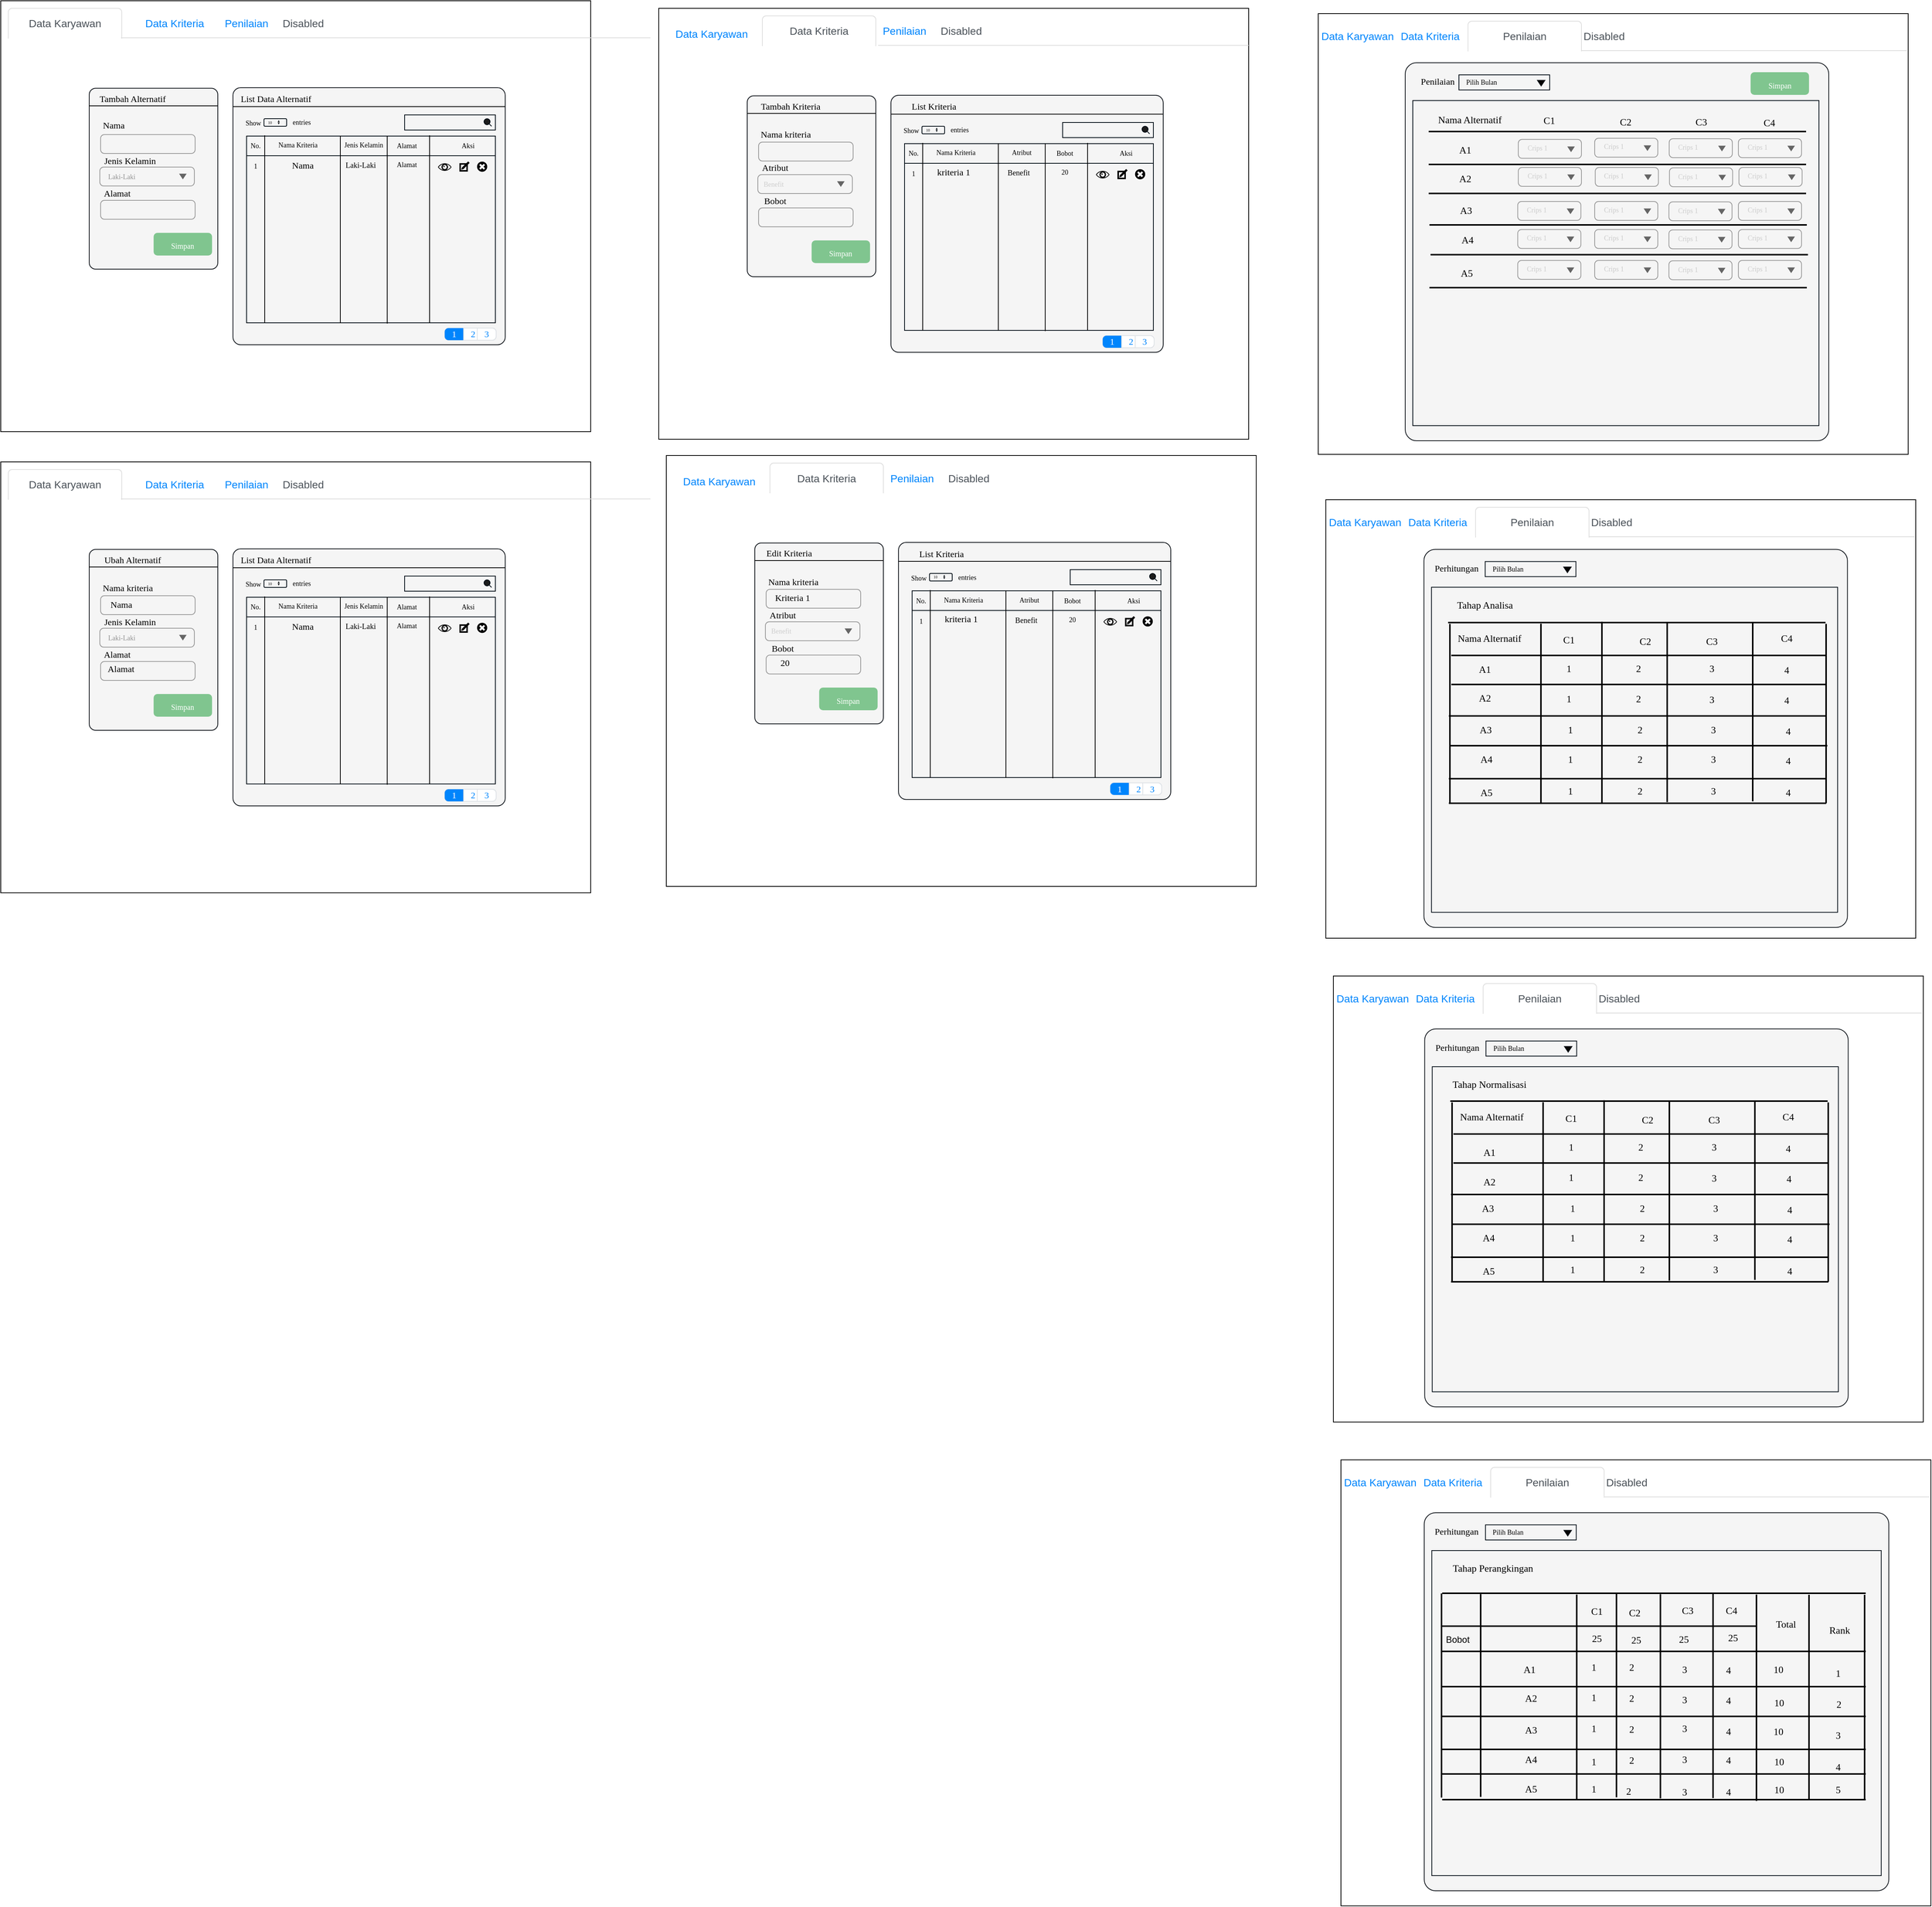 <mxfile version="13.9.9" type="device" pages="2"><diagram id="GnSRFJ9u-8F-oWSHAuAP" name="wireframe"><mxGraphModel dx="2840" dy="1647" grid="1" gridSize="10" guides="1" tooltips="1" connect="1" arrows="1" fold="1" page="1" pageScale="1" pageWidth="850" pageHeight="1100" math="0" shadow="0"><root><mxCell id="0"/><mxCell id="1" parent="0"/><mxCell id="2ZH_omZRb50DG72BGR5h-1" value="" style="rounded=0;whiteSpace=wrap;html=1;" vertex="1" parent="1"><mxGeometry x="40" y="20" width="780" height="570" as="geometry"/></mxCell><mxCell id="2ZH_omZRb50DG72BGR5h-13" value="Data Karyawan" style="html=1;shadow=0;dashed=0;shape=mxgraph.bootstrap.tabTop;strokeColor=#DFDFDF;fillColor=#ffffff;rSize=5;perimeter=none;whiteSpace=wrap;resizeWidth=1;align=center;spacing=20;fontSize=14;fontColor=#4B5259;" vertex="1" parent="1"><mxGeometry x="50" y="30" width="150" height="40" as="geometry"/></mxCell><mxCell id="2ZH_omZRb50DG72BGR5h-14" value="Data Kriteria" style="strokeColor=none;fillColor=none;rSize=5;perimeter=none;whiteSpace=wrap;resizeWidth=1;align=center;spacing=20;fontSize=14;fontColor=#0085FC;" vertex="1" parent="1"><mxGeometry x="200" y="30" width="140" height="40" as="geometry"/></mxCell><mxCell id="2ZH_omZRb50DG72BGR5h-15" value="Penilaian" style="strokeColor=none;fillColor=none;rSize=5;perimeter=none;whiteSpace=wrap;resizeWidth=1;align=center;spacing=20;fontSize=14;fontColor=#0085FC;" vertex="1" parent="1"><mxGeometry x="340" y="30" width="50" height="40" as="geometry"/></mxCell><mxCell id="2ZH_omZRb50DG72BGR5h-16" value="Disabled" style="strokeColor=none;fillColor=none;rSize=5;perimeter=none;whiteSpace=wrap;resizeWidth=1;align=center;spacing=20;fontSize=14;fontColor=#0085FC;fontColor=#4B5259;" vertex="1" parent="1"><mxGeometry x="410" y="30" width="60" height="40" as="geometry"/></mxCell><mxCell id="2ZH_omZRb50DG72BGR5h-17" value="" style="shape=line;strokeColor=#dddddd;" vertex="1" parent="1"><mxGeometry x="199" y="64" width="700" height="10" as="geometry"/></mxCell><mxCell id="2ZH_omZRb50DG72BGR5h-18" value="" style="rounded=1;whiteSpace=wrap;html=1;strokeColor=#0E1319;strokeWidth=1;fontFamily=Nunito Sans;fontSource=https%3A%2F%2Ffonts.googleapis.com%2Fcss%3Ffamily%3DNunito%2BSans;fontSize=15;fillColor=#F5F5F5;arcSize=5;" vertex="1" parent="1"><mxGeometry x="157" y="135.76" width="170" height="239.24" as="geometry"/></mxCell><mxCell id="2ZH_omZRb50DG72BGR5h-19" value="" style="rounded=1;whiteSpace=wrap;html=1;strokeColor=#0E1319;strokeWidth=1;fontFamily=Nunito Sans;fontSource=https%3A%2F%2Ffonts.googleapis.com%2Fcss%3Ffamily%3DNunito%2BSans;fontSize=15;fillColor=#F5F5F5;arcSize=3;" vertex="1" parent="1"><mxGeometry x="347" y="135" width="360" height="340" as="geometry"/></mxCell><mxCell id="2ZH_omZRb50DG72BGR5h-20" value="" style="html=1;verticalLabelPosition=bottom;align=center;labelBackgroundColor=#ffffff;verticalAlign=top;strokeWidth=1;strokeColor=#000B14;shadow=0;dashed=0;shape=mxgraph.ios7.icons.looking_glass;fontFamily=Nunito Sans;fontSource=https%3A%2F%2Ffonts.googleapis.com%2Fcss%3Ffamily%3DNunito%2BSans;fontSize=9;fillColor=#1C1C1C;gradientColor=none;" vertex="1" parent="1"><mxGeometry x="679" y="176" width="10" height="10" as="geometry"/></mxCell><mxCell id="2ZH_omZRb50DG72BGR5h-21" value="" style="rounded=0;whiteSpace=wrap;html=1;strokeColor=#000B14;strokeWidth=1;fontFamily=Nunito Sans;fontSource=https%3A%2F%2Ffonts.googleapis.com%2Fcss%3Ffamily%3DNunito%2BSans;fontSize=9;fillColor=none;gradientColor=none;" vertex="1" parent="1"><mxGeometry x="574" y="171" width="120" height="20" as="geometry"/></mxCell><mxCell id="2ZH_omZRb50DG72BGR5h-22" value="&lt;font style=&quot;font-size: 12px;&quot;&gt;List Data Alternatif&lt;/font&gt;" style="text;html=1;strokeColor=none;fillColor=none;align=center;verticalAlign=middle;whiteSpace=wrap;rounded=0;strokeWidth=1;fontFamily=Nunito Sans;fontSource=https%3A%2F%2Ffonts.googleapis.com%2Fcss%3Ffamily%3DNunito%2BSans;fontSize=9;" vertex="1" parent="1"><mxGeometry x="351" y="135" width="106" height="30" as="geometry"/></mxCell><mxCell id="2ZH_omZRb50DG72BGR5h-23" value="&lt;font style=&quot;font-size: 12px;&quot;&gt;Tambah Alternatif&lt;/font&gt;" style="text;html=1;strokeColor=none;fillColor=none;align=center;verticalAlign=middle;whiteSpace=wrap;rounded=0;strokeWidth=1;fontFamily=Nunito Sans;fontSource=https%3A%2F%2Ffonts.googleapis.com%2Fcss%3Ffamily%3DNunito%2BSans;fontSize=9;" vertex="1" parent="1"><mxGeometry x="162" y="135" width="105" height="30" as="geometry"/></mxCell><mxCell id="2ZH_omZRb50DG72BGR5h-24" value="" style="line;strokeWidth=1;html=1;fontFamily=Nunito Sans;fontSource=https%3A%2F%2Ffonts.googleapis.com%2Fcss%3Ffamily%3DNunito%2BSans;fontSize=15;fillColor=none;" vertex="1" parent="1"><mxGeometry x="347" y="155" width="360" height="10" as="geometry"/></mxCell><mxCell id="2ZH_omZRb50DG72BGR5h-25" value="Show" style="text;html=1;strokeColor=none;fillColor=none;align=center;verticalAlign=middle;whiteSpace=wrap;rounded=0;strokeWidth=1;fontFamily=Nunito Sans;fontSource=https%3A%2F%2Ffonts.googleapis.com%2Fcss%3Ffamily%3DNunito%2BSans;fontSize=9;" vertex="1" parent="1"><mxGeometry x="344" y="167" width="60" height="30" as="geometry"/></mxCell><mxCell id="2ZH_omZRb50DG72BGR5h-26" value="" style="rounded=1;whiteSpace=wrap;html=1;strokeColor=#000B14;strokeWidth=1;fontFamily=Nunito Sans;fontSource=https%3A%2F%2Ffonts.googleapis.com%2Fcss%3Ffamily%3DNunito%2BSans;fontSize=12;fillColor=none;gradientColor=none;" vertex="1" parent="1"><mxGeometry x="388" y="176" width="30" height="10" as="geometry"/></mxCell><mxCell id="2ZH_omZRb50DG72BGR5h-27" value="&lt;font style=&quot;font-size: 5px;&quot;&gt;10&lt;/font&gt;" style="text;html=1;strokeColor=none;fillColor=none;align=center;verticalAlign=middle;whiteSpace=wrap;rounded=0;strokeWidth=1;fontFamily=Nunito Sans;fontSource=https%3A%2F%2Ffonts.googleapis.com%2Fcss%3Ffamily%3DNunito%2BSans;fontSize=9;" vertex="1" parent="1"><mxGeometry x="386" y="174" width="20" height="11" as="geometry"/></mxCell><mxCell id="2ZH_omZRb50DG72BGR5h-28" value="" style="triangle;whiteSpace=wrap;html=1;strokeColor=#0E1319;strokeWidth=1;fontFamily=Nunito Sans;fontSource=https%3A%2F%2Ffonts.googleapis.com%2Fcss%3Ffamily%3DNunito%2BSans;fontSize=15;fillColor=#050505;rotation=90;" vertex="1" parent="1"><mxGeometry x="407" y="181.5" width="1" height="1" as="geometry"/></mxCell><mxCell id="2ZH_omZRb50DG72BGR5h-29" value="" style="triangle;whiteSpace=wrap;html=1;strokeColor=#0E1319;strokeWidth=1;fontFamily=Nunito Sans;fontSource=https%3A%2F%2Ffonts.googleapis.com%2Fcss%3Ffamily%3DNunito%2BSans;fontSize=15;fillColor=#050505;rotation=90;flipV=1;flipH=1;" vertex="1" parent="1"><mxGeometry x="407" y="179" width="1" height="1" as="geometry"/></mxCell><mxCell id="2ZH_omZRb50DG72BGR5h-30" value="entries" style="text;html=1;strokeColor=none;fillColor=none;align=center;verticalAlign=middle;whiteSpace=wrap;rounded=0;strokeWidth=1;fontFamily=Nunito Sans;fontSource=https%3A%2F%2Ffonts.googleapis.com%2Fcss%3Ffamily%3DNunito%2BSans;fontSize=9;" vertex="1" parent="1"><mxGeometry x="408" y="166" width="60" height="30" as="geometry"/></mxCell><mxCell id="2ZH_omZRb50DG72BGR5h-31" value="" style="rounded=0;whiteSpace=wrap;html=1;strokeColor=#000B14;strokeWidth=1;fontFamily=Nunito Sans;fontSource=https%3A%2F%2Ffonts.googleapis.com%2Fcss%3Ffamily%3DNunito%2BSans;fontSize=5;fillColor=none;gradientColor=none;" vertex="1" parent="1"><mxGeometry x="365" y="199" width="329" height="247" as="geometry"/></mxCell><mxCell id="2ZH_omZRb50DG72BGR5h-32" value="" style="rounded=0;whiteSpace=wrap;html=1;strokeColor=#000B14;strokeWidth=1;fontFamily=Nunito Sans;fontSource=https%3A%2F%2Ffonts.googleapis.com%2Fcss%3Ffamily%3DNunito%2BSans;fontSize=5;fillColor=none;gradientColor=none;" vertex="1" parent="1"><mxGeometry x="365" y="199" width="329" height="26" as="geometry"/></mxCell><mxCell id="2ZH_omZRb50DG72BGR5h-33" value="No." style="text;html=1;strokeColor=none;fillColor=none;align=center;verticalAlign=middle;whiteSpace=wrap;rounded=0;strokeWidth=1;fontFamily=Nunito Sans;fontSource=https%3A%2F%2Ffonts.googleapis.com%2Fcss%3Ffamily%3DNunito%2BSans;fontSize=9;" vertex="1" parent="1"><mxGeometry x="347" y="197" width="60" height="30" as="geometry"/></mxCell><mxCell id="2ZH_omZRb50DG72BGR5h-34" value="Nama Kriteria" style="text;html=1;strokeColor=none;fillColor=none;align=center;verticalAlign=middle;whiteSpace=wrap;rounded=0;strokeWidth=1;fontFamily=Nunito Sans;fontSource=https%3A%2F%2Ffonts.googleapis.com%2Fcss%3Ffamily%3DNunito%2BSans;fontSize=9;" vertex="1" parent="1"><mxGeometry x="403" y="196" width="60" height="30" as="geometry"/></mxCell><mxCell id="2ZH_omZRb50DG72BGR5h-35" value="Jenis Kelamin" style="text;html=1;strokeColor=none;fillColor=none;align=center;verticalAlign=middle;whiteSpace=wrap;rounded=0;strokeWidth=1;fontFamily=Nunito Sans;fontSource=https%3A%2F%2Ffonts.googleapis.com%2Fcss%3Ffamily%3DNunito%2BSans;fontSize=9;" vertex="1" parent="1"><mxGeometry x="490" y="196" width="60" height="30" as="geometry"/></mxCell><mxCell id="2ZH_omZRb50DG72BGR5h-36" value="Alamat" style="text;html=1;strokeColor=none;fillColor=none;align=center;verticalAlign=middle;whiteSpace=wrap;rounded=0;strokeWidth=1;fontFamily=Nunito Sans;fontSource=https%3A%2F%2Ffonts.googleapis.com%2Fcss%3Ffamily%3DNunito%2BSans;fontSize=9;" vertex="1" parent="1"><mxGeometry x="547" y="197" width="60" height="30" as="geometry"/></mxCell><mxCell id="2ZH_omZRb50DG72BGR5h-37" value="Aksi" style="text;html=1;strokeColor=none;fillColor=none;align=center;verticalAlign=middle;whiteSpace=wrap;rounded=0;strokeWidth=1;fontFamily=Nunito Sans;fontSource=https%3A%2F%2Ffonts.googleapis.com%2Fcss%3Ffamily%3DNunito%2BSans;fontSize=9;" vertex="1" parent="1"><mxGeometry x="628" y="197" width="60" height="30" as="geometry"/></mxCell><mxCell id="2ZH_omZRb50DG72BGR5h-38" value="" style="line;strokeWidth=1;html=1;fontFamily=Nunito Sans;fontSource=https%3A%2F%2Ffonts.googleapis.com%2Fcss%3Ffamily%3DNunito%2BSans;fontSize=15;fillColor=none;flipH=1;flipV=1;rotation=90;" vertex="1" parent="1"><mxGeometry x="265" y="317" width="248" height="10" as="geometry"/></mxCell><mxCell id="2ZH_omZRb50DG72BGR5h-39" value="" style="line;strokeWidth=1;html=1;fontFamily=Nunito Sans;fontSource=https%3A%2F%2Ffonts.googleapis.com%2Fcss%3Ffamily%3DNunito%2BSans;fontSize=15;fillColor=none;flipH=1;flipV=1;rotation=90;" vertex="1" parent="1"><mxGeometry x="365" y="317.5" width="248" height="10" as="geometry"/></mxCell><mxCell id="2ZH_omZRb50DG72BGR5h-40" value="" style="line;strokeWidth=1;html=1;fontFamily=Nunito Sans;fontSource=https%3A%2F%2Ffonts.googleapis.com%2Fcss%3Ffamily%3DNunito%2BSans;fontSize=15;fillColor=none;flipH=1;flipV=1;rotation=90;" vertex="1" parent="1"><mxGeometry x="427" y="318" width="248" height="10" as="geometry"/></mxCell><mxCell id="2ZH_omZRb50DG72BGR5h-41" value="" style="line;strokeWidth=1;html=1;fontFamily=Nunito Sans;fontSource=https%3A%2F%2Ffonts.googleapis.com%2Fcss%3Ffamily%3DNunito%2BSans;fontSize=15;fillColor=none;flipH=1;flipV=1;rotation=90;" vertex="1" parent="1"><mxGeometry x="483" y="317" width="248" height="10" as="geometry"/></mxCell><mxCell id="2ZH_omZRb50DG72BGR5h-42" value="" style="shape=mxgraph.signs.healthcare.eye;html=1;pointerEvents=1;fillColor=#000000;strokeColor=none;verticalLabelPosition=bottom;verticalAlign=top;align=center;strokeWidth=1;fontFamily=Nunito Sans;fontSource=https%3A%2F%2Ffonts.googleapis.com%2Fcss%3Ffamily%3DNunito%2BSans;fontSize=5;" vertex="1" parent="1"><mxGeometry x="618" y="235" width="18" height="10" as="geometry"/></mxCell><mxCell id="2ZH_omZRb50DG72BGR5h-43" value="" style="html=1;shadow=0;dashed=0;shape=mxgraph.bootstrap.rrect;rSize=5;strokeColor=#DEE2E6;html=1;whiteSpace=wrap;fillColor=#ffffff;fontColor=#0085FC;strokeWidth=1;fontFamily=Nunito Sans;fontSource=https%3A%2F%2Ffonts.googleapis.com%2Fcss%3Ffamily%3DNunito%2BSans;fontSize=5;" vertex="1" parent="1"><mxGeometry x="627" y="453" width="68" height="16" as="geometry"/></mxCell><mxCell id="2ZH_omZRb50DG72BGR5h-44" value="1" style="strokeColor=inherit;fillColor=inherit;gradientColor=inherit;html=1;shadow=0;dashed=0;shape=mxgraph.bootstrap.leftButton;rSize=5;perimeter=none;whiteSpace=wrap;resizeHeight=1;fillColor=#0085FC;strokeColor=none;fontColor=#ffffff;fontSize=12;strokeWidth=1;fontFamily=Nunito Sans;fontSource=https%3A%2F%2Ffonts.googleapis.com%2Fcss%3Ffamily%3DNunito%2BSans;" vertex="1" parent="2ZH_omZRb50DG72BGR5h-43"><mxGeometry width="25" height="16" relative="1" as="geometry"/></mxCell><mxCell id="2ZH_omZRb50DG72BGR5h-45" value="2" style="strokeColor=inherit;fillColor=inherit;gradientColor=inherit;fontColor=inherit;html=1;shadow=0;dashed=0;perimeter=none;whiteSpace=wrap;resizeHeight=1;fontSize=12;strokeWidth=1;fontFamily=Nunito Sans;fontSource=https%3A%2F%2Ffonts.googleapis.com%2Fcss%3Ffamily%3DNunito%2BSans;" vertex="1" parent="2ZH_omZRb50DG72BGR5h-43"><mxGeometry width="25" height="16" relative="1" as="geometry"><mxPoint x="25" as="offset"/></mxGeometry></mxCell><mxCell id="2ZH_omZRb50DG72BGR5h-46" value="3" style="strokeColor=inherit;fillColor=inherit;gradientColor=inherit;fontColor=inherit;html=1;shadow=0;dashed=0;shape=mxgraph.bootstrap.rightButton;rSize=5;perimeter=none;whiteSpace=wrap;resizeHeight=1;fontSize=12;strokeWidth=1;fontFamily=Nunito Sans;fontSource=https%3A%2F%2Ffonts.googleapis.com%2Fcss%3Ffamily%3DNunito%2BSans;" vertex="1" parent="2ZH_omZRb50DG72BGR5h-43"><mxGeometry x="1" width="25" height="16" relative="1" as="geometry"><mxPoint x="-25" as="offset"/></mxGeometry></mxCell><mxCell id="2ZH_omZRb50DG72BGR5h-47" value="" style="html=1;verticalLabelPosition=bottom;align=center;labelBackgroundColor=#ffffff;verticalAlign=top;strokeWidth=2;strokeColor=#000000;shadow=0;dashed=0;shape=mxgraph.ios7.icons.compose;fontFamily=Nunito Sans;fontSource=https%3A%2F%2Ffonts.googleapis.com%2Fcss%3Ffamily%3DNunito%2BSans;fontSize=5;fillColor=none;gradientColor=none;" vertex="1" parent="1"><mxGeometry x="647.45" y="233.9" width="11.1" height="11.1" as="geometry"/></mxCell><mxCell id="2ZH_omZRb50DG72BGR5h-48" value="" style="verticalLabelPosition=bottom;verticalAlign=top;html=1;shadow=0;dashed=0;strokeWidth=1;shape=mxgraph.ios.iDeleteApp;fillColor=none;fillColor2=#000000;strokeColor=#ffffff;sketch=0;fontFamily=Nunito Sans;fontSource=https%3A%2F%2Ffonts.googleapis.com%2Fcss%3Ffamily%3DNunito%2BSans;fontSize=5;" vertex="1" parent="1"><mxGeometry x="669" y="231.95" width="15" height="15" as="geometry"/></mxCell><mxCell id="2ZH_omZRb50DG72BGR5h-49" value="1" style="text;html=1;strokeColor=none;fillColor=none;align=center;verticalAlign=middle;whiteSpace=wrap;rounded=0;strokeWidth=1;fontFamily=Nunito Sans;fontSource=https%3A%2F%2Ffonts.googleapis.com%2Fcss%3Ffamily%3DNunito%2BSans;fontSize=9;" vertex="1" parent="1"><mxGeometry x="347" y="224.45" width="60" height="30" as="geometry"/></mxCell><mxCell id="2ZH_omZRb50DG72BGR5h-50" value="" style="html=1;shadow=0;dashed=0;shape=mxgraph.bootstrap.rrect;rSize=5;fillColor=none;strokeColor=#999999;align=left;spacing=15;fontSize=14;fontColor=#6C767D;strokeWidth=1;fontFamily=Nunito Sans;fontSource=https%3A%2F%2Ffonts.googleapis.com%2Fcss%3Ffamily%3DNunito%2BSans;" vertex="1" parent="1"><mxGeometry x="172" y="197" width="125" height="25" as="geometry"/></mxCell><mxCell id="2ZH_omZRb50DG72BGR5h-51" value="&lt;font style=&quot;font-size: 12px&quot;&gt;Nama&amp;nbsp;&lt;/font&gt;" style="text;html=1;strokeColor=none;fillColor=none;align=center;verticalAlign=middle;whiteSpace=wrap;rounded=0;strokeWidth=1;fontFamily=Nunito Sans;fontSource=https%3A%2F%2Ffonts.googleapis.com%2Fcss%3Ffamily%3DNunito%2BSans;fontSize=9;" vertex="1" parent="1"><mxGeometry x="146" y="170" width="90" height="30" as="geometry"/></mxCell><mxCell id="2ZH_omZRb50DG72BGR5h-52" value="" style="line;strokeWidth=1;html=1;fontFamily=Nunito Sans;fontSource=https%3A%2F%2Ffonts.googleapis.com%2Fcss%3Ffamily%3DNunito%2BSans;fontSize=15;fillColor=none;" vertex="1" parent="1"><mxGeometry x="156.5" y="154" width="170.5" height="10" as="geometry"/></mxCell><mxCell id="2ZH_omZRb50DG72BGR5h-53" value="" style="html=1;shadow=0;dashed=0;shape=mxgraph.bootstrap.rrect;rSize=5;fillColor=none;strokeColor=#999999;align=left;spacing=15;fontSize=14;fontColor=#6C767D;strokeWidth=1;fontFamily=Nunito Sans;fontSource=https%3A%2F%2Ffonts.googleapis.com%2Fcss%3Ffamily%3DNunito%2BSans;" vertex="1" parent="1"><mxGeometry x="171" y="240" width="125" height="25" as="geometry"/></mxCell><mxCell id="2ZH_omZRb50DG72BGR5h-54" value="&lt;span style=&quot;font-size: 12px;&quot;&gt;Jenis Kelamin&lt;/span&gt;" style="text;html=1;strokeColor=none;fillColor=none;align=center;verticalAlign=middle;whiteSpace=wrap;rounded=0;strokeWidth=1;fontFamily=Nunito Sans;fontSource=https%3A%2F%2Ffonts.googleapis.com%2Fcss%3Ffamily%3DNunito%2BSans;fontSize=9;" vertex="1" parent="1"><mxGeometry x="166" y="216.95" width="90" height="30" as="geometry"/></mxCell><mxCell id="2ZH_omZRb50DG72BGR5h-55" value="&lt;font style=&quot;font-size: 9px;&quot;&gt;Laki-Laki&lt;/font&gt;" style="text;html=1;strokeColor=none;fillColor=none;align=center;verticalAlign=middle;whiteSpace=wrap;rounded=0;strokeWidth=1;fontFamily=Nunito Sans;fontSource=https%3A%2F%2Ffonts.googleapis.com%2Fcss%3Ffamily%3DNunito%2BSans;fontSize=9;textOpacity=40;" vertex="1" parent="1"><mxGeometry x="154.5" y="237.5" width="90" height="30" as="geometry"/></mxCell><mxCell id="2ZH_omZRb50DG72BGR5h-56" value="" style="triangle;whiteSpace=wrap;html=1;strokeColor=none;strokeWidth=1;fontFamily=Nunito Sans;fontSource=https%3A%2F%2Ffonts.googleapis.com%2Fcss%3Ffamily%3DNunito%2BSans;fontSize=15;fillColor=#050505;rotation=90;textOpacity=20;opacity=60;" vertex="1" parent="1"><mxGeometry x="277" y="247.5" width="7.5" height="10" as="geometry"/></mxCell><mxCell id="2ZH_omZRb50DG72BGR5h-57" value="" style="html=1;shadow=0;dashed=0;shape=mxgraph.bootstrap.rrect;rSize=5;fillColor=none;strokeColor=#999999;align=left;spacing=15;fontSize=14;fontColor=#6C767D;strokeWidth=1;fontFamily=Nunito Sans;fontSource=https%3A%2F%2Ffonts.googleapis.com%2Fcss%3Ffamily%3DNunito%2BSans;" vertex="1" parent="1"><mxGeometry x="172" y="284" width="125" height="25" as="geometry"/></mxCell><mxCell id="2ZH_omZRb50DG72BGR5h-58" value="&lt;span style=&quot;font-size: 12px;&quot;&gt;Alamat&lt;/span&gt;" style="text;html=1;strokeColor=none;fillColor=none;align=center;verticalAlign=middle;whiteSpace=wrap;rounded=0;strokeWidth=1;fontFamily=Nunito Sans;fontSource=https%3A%2F%2Ffonts.googleapis.com%2Fcss%3Ffamily%3DNunito%2BSans;fontSize=9;" vertex="1" parent="1"><mxGeometry x="149" y="260" width="90" height="30" as="geometry"/></mxCell><mxCell id="2ZH_omZRb50DG72BGR5h-59" value="&lt;font style=&quot;font-size: 10px;&quot;&gt;Simpan&lt;/font&gt;" style="html=1;shadow=0;dashed=0;shape=mxgraph.bootstrap.rrect;rSize=5;strokeColor=none;strokeWidth=1;fillColor=#33A64C;fontColor=#FFFFFF;whiteSpace=wrap;align=center;verticalAlign=middle;spacingLeft=0;fontStyle=0;fontSize=16;spacing=5;fontFamily=Nunito Sans;fontSource=https%3A%2F%2Ffonts.googleapis.com%2Fcss%3Ffamily%3DNunito%2BSans;opacity=60;" vertex="1" parent="1"><mxGeometry x="242.13" y="327" width="77.25" height="30" as="geometry"/></mxCell><mxCell id="2ZH_omZRb50DG72BGR5h-60" value="&lt;font style=&quot;font-size: 12px&quot;&gt;Nama&amp;nbsp;&lt;/font&gt;" style="text;html=1;strokeColor=none;fillColor=none;align=center;verticalAlign=middle;whiteSpace=wrap;rounded=0;strokeWidth=1;fontFamily=Nunito Sans;fontSource=https%3A%2F%2Ffonts.googleapis.com%2Fcss%3Ffamily%3DNunito%2BSans;fontSize=9;" vertex="1" parent="1"><mxGeometry x="396" y="223" width="90" height="30" as="geometry"/></mxCell><mxCell id="2ZH_omZRb50DG72BGR5h-61" value="&lt;font style=&quot;font-size: 10px;&quot;&gt;Laki-Laki&lt;/font&gt;" style="text;html=1;strokeColor=none;fillColor=none;align=center;verticalAlign=middle;whiteSpace=wrap;rounded=0;strokeWidth=1;fontFamily=Nunito Sans;fontSource=https%3A%2F%2Ffonts.googleapis.com%2Fcss%3Ffamily%3DNunito%2BSans;fontSize=9;" vertex="1" parent="1"><mxGeometry x="471" y="222" width="90" height="30" as="geometry"/></mxCell><mxCell id="2ZH_omZRb50DG72BGR5h-62" value="Alamat" style="text;html=1;strokeColor=none;fillColor=none;align=center;verticalAlign=middle;whiteSpace=wrap;rounded=0;strokeWidth=1;fontFamily=Nunito Sans;fontSource=https%3A%2F%2Ffonts.googleapis.com%2Fcss%3Ffamily%3DNunito%2BSans;fontSize=9;" vertex="1" parent="1"><mxGeometry x="547" y="222" width="60" height="30" as="geometry"/></mxCell><mxCell id="2ZH_omZRb50DG72BGR5h-63" value="" style="rounded=0;whiteSpace=wrap;html=1;" vertex="1" parent="1"><mxGeometry x="40" y="630" width="780" height="570" as="geometry"/></mxCell><mxCell id="2ZH_omZRb50DG72BGR5h-64" value="Data Karyawan" style="html=1;shadow=0;dashed=0;shape=mxgraph.bootstrap.tabTop;strokeColor=#DFDFDF;fillColor=#ffffff;rSize=5;perimeter=none;whiteSpace=wrap;resizeWidth=1;align=center;spacing=20;fontSize=14;fontColor=#4B5259;" vertex="1" parent="1"><mxGeometry x="50" y="640" width="150" height="40" as="geometry"/></mxCell><mxCell id="2ZH_omZRb50DG72BGR5h-65" value="Data Kriteria" style="strokeColor=none;fillColor=none;rSize=5;perimeter=none;whiteSpace=wrap;resizeWidth=1;align=center;spacing=20;fontSize=14;fontColor=#0085FC;" vertex="1" parent="1"><mxGeometry x="200" y="640" width="140" height="40" as="geometry"/></mxCell><mxCell id="2ZH_omZRb50DG72BGR5h-66" value="Penilaian" style="strokeColor=none;fillColor=none;rSize=5;perimeter=none;whiteSpace=wrap;resizeWidth=1;align=center;spacing=20;fontSize=14;fontColor=#0085FC;" vertex="1" parent="1"><mxGeometry x="340" y="640" width="50" height="40" as="geometry"/></mxCell><mxCell id="2ZH_omZRb50DG72BGR5h-67" value="Disabled" style="strokeColor=none;fillColor=none;rSize=5;perimeter=none;whiteSpace=wrap;resizeWidth=1;align=center;spacing=20;fontSize=14;fontColor=#0085FC;fontColor=#4B5259;" vertex="1" parent="1"><mxGeometry x="410" y="640" width="60" height="40" as="geometry"/></mxCell><mxCell id="2ZH_omZRb50DG72BGR5h-68" value="" style="shape=line;strokeColor=#dddddd;" vertex="1" parent="1"><mxGeometry x="199" y="674" width="700" height="10" as="geometry"/></mxCell><mxCell id="2ZH_omZRb50DG72BGR5h-69" value="" style="rounded=1;whiteSpace=wrap;html=1;strokeColor=#0E1319;strokeWidth=1;fontFamily=Nunito Sans;fontSource=https%3A%2F%2Ffonts.googleapis.com%2Fcss%3Ffamily%3DNunito%2BSans;fontSize=15;fillColor=#F5F5F5;arcSize=5;" vertex="1" parent="1"><mxGeometry x="157" y="745.76" width="170" height="239.24" as="geometry"/></mxCell><mxCell id="2ZH_omZRb50DG72BGR5h-70" value="" style="rounded=1;whiteSpace=wrap;html=1;strokeColor=#0E1319;strokeWidth=1;fontFamily=Nunito Sans;fontSource=https%3A%2F%2Ffonts.googleapis.com%2Fcss%3Ffamily%3DNunito%2BSans;fontSize=15;fillColor=#F5F5F5;arcSize=3;" vertex="1" parent="1"><mxGeometry x="347" y="745" width="360" height="340" as="geometry"/></mxCell><mxCell id="2ZH_omZRb50DG72BGR5h-71" value="" style="html=1;verticalLabelPosition=bottom;align=center;labelBackgroundColor=#ffffff;verticalAlign=top;strokeWidth=1;strokeColor=#000B14;shadow=0;dashed=0;shape=mxgraph.ios7.icons.looking_glass;fontFamily=Nunito Sans;fontSource=https%3A%2F%2Ffonts.googleapis.com%2Fcss%3Ffamily%3DNunito%2BSans;fontSize=9;fillColor=#1C1C1C;gradientColor=none;" vertex="1" parent="1"><mxGeometry x="679" y="786" width="10" height="10" as="geometry"/></mxCell><mxCell id="2ZH_omZRb50DG72BGR5h-72" value="" style="rounded=0;whiteSpace=wrap;html=1;strokeColor=#000B14;strokeWidth=1;fontFamily=Nunito Sans;fontSource=https%3A%2F%2Ffonts.googleapis.com%2Fcss%3Ffamily%3DNunito%2BSans;fontSize=9;fillColor=none;gradientColor=none;" vertex="1" parent="1"><mxGeometry x="574" y="781" width="120" height="20" as="geometry"/></mxCell><mxCell id="2ZH_omZRb50DG72BGR5h-73" value="&lt;font style=&quot;font-size: 12px;&quot;&gt;List Data Alternatif&lt;/font&gt;" style="text;html=1;strokeColor=none;fillColor=none;align=center;verticalAlign=middle;whiteSpace=wrap;rounded=0;strokeWidth=1;fontFamily=Nunito Sans;fontSource=https%3A%2F%2Ffonts.googleapis.com%2Fcss%3Ffamily%3DNunito%2BSans;fontSize=9;" vertex="1" parent="1"><mxGeometry x="351" y="745" width="106" height="30" as="geometry"/></mxCell><mxCell id="2ZH_omZRb50DG72BGR5h-74" value="&lt;font style=&quot;font-size: 12px&quot;&gt;Ubah Alternatif&lt;/font&gt;" style="text;html=1;strokeColor=none;fillColor=none;align=center;verticalAlign=middle;whiteSpace=wrap;rounded=0;strokeWidth=1;fontFamily=Nunito Sans;fontSource=https%3A%2F%2Ffonts.googleapis.com%2Fcss%3Ffamily%3DNunito%2BSans;fontSize=9;" vertex="1" parent="1"><mxGeometry x="162" y="745" width="105" height="30" as="geometry"/></mxCell><mxCell id="2ZH_omZRb50DG72BGR5h-75" value="" style="line;strokeWidth=1;html=1;fontFamily=Nunito Sans;fontSource=https%3A%2F%2Ffonts.googleapis.com%2Fcss%3Ffamily%3DNunito%2BSans;fontSize=15;fillColor=none;" vertex="1" parent="1"><mxGeometry x="347" y="765" width="360" height="10" as="geometry"/></mxCell><mxCell id="2ZH_omZRb50DG72BGR5h-76" value="Show" style="text;html=1;strokeColor=none;fillColor=none;align=center;verticalAlign=middle;whiteSpace=wrap;rounded=0;strokeWidth=1;fontFamily=Nunito Sans;fontSource=https%3A%2F%2Ffonts.googleapis.com%2Fcss%3Ffamily%3DNunito%2BSans;fontSize=9;" vertex="1" parent="1"><mxGeometry x="344" y="777" width="60" height="30" as="geometry"/></mxCell><mxCell id="2ZH_omZRb50DG72BGR5h-77" value="" style="rounded=1;whiteSpace=wrap;html=1;strokeColor=#000B14;strokeWidth=1;fontFamily=Nunito Sans;fontSource=https%3A%2F%2Ffonts.googleapis.com%2Fcss%3Ffamily%3DNunito%2BSans;fontSize=12;fillColor=none;gradientColor=none;" vertex="1" parent="1"><mxGeometry x="388" y="786" width="30" height="10" as="geometry"/></mxCell><mxCell id="2ZH_omZRb50DG72BGR5h-78" value="&lt;font style=&quot;font-size: 5px;&quot;&gt;10&lt;/font&gt;" style="text;html=1;strokeColor=none;fillColor=none;align=center;verticalAlign=middle;whiteSpace=wrap;rounded=0;strokeWidth=1;fontFamily=Nunito Sans;fontSource=https%3A%2F%2Ffonts.googleapis.com%2Fcss%3Ffamily%3DNunito%2BSans;fontSize=9;" vertex="1" parent="1"><mxGeometry x="386" y="784" width="20" height="11" as="geometry"/></mxCell><mxCell id="2ZH_omZRb50DG72BGR5h-79" value="" style="triangle;whiteSpace=wrap;html=1;strokeColor=#0E1319;strokeWidth=1;fontFamily=Nunito Sans;fontSource=https%3A%2F%2Ffonts.googleapis.com%2Fcss%3Ffamily%3DNunito%2BSans;fontSize=15;fillColor=#050505;rotation=90;" vertex="1" parent="1"><mxGeometry x="407" y="791.5" width="1" height="1" as="geometry"/></mxCell><mxCell id="2ZH_omZRb50DG72BGR5h-80" value="" style="triangle;whiteSpace=wrap;html=1;strokeColor=#0E1319;strokeWidth=1;fontFamily=Nunito Sans;fontSource=https%3A%2F%2Ffonts.googleapis.com%2Fcss%3Ffamily%3DNunito%2BSans;fontSize=15;fillColor=#050505;rotation=90;flipV=1;flipH=1;" vertex="1" parent="1"><mxGeometry x="407" y="789" width="1" height="1" as="geometry"/></mxCell><mxCell id="2ZH_omZRb50DG72BGR5h-81" value="entries" style="text;html=1;strokeColor=none;fillColor=none;align=center;verticalAlign=middle;whiteSpace=wrap;rounded=0;strokeWidth=1;fontFamily=Nunito Sans;fontSource=https%3A%2F%2Ffonts.googleapis.com%2Fcss%3Ffamily%3DNunito%2BSans;fontSize=9;" vertex="1" parent="1"><mxGeometry x="408" y="776" width="60" height="30" as="geometry"/></mxCell><mxCell id="2ZH_omZRb50DG72BGR5h-82" value="" style="rounded=0;whiteSpace=wrap;html=1;strokeColor=#000B14;strokeWidth=1;fontFamily=Nunito Sans;fontSource=https%3A%2F%2Ffonts.googleapis.com%2Fcss%3Ffamily%3DNunito%2BSans;fontSize=5;fillColor=none;gradientColor=none;" vertex="1" parent="1"><mxGeometry x="365" y="809" width="329" height="247" as="geometry"/></mxCell><mxCell id="2ZH_omZRb50DG72BGR5h-83" value="" style="rounded=0;whiteSpace=wrap;html=1;strokeColor=#000B14;strokeWidth=1;fontFamily=Nunito Sans;fontSource=https%3A%2F%2Ffonts.googleapis.com%2Fcss%3Ffamily%3DNunito%2BSans;fontSize=5;fillColor=none;gradientColor=none;" vertex="1" parent="1"><mxGeometry x="365" y="809" width="329" height="26" as="geometry"/></mxCell><mxCell id="2ZH_omZRb50DG72BGR5h-84" value="No." style="text;html=1;strokeColor=none;fillColor=none;align=center;verticalAlign=middle;whiteSpace=wrap;rounded=0;strokeWidth=1;fontFamily=Nunito Sans;fontSource=https%3A%2F%2Ffonts.googleapis.com%2Fcss%3Ffamily%3DNunito%2BSans;fontSize=9;" vertex="1" parent="1"><mxGeometry x="347" y="807" width="60" height="30" as="geometry"/></mxCell><mxCell id="2ZH_omZRb50DG72BGR5h-85" value="Nama Kriteria" style="text;html=1;strokeColor=none;fillColor=none;align=center;verticalAlign=middle;whiteSpace=wrap;rounded=0;strokeWidth=1;fontFamily=Nunito Sans;fontSource=https%3A%2F%2Ffonts.googleapis.com%2Fcss%3Ffamily%3DNunito%2BSans;fontSize=9;" vertex="1" parent="1"><mxGeometry x="403" y="806" width="60" height="30" as="geometry"/></mxCell><mxCell id="2ZH_omZRb50DG72BGR5h-86" value="Jenis Kelamin" style="text;html=1;strokeColor=none;fillColor=none;align=center;verticalAlign=middle;whiteSpace=wrap;rounded=0;strokeWidth=1;fontFamily=Nunito Sans;fontSource=https%3A%2F%2Ffonts.googleapis.com%2Fcss%3Ffamily%3DNunito%2BSans;fontSize=9;" vertex="1" parent="1"><mxGeometry x="490" y="806" width="60" height="30" as="geometry"/></mxCell><mxCell id="2ZH_omZRb50DG72BGR5h-87" value="Alamat" style="text;html=1;strokeColor=none;fillColor=none;align=center;verticalAlign=middle;whiteSpace=wrap;rounded=0;strokeWidth=1;fontFamily=Nunito Sans;fontSource=https%3A%2F%2Ffonts.googleapis.com%2Fcss%3Ffamily%3DNunito%2BSans;fontSize=9;" vertex="1" parent="1"><mxGeometry x="547" y="807" width="60" height="30" as="geometry"/></mxCell><mxCell id="2ZH_omZRb50DG72BGR5h-88" value="Aksi" style="text;html=1;strokeColor=none;fillColor=none;align=center;verticalAlign=middle;whiteSpace=wrap;rounded=0;strokeWidth=1;fontFamily=Nunito Sans;fontSource=https%3A%2F%2Ffonts.googleapis.com%2Fcss%3Ffamily%3DNunito%2BSans;fontSize=9;" vertex="1" parent="1"><mxGeometry x="628" y="807" width="60" height="30" as="geometry"/></mxCell><mxCell id="2ZH_omZRb50DG72BGR5h-89" value="" style="line;strokeWidth=1;html=1;fontFamily=Nunito Sans;fontSource=https%3A%2F%2Ffonts.googleapis.com%2Fcss%3Ffamily%3DNunito%2BSans;fontSize=15;fillColor=none;flipH=1;flipV=1;rotation=90;" vertex="1" parent="1"><mxGeometry x="265" y="927" width="248" height="10" as="geometry"/></mxCell><mxCell id="2ZH_omZRb50DG72BGR5h-90" value="" style="line;strokeWidth=1;html=1;fontFamily=Nunito Sans;fontSource=https%3A%2F%2Ffonts.googleapis.com%2Fcss%3Ffamily%3DNunito%2BSans;fontSize=15;fillColor=none;flipH=1;flipV=1;rotation=90;" vertex="1" parent="1"><mxGeometry x="365" y="927.5" width="248" height="10" as="geometry"/></mxCell><mxCell id="2ZH_omZRb50DG72BGR5h-91" value="" style="line;strokeWidth=1;html=1;fontFamily=Nunito Sans;fontSource=https%3A%2F%2Ffonts.googleapis.com%2Fcss%3Ffamily%3DNunito%2BSans;fontSize=15;fillColor=none;flipH=1;flipV=1;rotation=90;" vertex="1" parent="1"><mxGeometry x="427" y="928" width="248" height="10" as="geometry"/></mxCell><mxCell id="2ZH_omZRb50DG72BGR5h-92" value="" style="line;strokeWidth=1;html=1;fontFamily=Nunito Sans;fontSource=https%3A%2F%2Ffonts.googleapis.com%2Fcss%3Ffamily%3DNunito%2BSans;fontSize=15;fillColor=none;flipH=1;flipV=1;rotation=90;" vertex="1" parent="1"><mxGeometry x="483" y="927" width="248" height="10" as="geometry"/></mxCell><mxCell id="2ZH_omZRb50DG72BGR5h-93" value="" style="shape=mxgraph.signs.healthcare.eye;html=1;pointerEvents=1;fillColor=#000000;strokeColor=none;verticalLabelPosition=bottom;verticalAlign=top;align=center;strokeWidth=1;fontFamily=Nunito Sans;fontSource=https%3A%2F%2Ffonts.googleapis.com%2Fcss%3Ffamily%3DNunito%2BSans;fontSize=5;" vertex="1" parent="1"><mxGeometry x="618" y="845" width="18" height="10" as="geometry"/></mxCell><mxCell id="2ZH_omZRb50DG72BGR5h-94" value="" style="html=1;shadow=0;dashed=0;shape=mxgraph.bootstrap.rrect;rSize=5;strokeColor=#DEE2E6;html=1;whiteSpace=wrap;fillColor=#ffffff;fontColor=#0085FC;strokeWidth=1;fontFamily=Nunito Sans;fontSource=https%3A%2F%2Ffonts.googleapis.com%2Fcss%3Ffamily%3DNunito%2BSans;fontSize=5;" vertex="1" parent="1"><mxGeometry x="627" y="1063" width="68" height="16" as="geometry"/></mxCell><mxCell id="2ZH_omZRb50DG72BGR5h-95" value="1" style="strokeColor=inherit;fillColor=inherit;gradientColor=inherit;html=1;shadow=0;dashed=0;shape=mxgraph.bootstrap.leftButton;rSize=5;perimeter=none;whiteSpace=wrap;resizeHeight=1;fillColor=#0085FC;strokeColor=none;fontColor=#ffffff;fontSize=12;strokeWidth=1;fontFamily=Nunito Sans;fontSource=https%3A%2F%2Ffonts.googleapis.com%2Fcss%3Ffamily%3DNunito%2BSans;" vertex="1" parent="2ZH_omZRb50DG72BGR5h-94"><mxGeometry width="25" height="16" relative="1" as="geometry"/></mxCell><mxCell id="2ZH_omZRb50DG72BGR5h-96" value="2" style="strokeColor=inherit;fillColor=inherit;gradientColor=inherit;fontColor=inherit;html=1;shadow=0;dashed=0;perimeter=none;whiteSpace=wrap;resizeHeight=1;fontSize=12;strokeWidth=1;fontFamily=Nunito Sans;fontSource=https%3A%2F%2Ffonts.googleapis.com%2Fcss%3Ffamily%3DNunito%2BSans;" vertex="1" parent="2ZH_omZRb50DG72BGR5h-94"><mxGeometry width="25" height="16" relative="1" as="geometry"><mxPoint x="25" as="offset"/></mxGeometry></mxCell><mxCell id="2ZH_omZRb50DG72BGR5h-97" value="3" style="strokeColor=inherit;fillColor=inherit;gradientColor=inherit;fontColor=inherit;html=1;shadow=0;dashed=0;shape=mxgraph.bootstrap.rightButton;rSize=5;perimeter=none;whiteSpace=wrap;resizeHeight=1;fontSize=12;strokeWidth=1;fontFamily=Nunito Sans;fontSource=https%3A%2F%2Ffonts.googleapis.com%2Fcss%3Ffamily%3DNunito%2BSans;" vertex="1" parent="2ZH_omZRb50DG72BGR5h-94"><mxGeometry x="1" width="25" height="16" relative="1" as="geometry"><mxPoint x="-25" as="offset"/></mxGeometry></mxCell><mxCell id="2ZH_omZRb50DG72BGR5h-98" value="" style="html=1;verticalLabelPosition=bottom;align=center;labelBackgroundColor=#ffffff;verticalAlign=top;strokeWidth=2;strokeColor=#000000;shadow=0;dashed=0;shape=mxgraph.ios7.icons.compose;fontFamily=Nunito Sans;fontSource=https%3A%2F%2Ffonts.googleapis.com%2Fcss%3Ffamily%3DNunito%2BSans;fontSize=5;fillColor=none;gradientColor=none;" vertex="1" parent="1"><mxGeometry x="647.45" y="843.9" width="11.1" height="11.1" as="geometry"/></mxCell><mxCell id="2ZH_omZRb50DG72BGR5h-99" value="" style="verticalLabelPosition=bottom;verticalAlign=top;html=1;shadow=0;dashed=0;strokeWidth=1;shape=mxgraph.ios.iDeleteApp;fillColor=none;fillColor2=#000000;strokeColor=#ffffff;sketch=0;fontFamily=Nunito Sans;fontSource=https%3A%2F%2Ffonts.googleapis.com%2Fcss%3Ffamily%3DNunito%2BSans;fontSize=5;" vertex="1" parent="1"><mxGeometry x="669" y="841.95" width="15" height="15" as="geometry"/></mxCell><mxCell id="2ZH_omZRb50DG72BGR5h-100" value="1" style="text;html=1;strokeColor=none;fillColor=none;align=center;verticalAlign=middle;whiteSpace=wrap;rounded=0;strokeWidth=1;fontFamily=Nunito Sans;fontSource=https%3A%2F%2Ffonts.googleapis.com%2Fcss%3Ffamily%3DNunito%2BSans;fontSize=9;" vertex="1" parent="1"><mxGeometry x="347" y="834.45" width="60" height="30" as="geometry"/></mxCell><mxCell id="2ZH_omZRb50DG72BGR5h-101" value="" style="html=1;shadow=0;dashed=0;shape=mxgraph.bootstrap.rrect;rSize=5;fillColor=none;strokeColor=#999999;align=left;spacing=15;fontSize=14;fontColor=#6C767D;strokeWidth=1;fontFamily=Nunito Sans;fontSource=https%3A%2F%2Ffonts.googleapis.com%2Fcss%3Ffamily%3DNunito%2BSans;" vertex="1" parent="1"><mxGeometry x="172" y="807" width="125" height="25" as="geometry"/></mxCell><mxCell id="2ZH_omZRb50DG72BGR5h-102" value="&lt;font style=&quot;font-size: 12px;&quot;&gt;Nama kriteria&lt;/font&gt;" style="text;html=1;strokeColor=none;fillColor=none;align=center;verticalAlign=middle;whiteSpace=wrap;rounded=0;strokeWidth=1;fontFamily=Nunito Sans;fontSource=https%3A%2F%2Ffonts.googleapis.com%2Fcss%3Ffamily%3DNunito%2BSans;fontSize=9;" vertex="1" parent="1"><mxGeometry x="163" y="782" width="90" height="30" as="geometry"/></mxCell><mxCell id="2ZH_omZRb50DG72BGR5h-103" value="" style="line;strokeWidth=1;html=1;fontFamily=Nunito Sans;fontSource=https%3A%2F%2Ffonts.googleapis.com%2Fcss%3Ffamily%3DNunito%2BSans;fontSize=15;fillColor=none;" vertex="1" parent="1"><mxGeometry x="156.5" y="764" width="170.5" height="10" as="geometry"/></mxCell><mxCell id="2ZH_omZRb50DG72BGR5h-104" value="" style="html=1;shadow=0;dashed=0;shape=mxgraph.bootstrap.rrect;rSize=5;fillColor=none;strokeColor=#999999;align=left;spacing=15;fontSize=14;fontColor=#6C767D;strokeWidth=1;fontFamily=Nunito Sans;fontSource=https%3A%2F%2Ffonts.googleapis.com%2Fcss%3Ffamily%3DNunito%2BSans;" vertex="1" parent="1"><mxGeometry x="171" y="850" width="125" height="25" as="geometry"/></mxCell><mxCell id="2ZH_omZRb50DG72BGR5h-105" value="&lt;span style=&quot;font-size: 12px;&quot;&gt;Jenis Kelamin&lt;/span&gt;" style="text;html=1;strokeColor=none;fillColor=none;align=center;verticalAlign=middle;whiteSpace=wrap;rounded=0;strokeWidth=1;fontFamily=Nunito Sans;fontSource=https%3A%2F%2Ffonts.googleapis.com%2Fcss%3Ffamily%3DNunito%2BSans;fontSize=9;" vertex="1" parent="1"><mxGeometry x="166" y="826.95" width="90" height="30" as="geometry"/></mxCell><mxCell id="2ZH_omZRb50DG72BGR5h-106" value="&lt;font style=&quot;font-size: 9px;&quot;&gt;Laki-Laki&lt;/font&gt;" style="text;html=1;strokeColor=none;fillColor=none;align=center;verticalAlign=middle;whiteSpace=wrap;rounded=0;strokeWidth=1;fontFamily=Nunito Sans;fontSource=https%3A%2F%2Ffonts.googleapis.com%2Fcss%3Ffamily%3DNunito%2BSans;fontSize=9;textOpacity=40;" vertex="1" parent="1"><mxGeometry x="154.5" y="847.5" width="90" height="30" as="geometry"/></mxCell><mxCell id="2ZH_omZRb50DG72BGR5h-107" value="" style="triangle;whiteSpace=wrap;html=1;strokeColor=none;strokeWidth=1;fontFamily=Nunito Sans;fontSource=https%3A%2F%2Ffonts.googleapis.com%2Fcss%3Ffamily%3DNunito%2BSans;fontSize=15;fillColor=#050505;rotation=90;textOpacity=20;opacity=60;" vertex="1" parent="1"><mxGeometry x="277" y="857.5" width="7.5" height="10" as="geometry"/></mxCell><mxCell id="2ZH_omZRb50DG72BGR5h-108" value="" style="html=1;shadow=0;dashed=0;shape=mxgraph.bootstrap.rrect;rSize=5;fillColor=none;strokeColor=#999999;align=left;spacing=15;fontSize=14;fontColor=#6C767D;strokeWidth=1;fontFamily=Nunito Sans;fontSource=https%3A%2F%2Ffonts.googleapis.com%2Fcss%3Ffamily%3DNunito%2BSans;" vertex="1" parent="1"><mxGeometry x="172" y="894" width="125" height="25" as="geometry"/></mxCell><mxCell id="2ZH_omZRb50DG72BGR5h-109" value="&lt;span style=&quot;font-size: 12px;&quot;&gt;Alamat&lt;/span&gt;" style="text;html=1;strokeColor=none;fillColor=none;align=center;verticalAlign=middle;whiteSpace=wrap;rounded=0;strokeWidth=1;fontFamily=Nunito Sans;fontSource=https%3A%2F%2Ffonts.googleapis.com%2Fcss%3Ffamily%3DNunito%2BSans;fontSize=9;" vertex="1" parent="1"><mxGeometry x="149" y="870" width="90" height="30" as="geometry"/></mxCell><mxCell id="2ZH_omZRb50DG72BGR5h-110" value="&lt;font style=&quot;font-size: 10px;&quot;&gt;Simpan&lt;/font&gt;" style="html=1;shadow=0;dashed=0;shape=mxgraph.bootstrap.rrect;rSize=5;strokeColor=none;strokeWidth=1;fillColor=#33A64C;fontColor=#FFFFFF;whiteSpace=wrap;align=center;verticalAlign=middle;spacingLeft=0;fontStyle=0;fontSize=16;spacing=5;fontFamily=Nunito Sans;fontSource=https%3A%2F%2Ffonts.googleapis.com%2Fcss%3Ffamily%3DNunito%2BSans;opacity=60;" vertex="1" parent="1"><mxGeometry x="242.13" y="937" width="77.25" height="30" as="geometry"/></mxCell><mxCell id="2ZH_omZRb50DG72BGR5h-111" value="&lt;font style=&quot;font-size: 12px&quot;&gt;Nama&amp;nbsp;&lt;/font&gt;" style="text;html=1;strokeColor=none;fillColor=none;align=center;verticalAlign=middle;whiteSpace=wrap;rounded=0;strokeWidth=1;fontFamily=Nunito Sans;fontSource=https%3A%2F%2Ffonts.googleapis.com%2Fcss%3Ffamily%3DNunito%2BSans;fontSize=9;" vertex="1" parent="1"><mxGeometry x="396" y="833" width="90" height="30" as="geometry"/></mxCell><mxCell id="2ZH_omZRb50DG72BGR5h-112" value="&lt;font style=&quot;font-size: 10px;&quot;&gt;Laki-Laki&lt;/font&gt;" style="text;html=1;strokeColor=none;fillColor=none;align=center;verticalAlign=middle;whiteSpace=wrap;rounded=0;strokeWidth=1;fontFamily=Nunito Sans;fontSource=https%3A%2F%2Ffonts.googleapis.com%2Fcss%3Ffamily%3DNunito%2BSans;fontSize=9;" vertex="1" parent="1"><mxGeometry x="471" y="832" width="90" height="30" as="geometry"/></mxCell><mxCell id="2ZH_omZRb50DG72BGR5h-113" value="Alamat" style="text;html=1;strokeColor=none;fillColor=none;align=center;verticalAlign=middle;whiteSpace=wrap;rounded=0;strokeWidth=1;fontFamily=Nunito Sans;fontSource=https%3A%2F%2Ffonts.googleapis.com%2Fcss%3Ffamily%3DNunito%2BSans;fontSize=9;" vertex="1" parent="1"><mxGeometry x="547" y="832" width="60" height="30" as="geometry"/></mxCell><mxCell id="2ZH_omZRb50DG72BGR5h-114" value="&lt;font style=&quot;font-size: 12px&quot;&gt;Nama&amp;nbsp;&lt;/font&gt;" style="text;html=1;strokeColor=none;fillColor=none;align=center;verticalAlign=middle;whiteSpace=wrap;rounded=0;strokeWidth=1;fontFamily=Nunito Sans;fontSource=https%3A%2F%2Ffonts.googleapis.com%2Fcss%3Ffamily%3DNunito%2BSans;fontSize=9;" vertex="1" parent="1"><mxGeometry x="156.13" y="804" width="90" height="30" as="geometry"/></mxCell><mxCell id="2ZH_omZRb50DG72BGR5h-115" value="&lt;span style=&quot;font-size: 12px;&quot;&gt;Alamat&lt;/span&gt;" style="text;html=1;strokeColor=none;fillColor=none;align=center;verticalAlign=middle;whiteSpace=wrap;rounded=0;strokeWidth=1;fontFamily=Nunito Sans;fontSource=https%3A%2F%2Ffonts.googleapis.com%2Fcss%3Ffamily%3DNunito%2BSans;fontSize=9;" vertex="1" parent="1"><mxGeometry x="154.13" y="889" width="90" height="30" as="geometry"/></mxCell><mxCell id="2ZH_omZRb50DG72BGR5h-116" value="" style="rounded=0;whiteSpace=wrap;html=1;" vertex="1" parent="1"><mxGeometry x="910" y="30" width="780" height="570" as="geometry"/></mxCell><mxCell id="2ZH_omZRb50DG72BGR5h-117" value="Data Kriteria" style="html=1;shadow=0;dashed=0;shape=mxgraph.bootstrap.tabTop;strokeColor=#DFDFDF;fillColor=#ffffff;rSize=5;perimeter=none;whiteSpace=wrap;resizeWidth=1;align=center;spacing=20;fontSize=14;fontColor=#4B5259;" vertex="1" parent="1"><mxGeometry x="1047" y="40" width="150" height="40" as="geometry"/></mxCell><mxCell id="2ZH_omZRb50DG72BGR5h-118" value="Data Karyawan" style="strokeColor=none;fillColor=none;rSize=5;perimeter=none;whiteSpace=wrap;resizeWidth=1;align=center;spacing=20;fontSize=14;fontColor=#0085FC;" vertex="1" parent="1"><mxGeometry x="910" y="44" width="140" height="40" as="geometry"/></mxCell><mxCell id="2ZH_omZRb50DG72BGR5h-119" value="Penilaian" style="strokeColor=none;fillColor=none;rSize=5;perimeter=none;whiteSpace=wrap;resizeWidth=1;align=center;spacing=20;fontSize=14;fontColor=#0085FC;" vertex="1" parent="1"><mxGeometry x="1210" y="40" width="50" height="40" as="geometry"/></mxCell><mxCell id="2ZH_omZRb50DG72BGR5h-120" value="Disabled" style="strokeColor=none;fillColor=none;rSize=5;perimeter=none;whiteSpace=wrap;resizeWidth=1;align=center;spacing=20;fontSize=14;fontColor=#0085FC;fontColor=#4B5259;" vertex="1" parent="1"><mxGeometry x="1280" y="40" width="60" height="40" as="geometry"/></mxCell><mxCell id="2ZH_omZRb50DG72BGR5h-121" value="" style="shape=line;strokeColor=#dddddd;" vertex="1" parent="1"><mxGeometry x="1200" y="74" width="490" height="10" as="geometry"/></mxCell><mxCell id="2ZH_omZRb50DG72BGR5h-122" value="" style="rounded=1;whiteSpace=wrap;html=1;strokeColor=#0E1319;strokeWidth=1;fontFamily=Nunito Sans;fontSource=https%3A%2F%2Ffonts.googleapis.com%2Fcss%3Ffamily%3DNunito%2BSans;fontSize=15;fillColor=#F5F5F5;arcSize=5;" vertex="1" parent="1"><mxGeometry x="1027" y="145.76" width="170" height="239.24" as="geometry"/></mxCell><mxCell id="2ZH_omZRb50DG72BGR5h-123" value="" style="rounded=1;whiteSpace=wrap;html=1;strokeColor=#0E1319;strokeWidth=1;fontFamily=Nunito Sans;fontSource=https%3A%2F%2Ffonts.googleapis.com%2Fcss%3Ffamily%3DNunito%2BSans;fontSize=15;fillColor=#F5F5F5;arcSize=3;" vertex="1" parent="1"><mxGeometry x="1217" y="145" width="360" height="340" as="geometry"/></mxCell><mxCell id="2ZH_omZRb50DG72BGR5h-124" value="" style="html=1;verticalLabelPosition=bottom;align=center;labelBackgroundColor=#ffffff;verticalAlign=top;strokeWidth=1;strokeColor=#000B14;shadow=0;dashed=0;shape=mxgraph.ios7.icons.looking_glass;fontFamily=Nunito Sans;fontSource=https%3A%2F%2Ffonts.googleapis.com%2Fcss%3Ffamily%3DNunito%2BSans;fontSize=9;fillColor=#1C1C1C;gradientColor=none;" vertex="1" parent="1"><mxGeometry x="1549" y="186" width="10" height="10" as="geometry"/></mxCell><mxCell id="2ZH_omZRb50DG72BGR5h-125" value="" style="rounded=0;whiteSpace=wrap;html=1;strokeColor=#000B14;strokeWidth=1;fontFamily=Nunito Sans;fontSource=https%3A%2F%2Ffonts.googleapis.com%2Fcss%3Ffamily%3DNunito%2BSans;fontSize=9;fillColor=none;gradientColor=none;" vertex="1" parent="1"><mxGeometry x="1444" y="181" width="120" height="20" as="geometry"/></mxCell><mxCell id="2ZH_omZRb50DG72BGR5h-126" value="&lt;font style=&quot;font-size: 12px&quot;&gt;List Kriteria&lt;/font&gt;" style="text;html=1;strokeColor=none;fillColor=none;align=center;verticalAlign=middle;whiteSpace=wrap;rounded=0;strokeWidth=1;fontFamily=Nunito Sans;fontSource=https%3A%2F%2Ffonts.googleapis.com%2Fcss%3Ffamily%3DNunito%2BSans;fontSize=9;" vertex="1" parent="1"><mxGeometry x="1221" y="145" width="106" height="30" as="geometry"/></mxCell><mxCell id="2ZH_omZRb50DG72BGR5h-127" value="&lt;font style=&quot;font-size: 12px&quot;&gt;Tambah Kriteria&lt;/font&gt;" style="text;html=1;strokeColor=none;fillColor=none;align=center;verticalAlign=middle;whiteSpace=wrap;rounded=0;strokeWidth=1;fontFamily=Nunito Sans;fontSource=https%3A%2F%2Ffonts.googleapis.com%2Fcss%3Ffamily%3DNunito%2BSans;fontSize=9;" vertex="1" parent="1"><mxGeometry x="1032" y="145" width="105" height="30" as="geometry"/></mxCell><mxCell id="2ZH_omZRb50DG72BGR5h-128" value="" style="line;strokeWidth=1;html=1;fontFamily=Nunito Sans;fontSource=https%3A%2F%2Ffonts.googleapis.com%2Fcss%3Ffamily%3DNunito%2BSans;fontSize=15;fillColor=none;" vertex="1" parent="1"><mxGeometry x="1217" y="165" width="360" height="10" as="geometry"/></mxCell><mxCell id="2ZH_omZRb50DG72BGR5h-129" value="Show" style="text;html=1;strokeColor=none;fillColor=none;align=center;verticalAlign=middle;whiteSpace=wrap;rounded=0;strokeWidth=1;fontFamily=Nunito Sans;fontSource=https%3A%2F%2Ffonts.googleapis.com%2Fcss%3Ffamily%3DNunito%2BSans;fontSize=9;" vertex="1" parent="1"><mxGeometry x="1214" y="177" width="60" height="30" as="geometry"/></mxCell><mxCell id="2ZH_omZRb50DG72BGR5h-130" value="" style="rounded=1;whiteSpace=wrap;html=1;strokeColor=#000B14;strokeWidth=1;fontFamily=Nunito Sans;fontSource=https%3A%2F%2Ffonts.googleapis.com%2Fcss%3Ffamily%3DNunito%2BSans;fontSize=12;fillColor=none;gradientColor=none;" vertex="1" parent="1"><mxGeometry x="1258" y="186" width="30" height="10" as="geometry"/></mxCell><mxCell id="2ZH_omZRb50DG72BGR5h-131" value="&lt;font style=&quot;font-size: 5px;&quot;&gt;10&lt;/font&gt;" style="text;html=1;strokeColor=none;fillColor=none;align=center;verticalAlign=middle;whiteSpace=wrap;rounded=0;strokeWidth=1;fontFamily=Nunito Sans;fontSource=https%3A%2F%2Ffonts.googleapis.com%2Fcss%3Ffamily%3DNunito%2BSans;fontSize=9;" vertex="1" parent="1"><mxGeometry x="1256" y="184" width="20" height="11" as="geometry"/></mxCell><mxCell id="2ZH_omZRb50DG72BGR5h-132" value="" style="triangle;whiteSpace=wrap;html=1;strokeColor=#0E1319;strokeWidth=1;fontFamily=Nunito Sans;fontSource=https%3A%2F%2Ffonts.googleapis.com%2Fcss%3Ffamily%3DNunito%2BSans;fontSize=15;fillColor=#050505;rotation=90;" vertex="1" parent="1"><mxGeometry x="1277" y="191.5" width="1" height="1" as="geometry"/></mxCell><mxCell id="2ZH_omZRb50DG72BGR5h-133" value="" style="triangle;whiteSpace=wrap;html=1;strokeColor=#0E1319;strokeWidth=1;fontFamily=Nunito Sans;fontSource=https%3A%2F%2Ffonts.googleapis.com%2Fcss%3Ffamily%3DNunito%2BSans;fontSize=15;fillColor=#050505;rotation=90;flipV=1;flipH=1;" vertex="1" parent="1"><mxGeometry x="1277" y="189" width="1" height="1" as="geometry"/></mxCell><mxCell id="2ZH_omZRb50DG72BGR5h-134" value="entries" style="text;html=1;strokeColor=none;fillColor=none;align=center;verticalAlign=middle;whiteSpace=wrap;rounded=0;strokeWidth=1;fontFamily=Nunito Sans;fontSource=https%3A%2F%2Ffonts.googleapis.com%2Fcss%3Ffamily%3DNunito%2BSans;fontSize=9;" vertex="1" parent="1"><mxGeometry x="1278" y="176" width="60" height="30" as="geometry"/></mxCell><mxCell id="2ZH_omZRb50DG72BGR5h-135" value="" style="rounded=0;whiteSpace=wrap;html=1;strokeColor=#000B14;strokeWidth=1;fontFamily=Nunito Sans;fontSource=https%3A%2F%2Ffonts.googleapis.com%2Fcss%3Ffamily%3DNunito%2BSans;fontSize=5;fillColor=none;gradientColor=none;" vertex="1" parent="1"><mxGeometry x="1235" y="209" width="329" height="247" as="geometry"/></mxCell><mxCell id="2ZH_omZRb50DG72BGR5h-136" value="" style="rounded=0;whiteSpace=wrap;html=1;strokeColor=#000B14;strokeWidth=1;fontFamily=Nunito Sans;fontSource=https%3A%2F%2Ffonts.googleapis.com%2Fcss%3Ffamily%3DNunito%2BSans;fontSize=5;fillColor=none;gradientColor=none;" vertex="1" parent="1"><mxGeometry x="1235" y="209" width="329" height="26" as="geometry"/></mxCell><mxCell id="2ZH_omZRb50DG72BGR5h-137" value="No." style="text;html=1;strokeColor=none;fillColor=none;align=center;verticalAlign=middle;whiteSpace=wrap;rounded=0;strokeWidth=1;fontFamily=Nunito Sans;fontSource=https%3A%2F%2Ffonts.googleapis.com%2Fcss%3Ffamily%3DNunito%2BSans;fontSize=9;" vertex="1" parent="1"><mxGeometry x="1217" y="207" width="60" height="30" as="geometry"/></mxCell><mxCell id="2ZH_omZRb50DG72BGR5h-138" value="Nama Kriteria" style="text;html=1;strokeColor=none;fillColor=none;align=center;verticalAlign=middle;whiteSpace=wrap;rounded=0;strokeWidth=1;fontFamily=Nunito Sans;fontSource=https%3A%2F%2Ffonts.googleapis.com%2Fcss%3Ffamily%3DNunito%2BSans;fontSize=9;" vertex="1" parent="1"><mxGeometry x="1273" y="206" width="60" height="30" as="geometry"/></mxCell><mxCell id="2ZH_omZRb50DG72BGR5h-139" value="Atribut" style="text;html=1;strokeColor=none;fillColor=none;align=center;verticalAlign=middle;whiteSpace=wrap;rounded=0;strokeWidth=1;fontFamily=Nunito Sans;fontSource=https%3A%2F%2Ffonts.googleapis.com%2Fcss%3Ffamily%3DNunito%2BSans;fontSize=9;" vertex="1" parent="1"><mxGeometry x="1360" y="206" width="60" height="30" as="geometry"/></mxCell><mxCell id="2ZH_omZRb50DG72BGR5h-140" value="Bobot" style="text;html=1;strokeColor=none;fillColor=none;align=center;verticalAlign=middle;whiteSpace=wrap;rounded=0;strokeWidth=1;fontFamily=Nunito Sans;fontSource=https%3A%2F%2Ffonts.googleapis.com%2Fcss%3Ffamily%3DNunito%2BSans;fontSize=9;" vertex="1" parent="1"><mxGeometry x="1417" y="207" width="60" height="30" as="geometry"/></mxCell><mxCell id="2ZH_omZRb50DG72BGR5h-141" value="Aksi" style="text;html=1;strokeColor=none;fillColor=none;align=center;verticalAlign=middle;whiteSpace=wrap;rounded=0;strokeWidth=1;fontFamily=Nunito Sans;fontSource=https%3A%2F%2Ffonts.googleapis.com%2Fcss%3Ffamily%3DNunito%2BSans;fontSize=9;" vertex="1" parent="1"><mxGeometry x="1498" y="207" width="60" height="30" as="geometry"/></mxCell><mxCell id="2ZH_omZRb50DG72BGR5h-142" value="" style="line;strokeWidth=1;html=1;fontFamily=Nunito Sans;fontSource=https%3A%2F%2Ffonts.googleapis.com%2Fcss%3Ffamily%3DNunito%2BSans;fontSize=15;fillColor=none;flipH=1;flipV=1;rotation=90;" vertex="1" parent="1"><mxGeometry x="1135" y="327" width="248" height="10" as="geometry"/></mxCell><mxCell id="2ZH_omZRb50DG72BGR5h-143" value="" style="line;strokeWidth=1;html=1;fontFamily=Nunito Sans;fontSource=https%3A%2F%2Ffonts.googleapis.com%2Fcss%3Ffamily%3DNunito%2BSans;fontSize=15;fillColor=none;flipH=1;flipV=1;rotation=90;" vertex="1" parent="1"><mxGeometry x="1235" y="327.5" width="248" height="10" as="geometry"/></mxCell><mxCell id="2ZH_omZRb50DG72BGR5h-144" value="" style="line;strokeWidth=1;html=1;fontFamily=Nunito Sans;fontSource=https%3A%2F%2Ffonts.googleapis.com%2Fcss%3Ffamily%3DNunito%2BSans;fontSize=15;fillColor=none;flipH=1;flipV=1;rotation=90;" vertex="1" parent="1"><mxGeometry x="1297" y="328" width="248" height="10" as="geometry"/></mxCell><mxCell id="2ZH_omZRb50DG72BGR5h-145" value="" style="line;strokeWidth=1;html=1;fontFamily=Nunito Sans;fontSource=https%3A%2F%2Ffonts.googleapis.com%2Fcss%3Ffamily%3DNunito%2BSans;fontSize=15;fillColor=none;flipH=1;flipV=1;rotation=90;" vertex="1" parent="1"><mxGeometry x="1353" y="327" width="248" height="10" as="geometry"/></mxCell><mxCell id="2ZH_omZRb50DG72BGR5h-146" value="" style="shape=mxgraph.signs.healthcare.eye;html=1;pointerEvents=1;fillColor=#000000;strokeColor=none;verticalLabelPosition=bottom;verticalAlign=top;align=center;strokeWidth=1;fontFamily=Nunito Sans;fontSource=https%3A%2F%2Ffonts.googleapis.com%2Fcss%3Ffamily%3DNunito%2BSans;fontSize=5;" vertex="1" parent="1"><mxGeometry x="1488" y="245" width="18" height="10" as="geometry"/></mxCell><mxCell id="2ZH_omZRb50DG72BGR5h-147" value="" style="html=1;shadow=0;dashed=0;shape=mxgraph.bootstrap.rrect;rSize=5;strokeColor=#DEE2E6;html=1;whiteSpace=wrap;fillColor=#ffffff;fontColor=#0085FC;strokeWidth=1;fontFamily=Nunito Sans;fontSource=https%3A%2F%2Ffonts.googleapis.com%2Fcss%3Ffamily%3DNunito%2BSans;fontSize=5;" vertex="1" parent="1"><mxGeometry x="1497" y="463" width="68" height="16" as="geometry"/></mxCell><mxCell id="2ZH_omZRb50DG72BGR5h-148" value="1" style="strokeColor=inherit;fillColor=inherit;gradientColor=inherit;html=1;shadow=0;dashed=0;shape=mxgraph.bootstrap.leftButton;rSize=5;perimeter=none;whiteSpace=wrap;resizeHeight=1;fillColor=#0085FC;strokeColor=none;fontColor=#ffffff;fontSize=12;strokeWidth=1;fontFamily=Nunito Sans;fontSource=https%3A%2F%2Ffonts.googleapis.com%2Fcss%3Ffamily%3DNunito%2BSans;" vertex="1" parent="2ZH_omZRb50DG72BGR5h-147"><mxGeometry width="25" height="16" relative="1" as="geometry"/></mxCell><mxCell id="2ZH_omZRb50DG72BGR5h-149" value="2" style="strokeColor=inherit;fillColor=inherit;gradientColor=inherit;fontColor=inherit;html=1;shadow=0;dashed=0;perimeter=none;whiteSpace=wrap;resizeHeight=1;fontSize=12;strokeWidth=1;fontFamily=Nunito Sans;fontSource=https%3A%2F%2Ffonts.googleapis.com%2Fcss%3Ffamily%3DNunito%2BSans;" vertex="1" parent="2ZH_omZRb50DG72BGR5h-147"><mxGeometry width="25" height="16" relative="1" as="geometry"><mxPoint x="25" as="offset"/></mxGeometry></mxCell><mxCell id="2ZH_omZRb50DG72BGR5h-150" value="3" style="strokeColor=inherit;fillColor=inherit;gradientColor=inherit;fontColor=inherit;html=1;shadow=0;dashed=0;shape=mxgraph.bootstrap.rightButton;rSize=5;perimeter=none;whiteSpace=wrap;resizeHeight=1;fontSize=12;strokeWidth=1;fontFamily=Nunito Sans;fontSource=https%3A%2F%2Ffonts.googleapis.com%2Fcss%3Ffamily%3DNunito%2BSans;" vertex="1" parent="2ZH_omZRb50DG72BGR5h-147"><mxGeometry x="1" width="25" height="16" relative="1" as="geometry"><mxPoint x="-25" as="offset"/></mxGeometry></mxCell><mxCell id="2ZH_omZRb50DG72BGR5h-151" value="" style="html=1;verticalLabelPosition=bottom;align=center;labelBackgroundColor=#ffffff;verticalAlign=top;strokeWidth=2;strokeColor=#000000;shadow=0;dashed=0;shape=mxgraph.ios7.icons.compose;fontFamily=Nunito Sans;fontSource=https%3A%2F%2Ffonts.googleapis.com%2Fcss%3Ffamily%3DNunito%2BSans;fontSize=5;fillColor=none;gradientColor=none;" vertex="1" parent="1"><mxGeometry x="1517.45" y="243.9" width="11.1" height="11.1" as="geometry"/></mxCell><mxCell id="2ZH_omZRb50DG72BGR5h-152" value="" style="verticalLabelPosition=bottom;verticalAlign=top;html=1;shadow=0;dashed=0;strokeWidth=1;shape=mxgraph.ios.iDeleteApp;fillColor=none;fillColor2=#000000;strokeColor=#ffffff;sketch=0;fontFamily=Nunito Sans;fontSource=https%3A%2F%2Ffonts.googleapis.com%2Fcss%3Ffamily%3DNunito%2BSans;fontSize=5;" vertex="1" parent="1"><mxGeometry x="1539" y="241.95" width="15" height="15" as="geometry"/></mxCell><mxCell id="2ZH_omZRb50DG72BGR5h-153" value="1" style="text;html=1;strokeColor=none;fillColor=none;align=center;verticalAlign=middle;whiteSpace=wrap;rounded=0;strokeWidth=1;fontFamily=Nunito Sans;fontSource=https%3A%2F%2Ffonts.googleapis.com%2Fcss%3Ffamily%3DNunito%2BSans;fontSize=9;" vertex="1" parent="1"><mxGeometry x="1217" y="234.45" width="60" height="30" as="geometry"/></mxCell><mxCell id="2ZH_omZRb50DG72BGR5h-154" value="" style="html=1;shadow=0;dashed=0;shape=mxgraph.bootstrap.rrect;rSize=5;fillColor=none;strokeColor=#999999;align=left;spacing=15;fontSize=14;fontColor=#6C767D;strokeWidth=1;fontFamily=Nunito Sans;fontSource=https%3A%2F%2Ffonts.googleapis.com%2Fcss%3Ffamily%3DNunito%2BSans;" vertex="1" parent="1"><mxGeometry x="1042" y="207" width="125" height="25" as="geometry"/></mxCell><mxCell id="2ZH_omZRb50DG72BGR5h-155" value="&lt;font style=&quot;font-size: 12px;&quot;&gt;Nama kriteria&lt;/font&gt;" style="text;html=1;strokeColor=none;fillColor=none;align=center;verticalAlign=middle;whiteSpace=wrap;rounded=0;strokeWidth=1;fontFamily=Nunito Sans;fontSource=https%3A%2F%2Ffonts.googleapis.com%2Fcss%3Ffamily%3DNunito%2BSans;fontSize=9;" vertex="1" parent="1"><mxGeometry x="1033" y="182" width="90" height="30" as="geometry"/></mxCell><mxCell id="2ZH_omZRb50DG72BGR5h-156" value="" style="line;strokeWidth=1;html=1;fontFamily=Nunito Sans;fontSource=https%3A%2F%2Ffonts.googleapis.com%2Fcss%3Ffamily%3DNunito%2BSans;fontSize=15;fillColor=none;" vertex="1" parent="1"><mxGeometry x="1026.5" y="164" width="170.5" height="10" as="geometry"/></mxCell><mxCell id="2ZH_omZRb50DG72BGR5h-157" value="" style="html=1;shadow=0;dashed=0;shape=mxgraph.bootstrap.rrect;rSize=5;fillColor=none;strokeColor=#999999;align=left;spacing=15;fontSize=14;fontColor=#6C767D;strokeWidth=1;fontFamily=Nunito Sans;fontSource=https%3A%2F%2Ffonts.googleapis.com%2Fcss%3Ffamily%3DNunito%2BSans;" vertex="1" parent="1"><mxGeometry x="1041" y="250" width="125" height="25" as="geometry"/></mxCell><mxCell id="2ZH_omZRb50DG72BGR5h-158" value="&lt;span style=&quot;font-size: 12px&quot;&gt;Atribut&lt;/span&gt;" style="text;html=1;strokeColor=none;fillColor=none;align=center;verticalAlign=middle;whiteSpace=wrap;rounded=0;strokeWidth=1;fontFamily=Nunito Sans;fontSource=https%3A%2F%2Ffonts.googleapis.com%2Fcss%3Ffamily%3DNunito%2BSans;fontSize=9;" vertex="1" parent="1"><mxGeometry x="1019" y="226" width="90" height="30" as="geometry"/></mxCell><mxCell id="2ZH_omZRb50DG72BGR5h-159" value="&lt;font style=&quot;font-size: 9px&quot; color=&quot;#949494&quot;&gt;Benefit&lt;/font&gt;" style="text;html=1;strokeColor=none;fillColor=none;align=center;verticalAlign=middle;whiteSpace=wrap;rounded=0;strokeWidth=1;fontFamily=Nunito Sans;fontSource=https%3A%2F%2Ffonts.googleapis.com%2Fcss%3Ffamily%3DNunito%2BSans;fontSize=9;textOpacity=40;" vertex="1" parent="1"><mxGeometry x="1016.5" y="247.5" width="90" height="30" as="geometry"/></mxCell><mxCell id="2ZH_omZRb50DG72BGR5h-160" value="" style="triangle;whiteSpace=wrap;html=1;strokeColor=none;strokeWidth=1;fontFamily=Nunito Sans;fontSource=https%3A%2F%2Ffonts.googleapis.com%2Fcss%3Ffamily%3DNunito%2BSans;fontSize=15;fillColor=#050505;rotation=90;textOpacity=20;opacity=60;" vertex="1" parent="1"><mxGeometry x="1147" y="257.5" width="7.5" height="10" as="geometry"/></mxCell><mxCell id="2ZH_omZRb50DG72BGR5h-161" value="" style="html=1;shadow=0;dashed=0;shape=mxgraph.bootstrap.rrect;rSize=5;fillColor=none;strokeColor=#999999;align=left;spacing=15;fontSize=14;fontColor=#6C767D;strokeWidth=1;fontFamily=Nunito Sans;fontSource=https%3A%2F%2Ffonts.googleapis.com%2Fcss%3Ffamily%3DNunito%2BSans;" vertex="1" parent="1"><mxGeometry x="1042" y="294" width="125" height="25" as="geometry"/></mxCell><mxCell id="2ZH_omZRb50DG72BGR5h-162" value="&lt;span style=&quot;font-size: 12px&quot;&gt;Bobot&lt;/span&gt;" style="text;html=1;strokeColor=none;fillColor=none;align=center;verticalAlign=middle;whiteSpace=wrap;rounded=0;strokeWidth=1;fontFamily=Nunito Sans;fontSource=https%3A%2F%2Ffonts.googleapis.com%2Fcss%3Ffamily%3DNunito%2BSans;fontSize=9;" vertex="1" parent="1"><mxGeometry x="1019" y="270" width="90" height="30" as="geometry"/></mxCell><mxCell id="2ZH_omZRb50DG72BGR5h-163" value="&lt;font style=&quot;font-size: 10px;&quot;&gt;Simpan&lt;/font&gt;" style="html=1;shadow=0;dashed=0;shape=mxgraph.bootstrap.rrect;rSize=5;strokeColor=none;strokeWidth=1;fillColor=#33A64C;fontColor=#FFFFFF;whiteSpace=wrap;align=center;verticalAlign=middle;spacingLeft=0;fontStyle=0;fontSize=16;spacing=5;fontFamily=Nunito Sans;fontSource=https%3A%2F%2Ffonts.googleapis.com%2Fcss%3Ffamily%3DNunito%2BSans;opacity=60;" vertex="1" parent="1"><mxGeometry x="1112.13" y="337" width="77.25" height="30" as="geometry"/></mxCell><mxCell id="2ZH_omZRb50DG72BGR5h-164" value="&lt;font style=&quot;font-size: 12px&quot;&gt;kriteria 1&lt;/font&gt;" style="text;html=1;strokeColor=none;fillColor=none;align=center;verticalAlign=middle;whiteSpace=wrap;rounded=0;strokeWidth=1;fontFamily=Nunito Sans;fontSource=https%3A%2F%2Ffonts.googleapis.com%2Fcss%3Ffamily%3DNunito%2BSans;fontSize=9;" vertex="1" parent="1"><mxGeometry x="1255" y="231.95" width="90" height="30" as="geometry"/></mxCell><mxCell id="2ZH_omZRb50DG72BGR5h-165" value="&lt;font style=&quot;font-size: 10px&quot;&gt;Benefit&lt;/font&gt;" style="text;html=1;strokeColor=none;fillColor=none;align=center;verticalAlign=middle;whiteSpace=wrap;rounded=0;strokeWidth=1;fontFamily=Nunito Sans;fontSource=https%3A%2F%2Ffonts.googleapis.com%2Fcss%3Ffamily%3DNunito%2BSans;fontSize=9;" vertex="1" parent="1"><mxGeometry x="1341" y="232" width="90" height="30" as="geometry"/></mxCell><mxCell id="2ZH_omZRb50DG72BGR5h-166" value="20" style="text;html=1;strokeColor=none;fillColor=none;align=center;verticalAlign=middle;whiteSpace=wrap;rounded=0;strokeWidth=1;fontFamily=Nunito Sans;fontSource=https%3A%2F%2Ffonts.googleapis.com%2Fcss%3Ffamily%3DNunito%2BSans;fontSize=9;" vertex="1" parent="1"><mxGeometry x="1417" y="232" width="60" height="30" as="geometry"/></mxCell><mxCell id="2ZH_omZRb50DG72BGR5h-167" value="" style="rounded=0;whiteSpace=wrap;html=1;" vertex="1" parent="1"><mxGeometry x="920" y="621.5" width="780" height="570" as="geometry"/></mxCell><mxCell id="2ZH_omZRb50DG72BGR5h-168" value="Data Kriteria" style="html=1;shadow=0;dashed=0;shape=mxgraph.bootstrap.tabTop;strokeColor=#DFDFDF;fillColor=#ffffff;rSize=5;perimeter=none;whiteSpace=wrap;resizeWidth=1;align=center;spacing=20;fontSize=14;fontColor=#4B5259;" vertex="1" parent="1"><mxGeometry x="1057" y="631.5" width="150" height="40" as="geometry"/></mxCell><mxCell id="2ZH_omZRb50DG72BGR5h-169" value="Data Karyawan" style="strokeColor=none;fillColor=none;rSize=5;perimeter=none;whiteSpace=wrap;resizeWidth=1;align=center;spacing=20;fontSize=14;fontColor=#0085FC;" vertex="1" parent="1"><mxGeometry x="920" y="635.5" width="140" height="40" as="geometry"/></mxCell><mxCell id="2ZH_omZRb50DG72BGR5h-170" value="Penilaian" style="strokeColor=none;fillColor=none;rSize=5;perimeter=none;whiteSpace=wrap;resizeWidth=1;align=center;spacing=20;fontSize=14;fontColor=#0085FC;" vertex="1" parent="1"><mxGeometry x="1220" y="631.5" width="50" height="40" as="geometry"/></mxCell><mxCell id="2ZH_omZRb50DG72BGR5h-171" value="Disabled" style="strokeColor=none;fillColor=none;rSize=5;perimeter=none;whiteSpace=wrap;resizeWidth=1;align=center;spacing=20;fontSize=14;fontColor=#0085FC;fontColor=#4B5259;" vertex="1" parent="1"><mxGeometry x="1290" y="631.5" width="60" height="40" as="geometry"/></mxCell><mxCell id="2ZH_omZRb50DG72BGR5h-172" value="" style="rounded=1;whiteSpace=wrap;html=1;strokeColor=#0E1319;strokeWidth=1;fontFamily=Nunito Sans;fontSource=https%3A%2F%2Ffonts.googleapis.com%2Fcss%3Ffamily%3DNunito%2BSans;fontSize=15;fillColor=#F5F5F5;arcSize=5;" vertex="1" parent="1"><mxGeometry x="1037" y="737.26" width="170" height="239.24" as="geometry"/></mxCell><mxCell id="2ZH_omZRb50DG72BGR5h-173" value="" style="rounded=1;whiteSpace=wrap;html=1;strokeColor=#0E1319;strokeWidth=1;fontFamily=Nunito Sans;fontSource=https%3A%2F%2Ffonts.googleapis.com%2Fcss%3Ffamily%3DNunito%2BSans;fontSize=15;fillColor=#F5F5F5;arcSize=3;" vertex="1" parent="1"><mxGeometry x="1227" y="736.5" width="360" height="340" as="geometry"/></mxCell><mxCell id="2ZH_omZRb50DG72BGR5h-174" value="" style="html=1;verticalLabelPosition=bottom;align=center;labelBackgroundColor=#ffffff;verticalAlign=top;strokeWidth=1;strokeColor=#000B14;shadow=0;dashed=0;shape=mxgraph.ios7.icons.looking_glass;fontFamily=Nunito Sans;fontSource=https%3A%2F%2Ffonts.googleapis.com%2Fcss%3Ffamily%3DNunito%2BSans;fontSize=9;fillColor=#1C1C1C;gradientColor=none;" vertex="1" parent="1"><mxGeometry x="1559" y="777.5" width="10" height="10" as="geometry"/></mxCell><mxCell id="2ZH_omZRb50DG72BGR5h-175" value="" style="rounded=0;whiteSpace=wrap;html=1;strokeColor=#000B14;strokeWidth=1;fontFamily=Nunito Sans;fontSource=https%3A%2F%2Ffonts.googleapis.com%2Fcss%3Ffamily%3DNunito%2BSans;fontSize=9;fillColor=none;gradientColor=none;" vertex="1" parent="1"><mxGeometry x="1454" y="772.5" width="120" height="20" as="geometry"/></mxCell><mxCell id="2ZH_omZRb50DG72BGR5h-176" value="&lt;font style=&quot;font-size: 12px&quot;&gt;List Kriteria&lt;/font&gt;" style="text;html=1;strokeColor=none;fillColor=none;align=center;verticalAlign=middle;whiteSpace=wrap;rounded=0;strokeWidth=1;fontFamily=Nunito Sans;fontSource=https%3A%2F%2Ffonts.googleapis.com%2Fcss%3Ffamily%3DNunito%2BSans;fontSize=9;" vertex="1" parent="1"><mxGeometry x="1231" y="736.5" width="106" height="30" as="geometry"/></mxCell><mxCell id="2ZH_omZRb50DG72BGR5h-177" value="&lt;font style=&quot;font-size: 12px&quot;&gt;Edit Kriteria&lt;/font&gt;" style="text;html=1;strokeColor=none;fillColor=none;align=center;verticalAlign=middle;whiteSpace=wrap;rounded=0;strokeWidth=1;fontFamily=Nunito Sans;fontSource=https%3A%2F%2Ffonts.googleapis.com%2Fcss%3Ffamily%3DNunito%2BSans;fontSize=9;" vertex="1" parent="1"><mxGeometry x="1030" y="735.5" width="105" height="30" as="geometry"/></mxCell><mxCell id="2ZH_omZRb50DG72BGR5h-178" value="" style="line;strokeWidth=1;html=1;fontFamily=Nunito Sans;fontSource=https%3A%2F%2Ffonts.googleapis.com%2Fcss%3Ffamily%3DNunito%2BSans;fontSize=15;fillColor=none;" vertex="1" parent="1"><mxGeometry x="1227" y="756.5" width="360" height="10" as="geometry"/></mxCell><mxCell id="2ZH_omZRb50DG72BGR5h-179" value="Show" style="text;html=1;strokeColor=none;fillColor=none;align=center;verticalAlign=middle;whiteSpace=wrap;rounded=0;strokeWidth=1;fontFamily=Nunito Sans;fontSource=https%3A%2F%2Ffonts.googleapis.com%2Fcss%3Ffamily%3DNunito%2BSans;fontSize=9;" vertex="1" parent="1"><mxGeometry x="1224" y="768.5" width="60" height="30" as="geometry"/></mxCell><mxCell id="2ZH_omZRb50DG72BGR5h-180" value="" style="rounded=1;whiteSpace=wrap;html=1;strokeColor=#000B14;strokeWidth=1;fontFamily=Nunito Sans;fontSource=https%3A%2F%2Ffonts.googleapis.com%2Fcss%3Ffamily%3DNunito%2BSans;fontSize=12;fillColor=none;gradientColor=none;" vertex="1" parent="1"><mxGeometry x="1268" y="777.5" width="30" height="10" as="geometry"/></mxCell><mxCell id="2ZH_omZRb50DG72BGR5h-181" value="&lt;font style=&quot;font-size: 5px;&quot;&gt;10&lt;/font&gt;" style="text;html=1;strokeColor=none;fillColor=none;align=center;verticalAlign=middle;whiteSpace=wrap;rounded=0;strokeWidth=1;fontFamily=Nunito Sans;fontSource=https%3A%2F%2Ffonts.googleapis.com%2Fcss%3Ffamily%3DNunito%2BSans;fontSize=9;" vertex="1" parent="1"><mxGeometry x="1266" y="775.5" width="20" height="11" as="geometry"/></mxCell><mxCell id="2ZH_omZRb50DG72BGR5h-182" value="" style="triangle;whiteSpace=wrap;html=1;strokeColor=#0E1319;strokeWidth=1;fontFamily=Nunito Sans;fontSource=https%3A%2F%2Ffonts.googleapis.com%2Fcss%3Ffamily%3DNunito%2BSans;fontSize=15;fillColor=#050505;rotation=90;" vertex="1" parent="1"><mxGeometry x="1287" y="783" width="1" height="1" as="geometry"/></mxCell><mxCell id="2ZH_omZRb50DG72BGR5h-183" value="" style="triangle;whiteSpace=wrap;html=1;strokeColor=#0E1319;strokeWidth=1;fontFamily=Nunito Sans;fontSource=https%3A%2F%2Ffonts.googleapis.com%2Fcss%3Ffamily%3DNunito%2BSans;fontSize=15;fillColor=#050505;rotation=90;flipV=1;flipH=1;" vertex="1" parent="1"><mxGeometry x="1287" y="780.5" width="1" height="1" as="geometry"/></mxCell><mxCell id="2ZH_omZRb50DG72BGR5h-184" value="entries" style="text;html=1;strokeColor=none;fillColor=none;align=center;verticalAlign=middle;whiteSpace=wrap;rounded=0;strokeWidth=1;fontFamily=Nunito Sans;fontSource=https%3A%2F%2Ffonts.googleapis.com%2Fcss%3Ffamily%3DNunito%2BSans;fontSize=9;" vertex="1" parent="1"><mxGeometry x="1288" y="767.5" width="60" height="30" as="geometry"/></mxCell><mxCell id="2ZH_omZRb50DG72BGR5h-185" value="" style="rounded=0;whiteSpace=wrap;html=1;strokeColor=#000B14;strokeWidth=1;fontFamily=Nunito Sans;fontSource=https%3A%2F%2Ffonts.googleapis.com%2Fcss%3Ffamily%3DNunito%2BSans;fontSize=5;fillColor=none;gradientColor=none;" vertex="1" parent="1"><mxGeometry x="1245" y="800.5" width="329" height="247" as="geometry"/></mxCell><mxCell id="2ZH_omZRb50DG72BGR5h-186" value="" style="rounded=0;whiteSpace=wrap;html=1;strokeColor=#000B14;strokeWidth=1;fontFamily=Nunito Sans;fontSource=https%3A%2F%2Ffonts.googleapis.com%2Fcss%3Ffamily%3DNunito%2BSans;fontSize=5;fillColor=none;gradientColor=none;" vertex="1" parent="1"><mxGeometry x="1245" y="800.5" width="329" height="26" as="geometry"/></mxCell><mxCell id="2ZH_omZRb50DG72BGR5h-187" value="No." style="text;html=1;strokeColor=none;fillColor=none;align=center;verticalAlign=middle;whiteSpace=wrap;rounded=0;strokeWidth=1;fontFamily=Nunito Sans;fontSource=https%3A%2F%2Ffonts.googleapis.com%2Fcss%3Ffamily%3DNunito%2BSans;fontSize=9;" vertex="1" parent="1"><mxGeometry x="1227" y="798.5" width="60" height="30" as="geometry"/></mxCell><mxCell id="2ZH_omZRb50DG72BGR5h-188" value="Nama Kriteria" style="text;html=1;strokeColor=none;fillColor=none;align=center;verticalAlign=middle;whiteSpace=wrap;rounded=0;strokeWidth=1;fontFamily=Nunito Sans;fontSource=https%3A%2F%2Ffonts.googleapis.com%2Fcss%3Ffamily%3DNunito%2BSans;fontSize=9;" vertex="1" parent="1"><mxGeometry x="1283" y="797.5" width="60" height="30" as="geometry"/></mxCell><mxCell id="2ZH_omZRb50DG72BGR5h-189" value="Atribut" style="text;html=1;strokeColor=none;fillColor=none;align=center;verticalAlign=middle;whiteSpace=wrap;rounded=0;strokeWidth=1;fontFamily=Nunito Sans;fontSource=https%3A%2F%2Ffonts.googleapis.com%2Fcss%3Ffamily%3DNunito%2BSans;fontSize=9;" vertex="1" parent="1"><mxGeometry x="1370" y="797.5" width="60" height="30" as="geometry"/></mxCell><mxCell id="2ZH_omZRb50DG72BGR5h-190" value="Bobot" style="text;html=1;strokeColor=none;fillColor=none;align=center;verticalAlign=middle;whiteSpace=wrap;rounded=0;strokeWidth=1;fontFamily=Nunito Sans;fontSource=https%3A%2F%2Ffonts.googleapis.com%2Fcss%3Ffamily%3DNunito%2BSans;fontSize=9;" vertex="1" parent="1"><mxGeometry x="1427" y="798.5" width="60" height="30" as="geometry"/></mxCell><mxCell id="2ZH_omZRb50DG72BGR5h-191" value="Aksi" style="text;html=1;strokeColor=none;fillColor=none;align=center;verticalAlign=middle;whiteSpace=wrap;rounded=0;strokeWidth=1;fontFamily=Nunito Sans;fontSource=https%3A%2F%2Ffonts.googleapis.com%2Fcss%3Ffamily%3DNunito%2BSans;fontSize=9;" vertex="1" parent="1"><mxGeometry x="1508" y="798.5" width="60" height="30" as="geometry"/></mxCell><mxCell id="2ZH_omZRb50DG72BGR5h-192" value="" style="line;strokeWidth=1;html=1;fontFamily=Nunito Sans;fontSource=https%3A%2F%2Ffonts.googleapis.com%2Fcss%3Ffamily%3DNunito%2BSans;fontSize=15;fillColor=none;flipH=1;flipV=1;rotation=90;" vertex="1" parent="1"><mxGeometry x="1145" y="918.5" width="248" height="10" as="geometry"/></mxCell><mxCell id="2ZH_omZRb50DG72BGR5h-193" value="" style="line;strokeWidth=1;html=1;fontFamily=Nunito Sans;fontSource=https%3A%2F%2Ffonts.googleapis.com%2Fcss%3Ffamily%3DNunito%2BSans;fontSize=15;fillColor=none;flipH=1;flipV=1;rotation=90;" vertex="1" parent="1"><mxGeometry x="1245" y="919" width="248" height="10" as="geometry"/></mxCell><mxCell id="2ZH_omZRb50DG72BGR5h-194" value="" style="line;strokeWidth=1;html=1;fontFamily=Nunito Sans;fontSource=https%3A%2F%2Ffonts.googleapis.com%2Fcss%3Ffamily%3DNunito%2BSans;fontSize=15;fillColor=none;flipH=1;flipV=1;rotation=90;" vertex="1" parent="1"><mxGeometry x="1307" y="919.5" width="248" height="10" as="geometry"/></mxCell><mxCell id="2ZH_omZRb50DG72BGR5h-195" value="" style="line;strokeWidth=1;html=1;fontFamily=Nunito Sans;fontSource=https%3A%2F%2Ffonts.googleapis.com%2Fcss%3Ffamily%3DNunito%2BSans;fontSize=15;fillColor=none;flipH=1;flipV=1;rotation=90;" vertex="1" parent="1"><mxGeometry x="1363" y="918.5" width="248" height="10" as="geometry"/></mxCell><mxCell id="2ZH_omZRb50DG72BGR5h-196" value="" style="shape=mxgraph.signs.healthcare.eye;html=1;pointerEvents=1;fillColor=#000000;strokeColor=none;verticalLabelPosition=bottom;verticalAlign=top;align=center;strokeWidth=1;fontFamily=Nunito Sans;fontSource=https%3A%2F%2Ffonts.googleapis.com%2Fcss%3Ffamily%3DNunito%2BSans;fontSize=5;" vertex="1" parent="1"><mxGeometry x="1498" y="836.5" width="18" height="10" as="geometry"/></mxCell><mxCell id="2ZH_omZRb50DG72BGR5h-197" value="" style="html=1;shadow=0;dashed=0;shape=mxgraph.bootstrap.rrect;rSize=5;strokeColor=#DEE2E6;html=1;whiteSpace=wrap;fillColor=#ffffff;fontColor=#0085FC;strokeWidth=1;fontFamily=Nunito Sans;fontSource=https%3A%2F%2Ffonts.googleapis.com%2Fcss%3Ffamily%3DNunito%2BSans;fontSize=5;" vertex="1" parent="1"><mxGeometry x="1507" y="1054.5" width="68" height="16" as="geometry"/></mxCell><mxCell id="2ZH_omZRb50DG72BGR5h-198" value="1" style="strokeColor=inherit;fillColor=inherit;gradientColor=inherit;html=1;shadow=0;dashed=0;shape=mxgraph.bootstrap.leftButton;rSize=5;perimeter=none;whiteSpace=wrap;resizeHeight=1;fillColor=#0085FC;strokeColor=none;fontColor=#ffffff;fontSize=12;strokeWidth=1;fontFamily=Nunito Sans;fontSource=https%3A%2F%2Ffonts.googleapis.com%2Fcss%3Ffamily%3DNunito%2BSans;" vertex="1" parent="2ZH_omZRb50DG72BGR5h-197"><mxGeometry width="25" height="16" relative="1" as="geometry"/></mxCell><mxCell id="2ZH_omZRb50DG72BGR5h-199" value="2" style="strokeColor=inherit;fillColor=inherit;gradientColor=inherit;fontColor=inherit;html=1;shadow=0;dashed=0;perimeter=none;whiteSpace=wrap;resizeHeight=1;fontSize=12;strokeWidth=1;fontFamily=Nunito Sans;fontSource=https%3A%2F%2Ffonts.googleapis.com%2Fcss%3Ffamily%3DNunito%2BSans;" vertex="1" parent="2ZH_omZRb50DG72BGR5h-197"><mxGeometry width="25" height="16" relative="1" as="geometry"><mxPoint x="25" as="offset"/></mxGeometry></mxCell><mxCell id="2ZH_omZRb50DG72BGR5h-200" value="3" style="strokeColor=inherit;fillColor=inherit;gradientColor=inherit;fontColor=inherit;html=1;shadow=0;dashed=0;shape=mxgraph.bootstrap.rightButton;rSize=5;perimeter=none;whiteSpace=wrap;resizeHeight=1;fontSize=12;strokeWidth=1;fontFamily=Nunito Sans;fontSource=https%3A%2F%2Ffonts.googleapis.com%2Fcss%3Ffamily%3DNunito%2BSans;" vertex="1" parent="2ZH_omZRb50DG72BGR5h-197"><mxGeometry x="1" width="25" height="16" relative="1" as="geometry"><mxPoint x="-25" as="offset"/></mxGeometry></mxCell><mxCell id="2ZH_omZRb50DG72BGR5h-201" value="" style="html=1;verticalLabelPosition=bottom;align=center;labelBackgroundColor=#ffffff;verticalAlign=top;strokeWidth=2;strokeColor=#000000;shadow=0;dashed=0;shape=mxgraph.ios7.icons.compose;fontFamily=Nunito Sans;fontSource=https%3A%2F%2Ffonts.googleapis.com%2Fcss%3Ffamily%3DNunito%2BSans;fontSize=5;fillColor=none;gradientColor=none;" vertex="1" parent="1"><mxGeometry x="1527.45" y="835.4" width="11.1" height="11.1" as="geometry"/></mxCell><mxCell id="2ZH_omZRb50DG72BGR5h-202" value="" style="verticalLabelPosition=bottom;verticalAlign=top;html=1;shadow=0;dashed=0;strokeWidth=1;shape=mxgraph.ios.iDeleteApp;fillColor=none;fillColor2=#000000;strokeColor=#ffffff;sketch=0;fontFamily=Nunito Sans;fontSource=https%3A%2F%2Ffonts.googleapis.com%2Fcss%3Ffamily%3DNunito%2BSans;fontSize=5;" vertex="1" parent="1"><mxGeometry x="1549" y="833.45" width="15" height="15" as="geometry"/></mxCell><mxCell id="2ZH_omZRb50DG72BGR5h-203" value="1" style="text;html=1;strokeColor=none;fillColor=none;align=center;verticalAlign=middle;whiteSpace=wrap;rounded=0;strokeWidth=1;fontFamily=Nunito Sans;fontSource=https%3A%2F%2Ffonts.googleapis.com%2Fcss%3Ffamily%3DNunito%2BSans;fontSize=9;" vertex="1" parent="1"><mxGeometry x="1227" y="825.95" width="60" height="30" as="geometry"/></mxCell><mxCell id="2ZH_omZRb50DG72BGR5h-204" value="" style="html=1;shadow=0;dashed=0;shape=mxgraph.bootstrap.rrect;rSize=5;fillColor=none;strokeColor=#999999;align=left;spacing=15;fontSize=14;fontColor=#6C767D;strokeWidth=1;fontFamily=Nunito Sans;fontSource=https%3A%2F%2Ffonts.googleapis.com%2Fcss%3Ffamily%3DNunito%2BSans;" vertex="1" parent="1"><mxGeometry x="1052" y="798.5" width="125" height="25" as="geometry"/></mxCell><mxCell id="2ZH_omZRb50DG72BGR5h-205" value="&lt;font style=&quot;font-size: 12px;&quot;&gt;Nama kriteria&lt;/font&gt;" style="text;html=1;strokeColor=none;fillColor=none;align=center;verticalAlign=middle;whiteSpace=wrap;rounded=0;strokeWidth=1;fontFamily=Nunito Sans;fontSource=https%3A%2F%2Ffonts.googleapis.com%2Fcss%3Ffamily%3DNunito%2BSans;fontSize=9;" vertex="1" parent="1"><mxGeometry x="1043" y="773.5" width="90" height="30" as="geometry"/></mxCell><mxCell id="2ZH_omZRb50DG72BGR5h-206" value="" style="line;strokeWidth=1;html=1;fontFamily=Nunito Sans;fontSource=https%3A%2F%2Ffonts.googleapis.com%2Fcss%3Ffamily%3DNunito%2BSans;fontSize=15;fillColor=none;" vertex="1" parent="1"><mxGeometry x="1036.5" y="755.5" width="170.5" height="10" as="geometry"/></mxCell><mxCell id="2ZH_omZRb50DG72BGR5h-207" value="" style="html=1;shadow=0;dashed=0;shape=mxgraph.bootstrap.rrect;rSize=5;fillColor=none;strokeColor=#999999;align=left;spacing=15;fontSize=14;fontColor=#6C767D;strokeWidth=1;fontFamily=Nunito Sans;fontSource=https%3A%2F%2Ffonts.googleapis.com%2Fcss%3Ffamily%3DNunito%2BSans;" vertex="1" parent="1"><mxGeometry x="1051" y="841.5" width="125" height="25" as="geometry"/></mxCell><mxCell id="2ZH_omZRb50DG72BGR5h-208" value="&lt;span style=&quot;font-size: 12px&quot;&gt;Atribut&lt;/span&gt;" style="text;html=1;strokeColor=none;fillColor=none;align=center;verticalAlign=middle;whiteSpace=wrap;rounded=0;strokeWidth=1;fontFamily=Nunito Sans;fontSource=https%3A%2F%2Ffonts.googleapis.com%2Fcss%3Ffamily%3DNunito%2BSans;fontSize=9;" vertex="1" parent="1"><mxGeometry x="1029" y="817.5" width="90" height="30" as="geometry"/></mxCell><mxCell id="2ZH_omZRb50DG72BGR5h-209" value="&lt;font style=&quot;font-size: 9px&quot; color=&quot;#949494&quot;&gt;Benefit&lt;/font&gt;" style="text;html=1;strokeColor=none;fillColor=none;align=center;verticalAlign=middle;whiteSpace=wrap;rounded=0;strokeWidth=1;fontFamily=Nunito Sans;fontSource=https%3A%2F%2Ffonts.googleapis.com%2Fcss%3Ffamily%3DNunito%2BSans;fontSize=9;textOpacity=40;" vertex="1" parent="1"><mxGeometry x="1026.5" y="839" width="90" height="30" as="geometry"/></mxCell><mxCell id="2ZH_omZRb50DG72BGR5h-210" value="" style="triangle;whiteSpace=wrap;html=1;strokeColor=none;strokeWidth=1;fontFamily=Nunito Sans;fontSource=https%3A%2F%2Ffonts.googleapis.com%2Fcss%3Ffamily%3DNunito%2BSans;fontSize=15;fillColor=#050505;rotation=90;textOpacity=20;opacity=60;" vertex="1" parent="1"><mxGeometry x="1157" y="849" width="7.5" height="10" as="geometry"/></mxCell><mxCell id="2ZH_omZRb50DG72BGR5h-211" value="" style="html=1;shadow=0;dashed=0;shape=mxgraph.bootstrap.rrect;rSize=5;fillColor=none;strokeColor=#999999;align=left;spacing=15;fontSize=14;fontColor=#6C767D;strokeWidth=1;fontFamily=Nunito Sans;fontSource=https%3A%2F%2Ffonts.googleapis.com%2Fcss%3Ffamily%3DNunito%2BSans;" vertex="1" parent="1"><mxGeometry x="1052" y="885.5" width="125" height="25" as="geometry"/></mxCell><mxCell id="2ZH_omZRb50DG72BGR5h-212" value="&lt;span style=&quot;font-size: 12px&quot;&gt;Bobot&lt;/span&gt;" style="text;html=1;strokeColor=none;fillColor=none;align=center;verticalAlign=middle;whiteSpace=wrap;rounded=0;strokeWidth=1;fontFamily=Nunito Sans;fontSource=https%3A%2F%2Ffonts.googleapis.com%2Fcss%3Ffamily%3DNunito%2BSans;fontSize=9;" vertex="1" parent="1"><mxGeometry x="1029" y="861.5" width="90" height="30" as="geometry"/></mxCell><mxCell id="2ZH_omZRb50DG72BGR5h-213" value="&lt;font style=&quot;font-size: 10px;&quot;&gt;Simpan&lt;/font&gt;" style="html=1;shadow=0;dashed=0;shape=mxgraph.bootstrap.rrect;rSize=5;strokeColor=none;strokeWidth=1;fillColor=#33A64C;fontColor=#FFFFFF;whiteSpace=wrap;align=center;verticalAlign=middle;spacingLeft=0;fontStyle=0;fontSize=16;spacing=5;fontFamily=Nunito Sans;fontSource=https%3A%2F%2Ffonts.googleapis.com%2Fcss%3Ffamily%3DNunito%2BSans;opacity=60;" vertex="1" parent="1"><mxGeometry x="1122.13" y="928.5" width="77.25" height="30" as="geometry"/></mxCell><mxCell id="2ZH_omZRb50DG72BGR5h-214" value="&lt;font style=&quot;font-size: 12px&quot;&gt;kriteria 1&lt;/font&gt;" style="text;html=1;strokeColor=none;fillColor=none;align=center;verticalAlign=middle;whiteSpace=wrap;rounded=0;strokeWidth=1;fontFamily=Nunito Sans;fontSource=https%3A%2F%2Ffonts.googleapis.com%2Fcss%3Ffamily%3DNunito%2BSans;fontSize=9;" vertex="1" parent="1"><mxGeometry x="1265" y="823.45" width="90" height="30" as="geometry"/></mxCell><mxCell id="2ZH_omZRb50DG72BGR5h-215" value="&lt;font style=&quot;font-size: 10px&quot;&gt;Benefit&lt;/font&gt;" style="text;html=1;strokeColor=none;fillColor=none;align=center;verticalAlign=middle;whiteSpace=wrap;rounded=0;strokeWidth=1;fontFamily=Nunito Sans;fontSource=https%3A%2F%2Ffonts.googleapis.com%2Fcss%3Ffamily%3DNunito%2BSans;fontSize=9;" vertex="1" parent="1"><mxGeometry x="1351" y="823.5" width="90" height="30" as="geometry"/></mxCell><mxCell id="2ZH_omZRb50DG72BGR5h-216" value="20" style="text;html=1;strokeColor=none;fillColor=none;align=center;verticalAlign=middle;whiteSpace=wrap;rounded=0;strokeWidth=1;fontFamily=Nunito Sans;fontSource=https%3A%2F%2Ffonts.googleapis.com%2Fcss%3Ffamily%3DNunito%2BSans;fontSize=9;" vertex="1" parent="1"><mxGeometry x="1427" y="823.5" width="60" height="30" as="geometry"/></mxCell><mxCell id="2ZH_omZRb50DG72BGR5h-217" value="&lt;font style=&quot;font-size: 12px&quot;&gt;Kriteria 1&lt;/font&gt;" style="text;html=1;strokeColor=none;fillColor=none;align=center;verticalAlign=middle;whiteSpace=wrap;rounded=0;strokeWidth=1;fontFamily=Nunito Sans;fontSource=https%3A%2F%2Ffonts.googleapis.com%2Fcss%3Ffamily%3DNunito%2BSans;fontSize=9;" vertex="1" parent="1"><mxGeometry x="1042" y="795" width="90" height="30" as="geometry"/></mxCell><mxCell id="2ZH_omZRb50DG72BGR5h-218" value="&lt;span style=&quot;font-size: 12px&quot;&gt;20&lt;/span&gt;" style="text;html=1;strokeColor=none;fillColor=none;align=center;verticalAlign=middle;whiteSpace=wrap;rounded=0;strokeWidth=1;fontFamily=Nunito Sans;fontSource=https%3A%2F%2Ffonts.googleapis.com%2Fcss%3Ffamily%3DNunito%2BSans;fontSize=9;" vertex="1" parent="1"><mxGeometry x="1032" y="880.5" width="90" height="30" as="geometry"/></mxCell><mxCell id="2ZH_omZRb50DG72BGR5h-219" value="" style="rounded=0;whiteSpace=wrap;html=1;" vertex="1" parent="1"><mxGeometry x="1782" y="37" width="780" height="583" as="geometry"/></mxCell><mxCell id="2ZH_omZRb50DG72BGR5h-221" value="Data Karyawan" style="strokeColor=none;fillColor=none;rSize=5;perimeter=none;whiteSpace=wrap;resizeWidth=1;align=center;spacing=20;fontSize=14;fontColor=#0085FC;" vertex="1" parent="1"><mxGeometry x="1764" y="47" width="140" height="40" as="geometry"/></mxCell><mxCell id="2ZH_omZRb50DG72BGR5h-222" value="Data Kriteria" style="strokeColor=none;fillColor=none;rSize=5;perimeter=none;whiteSpace=wrap;resizeWidth=1;align=center;spacing=20;fontSize=14;fontColor=#0085FC;" vertex="1" parent="1"><mxGeometry x="1860" y="47" width="140" height="40" as="geometry"/></mxCell><mxCell id="2ZH_omZRb50DG72BGR5h-223" value="Disabled" style="strokeColor=none;fillColor=none;rSize=5;perimeter=none;whiteSpace=wrap;resizeWidth=1;align=center;spacing=20;fontSize=14;fontColor=#0085FC;fontColor=#4B5259;" vertex="1" parent="1"><mxGeometry x="2130" y="47" width="60" height="40" as="geometry"/></mxCell><mxCell id="2ZH_omZRb50DG72BGR5h-224" value="" style="shape=line;strokeColor=#dddddd;" vertex="1" parent="1"><mxGeometry x="2050" y="81" width="510" height="10" as="geometry"/></mxCell><mxCell id="2ZH_omZRb50DG72BGR5h-270" value="Penilaian" style="html=1;shadow=0;dashed=0;shape=mxgraph.bootstrap.tabTop;strokeColor=#DFDFDF;fillColor=#ffffff;rSize=5;perimeter=none;whiteSpace=wrap;resizeWidth=1;align=center;spacing=20;fontSize=14;fontColor=#4B5259;" vertex="1" parent="1"><mxGeometry x="1980" y="47" width="150" height="40" as="geometry"/></mxCell><mxCell id="2ZH_omZRb50DG72BGR5h-271" value="" style="rounded=0;whiteSpace=wrap;html=1;" vertex="1" parent="1"><mxGeometry x="1792" y="680" width="780" height="580" as="geometry"/></mxCell><mxCell id="2ZH_omZRb50DG72BGR5h-272" value="Data Karyawan" style="strokeColor=none;fillColor=none;rSize=5;perimeter=none;whiteSpace=wrap;resizeWidth=1;align=center;spacing=20;fontSize=14;fontColor=#0085FC;" vertex="1" parent="1"><mxGeometry x="1774" y="690" width="140" height="40" as="geometry"/></mxCell><mxCell id="2ZH_omZRb50DG72BGR5h-273" value="Data Kriteria" style="strokeColor=none;fillColor=none;rSize=5;perimeter=none;whiteSpace=wrap;resizeWidth=1;align=center;spacing=20;fontSize=14;fontColor=#0085FC;" vertex="1" parent="1"><mxGeometry x="1870" y="690" width="140" height="40" as="geometry"/></mxCell><mxCell id="2ZH_omZRb50DG72BGR5h-274" value="Disabled" style="strokeColor=none;fillColor=none;rSize=5;perimeter=none;whiteSpace=wrap;resizeWidth=1;align=center;spacing=20;fontSize=14;fontColor=#0085FC;fontColor=#4B5259;" vertex="1" parent="1"><mxGeometry x="2140" y="690" width="60" height="40" as="geometry"/></mxCell><mxCell id="2ZH_omZRb50DG72BGR5h-275" value="" style="shape=line;strokeColor=#dddddd;" vertex="1" parent="1"><mxGeometry x="2060" y="724" width="510" height="10" as="geometry"/></mxCell><mxCell id="2ZH_omZRb50DG72BGR5h-276" value="Penilaian" style="html=1;shadow=0;dashed=0;shape=mxgraph.bootstrap.tabTop;strokeColor=#DFDFDF;fillColor=#ffffff;rSize=5;perimeter=none;whiteSpace=wrap;resizeWidth=1;align=center;spacing=20;fontSize=14;fontColor=#4B5259;" vertex="1" parent="1"><mxGeometry x="1990" y="690" width="150" height="40" as="geometry"/></mxCell><mxCell id="2ZH_omZRb50DG72BGR5h-277" value="" style="rounded=0;whiteSpace=wrap;html=1;" vertex="1" parent="1"><mxGeometry x="1802" y="1310" width="780" height="590" as="geometry"/></mxCell><mxCell id="2ZH_omZRb50DG72BGR5h-278" value="Data Karyawan" style="strokeColor=none;fillColor=none;rSize=5;perimeter=none;whiteSpace=wrap;resizeWidth=1;align=center;spacing=20;fontSize=14;fontColor=#0085FC;" vertex="1" parent="1"><mxGeometry x="1784" y="1320" width="140" height="40" as="geometry"/></mxCell><mxCell id="2ZH_omZRb50DG72BGR5h-279" value="Data Kriteria" style="strokeColor=none;fillColor=none;rSize=5;perimeter=none;whiteSpace=wrap;resizeWidth=1;align=center;spacing=20;fontSize=14;fontColor=#0085FC;" vertex="1" parent="1"><mxGeometry x="1880" y="1320" width="140" height="40" as="geometry"/></mxCell><mxCell id="2ZH_omZRb50DG72BGR5h-280" value="Disabled" style="strokeColor=none;fillColor=none;rSize=5;perimeter=none;whiteSpace=wrap;resizeWidth=1;align=center;spacing=20;fontSize=14;fontColor=#0085FC;fontColor=#4B5259;" vertex="1" parent="1"><mxGeometry x="2150" y="1320" width="60" height="40" as="geometry"/></mxCell><mxCell id="2ZH_omZRb50DG72BGR5h-281" value="" style="shape=line;strokeColor=#dddddd;" vertex="1" parent="1"><mxGeometry x="2070" y="1354" width="510" height="10" as="geometry"/></mxCell><mxCell id="2ZH_omZRb50DG72BGR5h-282" value="Penilaian" style="html=1;shadow=0;dashed=0;shape=mxgraph.bootstrap.tabTop;strokeColor=#DFDFDF;fillColor=#ffffff;rSize=5;perimeter=none;whiteSpace=wrap;resizeWidth=1;align=center;spacing=20;fontSize=14;fontColor=#4B5259;" vertex="1" parent="1"><mxGeometry x="2000" y="1320" width="150" height="40" as="geometry"/></mxCell><mxCell id="2ZH_omZRb50DG72BGR5h-283" value="" style="rounded=0;whiteSpace=wrap;html=1;" vertex="1" parent="1"><mxGeometry x="1812" y="1950" width="780" height="590" as="geometry"/></mxCell><mxCell id="2ZH_omZRb50DG72BGR5h-284" value="Data Karyawan" style="strokeColor=none;fillColor=none;rSize=5;perimeter=none;whiteSpace=wrap;resizeWidth=1;align=center;spacing=20;fontSize=14;fontColor=#0085FC;" vertex="1" parent="1"><mxGeometry x="1794" y="1960" width="140" height="40" as="geometry"/></mxCell><mxCell id="2ZH_omZRb50DG72BGR5h-285" value="Data Kriteria" style="strokeColor=none;fillColor=none;rSize=5;perimeter=none;whiteSpace=wrap;resizeWidth=1;align=center;spacing=20;fontSize=14;fontColor=#0085FC;" vertex="1" parent="1"><mxGeometry x="1890" y="1960" width="140" height="40" as="geometry"/></mxCell><mxCell id="2ZH_omZRb50DG72BGR5h-286" value="Disabled" style="strokeColor=none;fillColor=none;rSize=5;perimeter=none;whiteSpace=wrap;resizeWidth=1;align=center;spacing=20;fontSize=14;fontColor=#0085FC;fontColor=#4B5259;" vertex="1" parent="1"><mxGeometry x="2160" y="1960" width="60" height="40" as="geometry"/></mxCell><mxCell id="2ZH_omZRb50DG72BGR5h-287" value="" style="shape=line;strokeColor=#dddddd;" vertex="1" parent="1"><mxGeometry x="2080" y="1994" width="510" height="10" as="geometry"/></mxCell><mxCell id="2ZH_omZRb50DG72BGR5h-288" value="Penilaian" style="html=1;shadow=0;dashed=0;shape=mxgraph.bootstrap.tabTop;strokeColor=#DFDFDF;fillColor=#ffffff;rSize=5;perimeter=none;whiteSpace=wrap;resizeWidth=1;align=center;spacing=20;fontSize=14;fontColor=#4B5259;" vertex="1" parent="1"><mxGeometry x="2010" y="1960" width="150" height="40" as="geometry"/></mxCell><mxCell id="2ZH_omZRb50DG72BGR5h-289" value="" style="rounded=1;whiteSpace=wrap;html=1;strokeColor=#0E1319;strokeWidth=1;fontFamily=Nunito Sans;fontSource=https%3A%2F%2Ffonts.googleapis.com%2Fcss%3Ffamily%3DNunito%2BSans;fontSize=15;fillColor=#F5F5F5;arcSize=3;" vertex="1" parent="1"><mxGeometry x="1897" y="102" width="560" height="500" as="geometry"/></mxCell><mxCell id="2ZH_omZRb50DG72BGR5h-290" value="" style="rounded=0;whiteSpace=wrap;html=1;strokeColor=#000B14;strokeWidth=1;fontFamily=Nunito Sans;fontSource=https%3A%2F%2Ffonts.googleapis.com%2Fcss%3Ffamily%3DNunito%2BSans;fontSize=9;fillColor=none;gradientColor=none;" vertex="1" parent="1"><mxGeometry x="1968" y="118" width="120" height="20" as="geometry"/></mxCell><mxCell id="2ZH_omZRb50DG72BGR5h-291" value="&lt;font style=&quot;font-size: 12px;&quot;&gt;Penilaian&lt;/font&gt;" style="text;html=1;strokeColor=none;fillColor=none;align=center;verticalAlign=middle;whiteSpace=wrap;rounded=0;strokeWidth=1;fontFamily=Nunito Sans;fontSource=https%3A%2F%2Ffonts.googleapis.com%2Fcss%3Ffamily%3DNunito%2BSans;fontSize=9;" vertex="1" parent="1"><mxGeometry x="1887" y="112" width="106" height="30" as="geometry"/></mxCell><mxCell id="2ZH_omZRb50DG72BGR5h-292" value="" style="rounded=0;whiteSpace=wrap;html=1;strokeColor=#000B14;strokeWidth=1;fontFamily=Nunito Sans;fontSource=https%3A%2F%2Ffonts.googleapis.com%2Fcss%3Ffamily%3DNunito%2BSans;fontSize=5;fillColor=none;gradientColor=none;" vertex="1" parent="1"><mxGeometry x="1907" y="152" width="537" height="430" as="geometry"/></mxCell><mxCell id="2ZH_omZRb50DG72BGR5h-293" value="&lt;font style=&quot;font-size: 10px;&quot;&gt;Simpan&lt;/font&gt;" style="html=1;shadow=0;dashed=0;shape=mxgraph.bootstrap.rrect;rSize=5;strokeColor=none;strokeWidth=1;fillColor=#33A64C;fontColor=#FFFFFF;whiteSpace=wrap;align=center;verticalAlign=middle;spacingLeft=0;fontStyle=0;fontSize=16;spacing=5;fontFamily=Nunito Sans;fontSource=https%3A%2F%2Ffonts.googleapis.com%2Fcss%3Ffamily%3DNunito%2BSans;opacity=60;" vertex="1" parent="1"><mxGeometry x="2353.65" y="114.5" width="77.25" height="30" as="geometry"/></mxCell><mxCell id="2ZH_omZRb50DG72BGR5h-294" value="Pilih Bulan" style="text;html=1;strokeColor=none;fillColor=none;align=center;verticalAlign=middle;whiteSpace=wrap;rounded=0;strokeWidth=1;fontFamily=Nunito Sans;fontSource=https%3A%2F%2Ffonts.googleapis.com%2Fcss%3Ffamily%3DNunito%2BSans;fontSize=9;" vertex="1" parent="1"><mxGeometry x="1968" y="113" width="60" height="30" as="geometry"/></mxCell><mxCell id="2ZH_omZRb50DG72BGR5h-295" value="" style="triangle;whiteSpace=wrap;html=1;strokeColor=#0E1319;strokeWidth=1;fontFamily=Nunito Sans;fontSource=https%3A%2F%2Ffonts.googleapis.com%2Fcss%3Ffamily%3DNunito%2BSans;fontSize=15;fillColor=#050505;rotation=90;" vertex="1" parent="1"><mxGeometry x="2073" y="124" width="7.5" height="10" as="geometry"/></mxCell><mxCell id="2ZH_omZRb50DG72BGR5h-296" value="" style="line;strokeWidth=2;html=1;fontFamily=Nunito Sans;fontSource=https%3A%2F%2Ffonts.googleapis.com%2Fcss%3Ffamily%3DNunito%2BSans;fontSize=15;fillColor=none;" vertex="1" parent="1"><mxGeometry x="1928" y="188" width="499" height="10" as="geometry"/></mxCell><mxCell id="2ZH_omZRb50DG72BGR5h-297" value="&lt;font style=&quot;font-size: 13px;&quot; face=&quot;Nunito Sans&quot;&gt;Nama Alternatif&lt;/font&gt;" style="text;html=1;strokeColor=none;fillColor=none;align=center;verticalAlign=middle;whiteSpace=wrap;rounded=0;strokeWidth=1;" vertex="1" parent="1"><mxGeometry x="1928" y="161.5" width="109" height="30" as="geometry"/></mxCell><mxCell id="2ZH_omZRb50DG72BGR5h-298" value="&lt;font style=&quot;font-size: 13px;&quot; face=&quot;Nunito Sans&quot;&gt;C1&lt;/font&gt;" style="text;html=1;strokeColor=none;fillColor=none;align=center;verticalAlign=middle;whiteSpace=wrap;rounded=0;strokeWidth=1;" vertex="1" parent="1"><mxGeometry x="2033" y="163" width="109" height="30" as="geometry"/></mxCell><mxCell id="2ZH_omZRb50DG72BGR5h-299" value="&lt;font style=&quot;font-size: 13px;&quot; face=&quot;Nunito Sans&quot;&gt;C2&lt;/font&gt;" style="text;html=1;strokeColor=none;fillColor=none;align=center;verticalAlign=middle;whiteSpace=wrap;rounded=0;strokeWidth=1;" vertex="1" parent="1"><mxGeometry x="2134" y="165" width="109" height="30" as="geometry"/></mxCell><mxCell id="2ZH_omZRb50DG72BGR5h-300" value="&lt;font style=&quot;font-size: 13px;&quot; face=&quot;Nunito Sans&quot;&gt;C3&lt;/font&gt;" style="text;html=1;strokeColor=none;fillColor=none;align=center;verticalAlign=middle;whiteSpace=wrap;rounded=0;strokeWidth=1;" vertex="1" parent="1"><mxGeometry x="2234.25" y="165" width="109" height="30" as="geometry"/></mxCell><mxCell id="2ZH_omZRb50DG72BGR5h-301" value="&lt;font style=&quot;font-size: 13px;&quot; face=&quot;Nunito Sans&quot;&gt;C4&lt;/font&gt;" style="text;html=1;strokeColor=none;fillColor=none;align=center;verticalAlign=middle;whiteSpace=wrap;rounded=0;strokeWidth=1;" vertex="1" parent="1"><mxGeometry x="2324" y="166" width="109" height="30" as="geometry"/></mxCell><mxCell id="2ZH_omZRb50DG72BGR5h-302" value="" style="line;strokeWidth=2;html=1;fontFamily=Nunito Sans;fontSource=https%3A%2F%2Ffonts.googleapis.com%2Fcss%3Ffamily%3DNunito%2BSans;fontSize=15;fillColor=none;" vertex="1" parent="1"><mxGeometry x="1928" y="231.45" width="499" height="10" as="geometry"/></mxCell><mxCell id="2ZH_omZRb50DG72BGR5h-303" value="&lt;font face=&quot;Nunito Sans&quot;&gt;&lt;span style=&quot;font-size: 13px;&quot;&gt;A1&lt;/span&gt;&lt;/font&gt;" style="text;html=1;strokeColor=none;fillColor=none;align=center;verticalAlign=middle;whiteSpace=wrap;rounded=0;strokeWidth=1;" vertex="1" parent="1"><mxGeometry x="1922" y="202" width="109" height="30" as="geometry"/></mxCell><mxCell id="2ZH_omZRb50DG72BGR5h-304" value="" style="line;strokeWidth=2;html=1;fontFamily=Nunito Sans;fontSource=https%3A%2F%2Ffonts.googleapis.com%2Fcss%3Ffamily%3DNunito%2BSans;fontSize=15;fillColor=none;" vertex="1" parent="1"><mxGeometry x="1928" y="269.88" width="499" height="10" as="geometry"/></mxCell><mxCell id="2ZH_omZRb50DG72BGR5h-305" value="&lt;font face=&quot;Nunito Sans&quot;&gt;&lt;span style=&quot;font-size: 13px;&quot;&gt;A2&lt;/span&gt;&lt;/font&gt;" style="text;html=1;strokeColor=none;fillColor=none;align=center;verticalAlign=middle;whiteSpace=wrap;rounded=0;strokeWidth=1;" vertex="1" parent="1"><mxGeometry x="1922" y="240.43" width="109" height="30" as="geometry"/></mxCell><mxCell id="2ZH_omZRb50DG72BGR5h-306" value="" style="line;strokeWidth=2;html=1;fontFamily=Nunito Sans;fontSource=https%3A%2F%2Ffonts.googleapis.com%2Fcss%3Ffamily%3DNunito%2BSans;fontSize=15;fillColor=none;" vertex="1" parent="1"><mxGeometry x="1929" y="311.45" width="499" height="10" as="geometry"/></mxCell><mxCell id="2ZH_omZRb50DG72BGR5h-307" value="&lt;font face=&quot;Nunito Sans&quot;&gt;&lt;span style=&quot;font-size: 13px;&quot;&gt;A3&lt;/span&gt;&lt;/font&gt;" style="text;html=1;strokeColor=none;fillColor=none;align=center;verticalAlign=middle;whiteSpace=wrap;rounded=0;strokeWidth=1;" vertex="1" parent="1"><mxGeometry x="1923" y="282" width="109" height="30" as="geometry"/></mxCell><mxCell id="2ZH_omZRb50DG72BGR5h-308" value="" style="line;strokeWidth=2;html=1;fontFamily=Nunito Sans;fontSource=https%3A%2F%2Ffonts.googleapis.com%2Fcss%3Ffamily%3DNunito%2BSans;fontSize=15;fillColor=none;" vertex="1" parent="1"><mxGeometry x="1930.5" y="350.9" width="499" height="10" as="geometry"/></mxCell><mxCell id="2ZH_omZRb50DG72BGR5h-309" value="&lt;font face=&quot;Nunito Sans&quot;&gt;&lt;span style=&quot;font-size: 13px;&quot;&gt;A4&lt;/span&gt;&lt;/font&gt;" style="text;html=1;strokeColor=none;fillColor=none;align=center;verticalAlign=middle;whiteSpace=wrap;rounded=0;strokeWidth=1;" vertex="1" parent="1"><mxGeometry x="1924.5" y="321.45" width="109" height="30" as="geometry"/></mxCell><mxCell id="2ZH_omZRb50DG72BGR5h-310" value="" style="line;strokeWidth=2;html=1;fontFamily=Nunito Sans;fontSource=https%3A%2F%2Ffonts.googleapis.com%2Fcss%3Ffamily%3DNunito%2BSans;fontSize=15;fillColor=none;" vertex="1" parent="1"><mxGeometry x="1929" y="394.45" width="499" height="10" as="geometry"/></mxCell><mxCell id="2ZH_omZRb50DG72BGR5h-311" value="&lt;font face=&quot;Nunito Sans&quot;&gt;&lt;span style=&quot;font-size: 13px;&quot;&gt;A5&lt;/span&gt;&lt;/font&gt;" style="text;html=1;strokeColor=none;fillColor=none;align=center;verticalAlign=middle;whiteSpace=wrap;rounded=0;strokeWidth=1;" vertex="1" parent="1"><mxGeometry x="1924" y="365" width="109" height="30" as="geometry"/></mxCell><mxCell id="2ZH_omZRb50DG72BGR5h-312" value="" style="html=1;shadow=0;dashed=0;shape=mxgraph.bootstrap.rrect;rSize=5;fillColor=none;strokeColor=#999999;align=left;spacing=15;fontSize=14;fontColor=#6C767D;strokeWidth=1;fontFamily=Nunito Sans;fontSource=https%3A%2F%2Ffonts.googleapis.com%2Fcss%3Ffamily%3DNunito%2BSans;" vertex="1" parent="1"><mxGeometry x="2046.5" y="203.4" width="83.5" height="25" as="geometry"/></mxCell><mxCell id="2ZH_omZRb50DG72BGR5h-313" value="&lt;font color=&quot;#8f8f8f&quot; style=&quot;font-size: 9px;&quot;&gt;Crips 1&lt;/font&gt;" style="text;html=1;strokeColor=none;fillColor=none;align=center;verticalAlign=middle;whiteSpace=wrap;rounded=0;strokeWidth=1;fontFamily=Nunito Sans;fontSource=https%3A%2F%2Ffonts.googleapis.com%2Fcss%3Ffamily%3DNunito%2BSans;fontSize=9;textOpacity=40;" vertex="1" parent="1"><mxGeometry x="2046.5" y="199.9" width="50" height="30" as="geometry"/></mxCell><mxCell id="2ZH_omZRb50DG72BGR5h-314" value="" style="triangle;whiteSpace=wrap;html=1;strokeColor=none;strokeWidth=1;fontFamily=Nunito Sans;fontSource=https%3A%2F%2Ffonts.googleapis.com%2Fcss%3Ffamily%3DNunito%2BSans;fontSize=15;fillColor=#050505;rotation=90;textOpacity=20;opacity=60;" vertex="1" parent="1"><mxGeometry x="2112.5" y="211.45" width="7.5" height="10" as="geometry"/></mxCell><mxCell id="2ZH_omZRb50DG72BGR5h-315" value="" style="html=1;shadow=0;dashed=0;shape=mxgraph.bootstrap.rrect;rSize=5;fillColor=none;strokeColor=#999999;align=left;spacing=15;fontSize=14;fontColor=#6C767D;strokeWidth=1;fontFamily=Nunito Sans;fontSource=https%3A%2F%2Ffonts.googleapis.com%2Fcss%3Ffamily%3DNunito%2BSans;" vertex="1" parent="1"><mxGeometry x="2147.5" y="201.9" width="83.5" height="25" as="geometry"/></mxCell><mxCell id="2ZH_omZRb50DG72BGR5h-316" value="&lt;font color=&quot;#8f8f8f&quot; style=&quot;font-size: 9px;&quot;&gt;Crips 1&lt;/font&gt;" style="text;html=1;strokeColor=none;fillColor=none;align=center;verticalAlign=middle;whiteSpace=wrap;rounded=0;strokeWidth=1;fontFamily=Nunito Sans;fontSource=https%3A%2F%2Ffonts.googleapis.com%2Fcss%3Ffamily%3DNunito%2BSans;fontSize=9;textOpacity=40;" vertex="1" parent="1"><mxGeometry x="2147.5" y="198.4" width="50" height="30" as="geometry"/></mxCell><mxCell id="2ZH_omZRb50DG72BGR5h-317" value="" style="triangle;whiteSpace=wrap;html=1;strokeColor=none;strokeWidth=1;fontFamily=Nunito Sans;fontSource=https%3A%2F%2Ffonts.googleapis.com%2Fcss%3Ffamily%3DNunito%2BSans;fontSize=15;fillColor=#050505;rotation=90;textOpacity=20;opacity=60;" vertex="1" parent="1"><mxGeometry x="2213.5" y="209.95" width="7.5" height="10" as="geometry"/></mxCell><mxCell id="2ZH_omZRb50DG72BGR5h-318" value="" style="html=1;shadow=0;dashed=0;shape=mxgraph.bootstrap.rrect;rSize=5;fillColor=none;strokeColor=#999999;align=left;spacing=15;fontSize=14;fontColor=#6C767D;strokeWidth=1;fontFamily=Nunito Sans;fontSource=https%3A%2F%2Ffonts.googleapis.com%2Fcss%3Ffamily%3DNunito%2BSans;" vertex="1" parent="1"><mxGeometry x="2246" y="202.45" width="83.5" height="25" as="geometry"/></mxCell><mxCell id="2ZH_omZRb50DG72BGR5h-319" value="&lt;font color=&quot;#8f8f8f&quot; style=&quot;font-size: 9px;&quot;&gt;Crips 1&lt;/font&gt;" style="text;html=1;strokeColor=none;fillColor=none;align=center;verticalAlign=middle;whiteSpace=wrap;rounded=0;strokeWidth=1;fontFamily=Nunito Sans;fontSource=https%3A%2F%2Ffonts.googleapis.com%2Fcss%3Ffamily%3DNunito%2BSans;fontSize=9;textOpacity=40;" vertex="1" parent="1"><mxGeometry x="2246" y="198.95" width="50" height="30" as="geometry"/></mxCell><mxCell id="2ZH_omZRb50DG72BGR5h-320" value="" style="triangle;whiteSpace=wrap;html=1;strokeColor=none;strokeWidth=1;fontFamily=Nunito Sans;fontSource=https%3A%2F%2Ffonts.googleapis.com%2Fcss%3Ffamily%3DNunito%2BSans;fontSize=15;fillColor=#050505;rotation=90;textOpacity=20;opacity=60;" vertex="1" parent="1"><mxGeometry x="2312" y="210.5" width="7.5" height="10" as="geometry"/></mxCell><mxCell id="2ZH_omZRb50DG72BGR5h-321" value="" style="html=1;shadow=0;dashed=0;shape=mxgraph.bootstrap.rrect;rSize=5;fillColor=none;strokeColor=#999999;align=left;spacing=15;fontSize=14;fontColor=#6C767D;strokeWidth=1;fontFamily=Nunito Sans;fontSource=https%3A%2F%2Ffonts.googleapis.com%2Fcss%3Ffamily%3DNunito%2BSans;" vertex="1" parent="1"><mxGeometry x="2337.52" y="202.45" width="83.5" height="25" as="geometry"/></mxCell><mxCell id="2ZH_omZRb50DG72BGR5h-322" value="&lt;font color=&quot;#8f8f8f&quot; style=&quot;font-size: 9px;&quot;&gt;Crips 1&lt;/font&gt;" style="text;html=1;strokeColor=none;fillColor=none;align=center;verticalAlign=middle;whiteSpace=wrap;rounded=0;strokeWidth=1;fontFamily=Nunito Sans;fontSource=https%3A%2F%2Ffonts.googleapis.com%2Fcss%3Ffamily%3DNunito%2BSans;fontSize=9;textOpacity=40;" vertex="1" parent="1"><mxGeometry x="2337.52" y="198.95" width="50" height="30" as="geometry"/></mxCell><mxCell id="2ZH_omZRb50DG72BGR5h-323" value="" style="triangle;whiteSpace=wrap;html=1;strokeColor=none;strokeWidth=1;fontFamily=Nunito Sans;fontSource=https%3A%2F%2Ffonts.googleapis.com%2Fcss%3Ffamily%3DNunito%2BSans;fontSize=15;fillColor=#050505;rotation=90;textOpacity=20;opacity=60;" vertex="1" parent="1"><mxGeometry x="2403.52" y="210.5" width="7.5" height="10" as="geometry"/></mxCell><mxCell id="2ZH_omZRb50DG72BGR5h-324" value="" style="html=1;shadow=0;dashed=0;shape=mxgraph.bootstrap.rrect;rSize=5;fillColor=none;strokeColor=#999999;align=left;spacing=15;fontSize=14;fontColor=#6C767D;strokeWidth=1;fontFamily=Nunito Sans;fontSource=https%3A%2F%2Ffonts.googleapis.com%2Fcss%3Ffamily%3DNunito%2BSans;" vertex="1" parent="1"><mxGeometry x="2046.5" y="240.5" width="83.5" height="25" as="geometry"/></mxCell><mxCell id="2ZH_omZRb50DG72BGR5h-325" value="&lt;font color=&quot;#8f8f8f&quot; style=&quot;font-size: 9px;&quot;&gt;Crips 1&lt;/font&gt;" style="text;html=1;strokeColor=none;fillColor=none;align=center;verticalAlign=middle;whiteSpace=wrap;rounded=0;strokeWidth=1;fontFamily=Nunito Sans;fontSource=https%3A%2F%2Ffonts.googleapis.com%2Fcss%3Ffamily%3DNunito%2BSans;fontSize=9;textOpacity=40;" vertex="1" parent="1"><mxGeometry x="2046.5" y="237" width="50" height="30" as="geometry"/></mxCell><mxCell id="2ZH_omZRb50DG72BGR5h-326" value="" style="triangle;whiteSpace=wrap;html=1;strokeColor=none;strokeWidth=1;fontFamily=Nunito Sans;fontSource=https%3A%2F%2Ffonts.googleapis.com%2Fcss%3Ffamily%3DNunito%2BSans;fontSize=15;fillColor=#050505;rotation=90;textOpacity=20;opacity=60;" vertex="1" parent="1"><mxGeometry x="2112.5" y="248.55" width="7.5" height="10" as="geometry"/></mxCell><mxCell id="2ZH_omZRb50DG72BGR5h-327" value="" style="html=1;shadow=0;dashed=0;shape=mxgraph.bootstrap.rrect;rSize=5;fillColor=none;strokeColor=#999999;align=left;spacing=15;fontSize=14;fontColor=#6C767D;strokeWidth=1;fontFamily=Nunito Sans;fontSource=https%3A%2F%2Ffonts.googleapis.com%2Fcss%3Ffamily%3DNunito%2BSans;" vertex="1" parent="1"><mxGeometry x="2045.75" y="285.5" width="83.5" height="25" as="geometry"/></mxCell><mxCell id="2ZH_omZRb50DG72BGR5h-328" value="&lt;font color=&quot;#8f8f8f&quot; style=&quot;font-size: 9px;&quot;&gt;Crips 1&lt;/font&gt;" style="text;html=1;strokeColor=none;fillColor=none;align=center;verticalAlign=middle;whiteSpace=wrap;rounded=0;strokeWidth=1;fontFamily=Nunito Sans;fontSource=https%3A%2F%2Ffonts.googleapis.com%2Fcss%3Ffamily%3DNunito%2BSans;fontSize=9;textOpacity=40;" vertex="1" parent="1"><mxGeometry x="2045.75" y="282" width="50" height="30" as="geometry"/></mxCell><mxCell id="2ZH_omZRb50DG72BGR5h-329" value="" style="triangle;whiteSpace=wrap;html=1;strokeColor=none;strokeWidth=1;fontFamily=Nunito Sans;fontSource=https%3A%2F%2Ffonts.googleapis.com%2Fcss%3Ffamily%3DNunito%2BSans;fontSize=15;fillColor=#050505;rotation=90;textOpacity=20;opacity=60;" vertex="1" parent="1"><mxGeometry x="2111.75" y="293.55" width="7.5" height="10" as="geometry"/></mxCell><mxCell id="2ZH_omZRb50DG72BGR5h-330" value="" style="html=1;shadow=0;dashed=0;shape=mxgraph.bootstrap.rrect;rSize=5;fillColor=none;strokeColor=#999999;align=left;spacing=15;fontSize=14;fontColor=#6C767D;strokeWidth=1;fontFamily=Nunito Sans;fontSource=https%3A%2F%2Ffonts.googleapis.com%2Fcss%3Ffamily%3DNunito%2BSans;" vertex="1" parent="1"><mxGeometry x="2045.75" y="322.6" width="83.5" height="25" as="geometry"/></mxCell><mxCell id="2ZH_omZRb50DG72BGR5h-331" value="&lt;font color=&quot;#8f8f8f&quot; style=&quot;font-size: 9px;&quot;&gt;Crips 1&lt;/font&gt;" style="text;html=1;strokeColor=none;fillColor=none;align=center;verticalAlign=middle;whiteSpace=wrap;rounded=0;strokeWidth=1;fontFamily=Nunito Sans;fontSource=https%3A%2F%2Ffonts.googleapis.com%2Fcss%3Ffamily%3DNunito%2BSans;fontSize=9;textOpacity=40;" vertex="1" parent="1"><mxGeometry x="2045.75" y="319.1" width="50" height="30" as="geometry"/></mxCell><mxCell id="2ZH_omZRb50DG72BGR5h-332" value="" style="triangle;whiteSpace=wrap;html=1;strokeColor=none;strokeWidth=1;fontFamily=Nunito Sans;fontSource=https%3A%2F%2Ffonts.googleapis.com%2Fcss%3Ffamily%3DNunito%2BSans;fontSize=15;fillColor=#050505;rotation=90;textOpacity=20;opacity=60;" vertex="1" parent="1"><mxGeometry x="2111.75" y="330.65" width="7.5" height="10" as="geometry"/></mxCell><mxCell id="2ZH_omZRb50DG72BGR5h-333" value="" style="html=1;shadow=0;dashed=0;shape=mxgraph.bootstrap.rrect;rSize=5;fillColor=none;strokeColor=#999999;align=left;spacing=15;fontSize=14;fontColor=#6C767D;strokeWidth=1;fontFamily=Nunito Sans;fontSource=https%3A%2F%2Ffonts.googleapis.com%2Fcss%3Ffamily%3DNunito%2BSans;" vertex="1" parent="1"><mxGeometry x="2045.75" y="363.5" width="83.5" height="25" as="geometry"/></mxCell><mxCell id="2ZH_omZRb50DG72BGR5h-334" value="&lt;font color=&quot;#8f8f8f&quot; style=&quot;font-size: 9px;&quot;&gt;Crips 1&lt;/font&gt;" style="text;html=1;strokeColor=none;fillColor=none;align=center;verticalAlign=middle;whiteSpace=wrap;rounded=0;strokeWidth=1;fontFamily=Nunito Sans;fontSource=https%3A%2F%2Ffonts.googleapis.com%2Fcss%3Ffamily%3DNunito%2BSans;fontSize=9;textOpacity=40;" vertex="1" parent="1"><mxGeometry x="2045.75" y="360" width="50" height="30" as="geometry"/></mxCell><mxCell id="2ZH_omZRb50DG72BGR5h-335" value="" style="triangle;whiteSpace=wrap;html=1;strokeColor=none;strokeWidth=1;fontFamily=Nunito Sans;fontSource=https%3A%2F%2Ffonts.googleapis.com%2Fcss%3Ffamily%3DNunito%2BSans;fontSize=15;fillColor=#050505;rotation=90;textOpacity=20;opacity=60;" vertex="1" parent="1"><mxGeometry x="2111.75" y="371.55" width="7.5" height="10" as="geometry"/></mxCell><mxCell id="2ZH_omZRb50DG72BGR5h-336" value="" style="html=1;shadow=0;dashed=0;shape=mxgraph.bootstrap.rrect;rSize=5;fillColor=none;strokeColor=#999999;align=left;spacing=15;fontSize=14;fontColor=#6C767D;strokeWidth=1;fontFamily=Nunito Sans;fontSource=https%3A%2F%2Ffonts.googleapis.com%2Fcss%3Ffamily%3DNunito%2BSans;" vertex="1" parent="1"><mxGeometry x="2148.25" y="240.5" width="83.5" height="25" as="geometry"/></mxCell><mxCell id="2ZH_omZRb50DG72BGR5h-337" value="&lt;font color=&quot;#8f8f8f&quot; style=&quot;font-size: 9px;&quot;&gt;Crips 1&lt;/font&gt;" style="text;html=1;strokeColor=none;fillColor=none;align=center;verticalAlign=middle;whiteSpace=wrap;rounded=0;strokeWidth=1;fontFamily=Nunito Sans;fontSource=https%3A%2F%2Ffonts.googleapis.com%2Fcss%3Ffamily%3DNunito%2BSans;fontSize=9;textOpacity=40;" vertex="1" parent="1"><mxGeometry x="2148.25" y="237" width="50" height="30" as="geometry"/></mxCell><mxCell id="2ZH_omZRb50DG72BGR5h-338" value="" style="triangle;whiteSpace=wrap;html=1;strokeColor=none;strokeWidth=1;fontFamily=Nunito Sans;fontSource=https%3A%2F%2Ffonts.googleapis.com%2Fcss%3Ffamily%3DNunito%2BSans;fontSize=15;fillColor=#050505;rotation=90;textOpacity=20;opacity=60;" vertex="1" parent="1"><mxGeometry x="2214.25" y="248.55" width="7.5" height="10" as="geometry"/></mxCell><mxCell id="2ZH_omZRb50DG72BGR5h-339" value="" style="html=1;shadow=0;dashed=0;shape=mxgraph.bootstrap.rrect;rSize=5;fillColor=none;strokeColor=#999999;align=left;spacing=15;fontSize=14;fontColor=#6C767D;strokeWidth=1;fontFamily=Nunito Sans;fontSource=https%3A%2F%2Ffonts.googleapis.com%2Fcss%3Ffamily%3DNunito%2BSans;" vertex="1" parent="1"><mxGeometry x="2147.5" y="285.5" width="83.5" height="25" as="geometry"/></mxCell><mxCell id="2ZH_omZRb50DG72BGR5h-340" value="&lt;font color=&quot;#8f8f8f&quot; style=&quot;font-size: 9px;&quot;&gt;Crips 1&lt;/font&gt;" style="text;html=1;strokeColor=none;fillColor=none;align=center;verticalAlign=middle;whiteSpace=wrap;rounded=0;strokeWidth=1;fontFamily=Nunito Sans;fontSource=https%3A%2F%2Ffonts.googleapis.com%2Fcss%3Ffamily%3DNunito%2BSans;fontSize=9;textOpacity=40;" vertex="1" parent="1"><mxGeometry x="2147.5" y="282" width="50" height="30" as="geometry"/></mxCell><mxCell id="2ZH_omZRb50DG72BGR5h-341" value="" style="triangle;whiteSpace=wrap;html=1;strokeColor=none;strokeWidth=1;fontFamily=Nunito Sans;fontSource=https%3A%2F%2Ffonts.googleapis.com%2Fcss%3Ffamily%3DNunito%2BSans;fontSize=15;fillColor=#050505;rotation=90;textOpacity=20;opacity=60;" vertex="1" parent="1"><mxGeometry x="2213.5" y="293.55" width="7.5" height="10" as="geometry"/></mxCell><mxCell id="2ZH_omZRb50DG72BGR5h-342" value="" style="html=1;shadow=0;dashed=0;shape=mxgraph.bootstrap.rrect;rSize=5;fillColor=none;strokeColor=#999999;align=left;spacing=15;fontSize=14;fontColor=#6C767D;strokeWidth=1;fontFamily=Nunito Sans;fontSource=https%3A%2F%2Ffonts.googleapis.com%2Fcss%3Ffamily%3DNunito%2BSans;" vertex="1" parent="1"><mxGeometry x="2147.5" y="322.6" width="83.5" height="25" as="geometry"/></mxCell><mxCell id="2ZH_omZRb50DG72BGR5h-343" value="&lt;font color=&quot;#8f8f8f&quot; style=&quot;font-size: 9px;&quot;&gt;Crips 1&lt;/font&gt;" style="text;html=1;strokeColor=none;fillColor=none;align=center;verticalAlign=middle;whiteSpace=wrap;rounded=0;strokeWidth=1;fontFamily=Nunito Sans;fontSource=https%3A%2F%2Ffonts.googleapis.com%2Fcss%3Ffamily%3DNunito%2BSans;fontSize=9;textOpacity=40;" vertex="1" parent="1"><mxGeometry x="2147.5" y="319.1" width="50" height="30" as="geometry"/></mxCell><mxCell id="2ZH_omZRb50DG72BGR5h-344" value="" style="triangle;whiteSpace=wrap;html=1;strokeColor=none;strokeWidth=1;fontFamily=Nunito Sans;fontSource=https%3A%2F%2Ffonts.googleapis.com%2Fcss%3Ffamily%3DNunito%2BSans;fontSize=15;fillColor=#050505;rotation=90;textOpacity=20;opacity=60;" vertex="1" parent="1"><mxGeometry x="2213.5" y="330.65" width="7.5" height="10" as="geometry"/></mxCell><mxCell id="2ZH_omZRb50DG72BGR5h-345" value="" style="html=1;shadow=0;dashed=0;shape=mxgraph.bootstrap.rrect;rSize=5;fillColor=none;strokeColor=#999999;align=left;spacing=15;fontSize=14;fontColor=#6C767D;strokeWidth=1;fontFamily=Nunito Sans;fontSource=https%3A%2F%2Ffonts.googleapis.com%2Fcss%3Ffamily%3DNunito%2BSans;" vertex="1" parent="1"><mxGeometry x="2147.5" y="363.5" width="83.5" height="25" as="geometry"/></mxCell><mxCell id="2ZH_omZRb50DG72BGR5h-346" value="&lt;font color=&quot;#8f8f8f&quot; style=&quot;font-size: 9px;&quot;&gt;Crips 1&lt;/font&gt;" style="text;html=1;strokeColor=none;fillColor=none;align=center;verticalAlign=middle;whiteSpace=wrap;rounded=0;strokeWidth=1;fontFamily=Nunito Sans;fontSource=https%3A%2F%2Ffonts.googleapis.com%2Fcss%3Ffamily%3DNunito%2BSans;fontSize=9;textOpacity=40;" vertex="1" parent="1"><mxGeometry x="2147.5" y="360" width="50" height="30" as="geometry"/></mxCell><mxCell id="2ZH_omZRb50DG72BGR5h-347" value="" style="triangle;whiteSpace=wrap;html=1;strokeColor=none;strokeWidth=1;fontFamily=Nunito Sans;fontSource=https%3A%2F%2Ffonts.googleapis.com%2Fcss%3Ffamily%3DNunito%2BSans;fontSize=15;fillColor=#050505;rotation=90;textOpacity=20;opacity=60;" vertex="1" parent="1"><mxGeometry x="2213.5" y="371.55" width="7.5" height="10" as="geometry"/></mxCell><mxCell id="2ZH_omZRb50DG72BGR5h-348" value="" style="html=1;shadow=0;dashed=0;shape=mxgraph.bootstrap.rrect;rSize=5;fillColor=none;strokeColor=#999999;align=left;spacing=15;fontSize=14;fontColor=#6C767D;strokeWidth=1;fontFamily=Nunito Sans;fontSource=https%3A%2F%2Ffonts.googleapis.com%2Fcss%3Ffamily%3DNunito%2BSans;" vertex="1" parent="1"><mxGeometry x="2246.38" y="241" width="83.5" height="25" as="geometry"/></mxCell><mxCell id="2ZH_omZRb50DG72BGR5h-349" value="&lt;font color=&quot;#8f8f8f&quot; style=&quot;font-size: 9px;&quot;&gt;Crips 1&lt;/font&gt;" style="text;html=1;strokeColor=none;fillColor=none;align=center;verticalAlign=middle;whiteSpace=wrap;rounded=0;strokeWidth=1;fontFamily=Nunito Sans;fontSource=https%3A%2F%2Ffonts.googleapis.com%2Fcss%3Ffamily%3DNunito%2BSans;fontSize=9;textOpacity=40;" vertex="1" parent="1"><mxGeometry x="2246.38" y="237.5" width="50" height="30" as="geometry"/></mxCell><mxCell id="2ZH_omZRb50DG72BGR5h-350" value="" style="triangle;whiteSpace=wrap;html=1;strokeColor=none;strokeWidth=1;fontFamily=Nunito Sans;fontSource=https%3A%2F%2Ffonts.googleapis.com%2Fcss%3Ffamily%3DNunito%2BSans;fontSize=15;fillColor=#050505;rotation=90;textOpacity=20;opacity=60;" vertex="1" parent="1"><mxGeometry x="2312.38" y="249.05" width="7.5" height="10" as="geometry"/></mxCell><mxCell id="2ZH_omZRb50DG72BGR5h-351" value="" style="html=1;shadow=0;dashed=0;shape=mxgraph.bootstrap.rrect;rSize=5;fillColor=none;strokeColor=#999999;align=left;spacing=15;fontSize=14;fontColor=#6C767D;strokeWidth=1;fontFamily=Nunito Sans;fontSource=https%3A%2F%2Ffonts.googleapis.com%2Fcss%3Ffamily%3DNunito%2BSans;" vertex="1" parent="1"><mxGeometry x="2245.63" y="286" width="83.5" height="25" as="geometry"/></mxCell><mxCell id="2ZH_omZRb50DG72BGR5h-352" value="&lt;font color=&quot;#8f8f8f&quot; style=&quot;font-size: 9px;&quot;&gt;Crips 1&lt;/font&gt;" style="text;html=1;strokeColor=none;fillColor=none;align=center;verticalAlign=middle;whiteSpace=wrap;rounded=0;strokeWidth=1;fontFamily=Nunito Sans;fontSource=https%3A%2F%2Ffonts.googleapis.com%2Fcss%3Ffamily%3DNunito%2BSans;fontSize=9;textOpacity=40;" vertex="1" parent="1"><mxGeometry x="2245.63" y="282.5" width="50" height="30" as="geometry"/></mxCell><mxCell id="2ZH_omZRb50DG72BGR5h-353" value="" style="triangle;whiteSpace=wrap;html=1;strokeColor=none;strokeWidth=1;fontFamily=Nunito Sans;fontSource=https%3A%2F%2Ffonts.googleapis.com%2Fcss%3Ffamily%3DNunito%2BSans;fontSize=15;fillColor=#050505;rotation=90;textOpacity=20;opacity=60;" vertex="1" parent="1"><mxGeometry x="2311.63" y="294.05" width="7.5" height="10" as="geometry"/></mxCell><mxCell id="2ZH_omZRb50DG72BGR5h-354" value="" style="html=1;shadow=0;dashed=0;shape=mxgraph.bootstrap.rrect;rSize=5;fillColor=none;strokeColor=#999999;align=left;spacing=15;fontSize=14;fontColor=#6C767D;strokeWidth=1;fontFamily=Nunito Sans;fontSource=https%3A%2F%2Ffonts.googleapis.com%2Fcss%3Ffamily%3DNunito%2BSans;" vertex="1" parent="1"><mxGeometry x="2245.63" y="323.1" width="83.5" height="25" as="geometry"/></mxCell><mxCell id="2ZH_omZRb50DG72BGR5h-355" value="&lt;font color=&quot;#8f8f8f&quot; style=&quot;font-size: 9px;&quot;&gt;Crips 1&lt;/font&gt;" style="text;html=1;strokeColor=none;fillColor=none;align=center;verticalAlign=middle;whiteSpace=wrap;rounded=0;strokeWidth=1;fontFamily=Nunito Sans;fontSource=https%3A%2F%2Ffonts.googleapis.com%2Fcss%3Ffamily%3DNunito%2BSans;fontSize=9;textOpacity=40;" vertex="1" parent="1"><mxGeometry x="2245.63" y="319.6" width="50" height="30" as="geometry"/></mxCell><mxCell id="2ZH_omZRb50DG72BGR5h-356" value="" style="triangle;whiteSpace=wrap;html=1;strokeColor=none;strokeWidth=1;fontFamily=Nunito Sans;fontSource=https%3A%2F%2Ffonts.googleapis.com%2Fcss%3Ffamily%3DNunito%2BSans;fontSize=15;fillColor=#050505;rotation=90;textOpacity=20;opacity=60;" vertex="1" parent="1"><mxGeometry x="2311.63" y="331.15" width="7.5" height="10" as="geometry"/></mxCell><mxCell id="2ZH_omZRb50DG72BGR5h-357" value="" style="html=1;shadow=0;dashed=0;shape=mxgraph.bootstrap.rrect;rSize=5;fillColor=none;strokeColor=#999999;align=left;spacing=15;fontSize=14;fontColor=#6C767D;strokeWidth=1;fontFamily=Nunito Sans;fontSource=https%3A%2F%2Ffonts.googleapis.com%2Fcss%3Ffamily%3DNunito%2BSans;" vertex="1" parent="1"><mxGeometry x="2245.63" y="364" width="83.5" height="25" as="geometry"/></mxCell><mxCell id="2ZH_omZRb50DG72BGR5h-358" value="&lt;font color=&quot;#8f8f8f&quot; style=&quot;font-size: 9px;&quot;&gt;Crips 1&lt;/font&gt;" style="text;html=1;strokeColor=none;fillColor=none;align=center;verticalAlign=middle;whiteSpace=wrap;rounded=0;strokeWidth=1;fontFamily=Nunito Sans;fontSource=https%3A%2F%2Ffonts.googleapis.com%2Fcss%3Ffamily%3DNunito%2BSans;fontSize=9;textOpacity=40;" vertex="1" parent="1"><mxGeometry x="2245.63" y="360.5" width="50" height="30" as="geometry"/></mxCell><mxCell id="2ZH_omZRb50DG72BGR5h-359" value="" style="triangle;whiteSpace=wrap;html=1;strokeColor=none;strokeWidth=1;fontFamily=Nunito Sans;fontSource=https%3A%2F%2Ffonts.googleapis.com%2Fcss%3Ffamily%3DNunito%2BSans;fontSize=15;fillColor=#050505;rotation=90;textOpacity=20;opacity=60;" vertex="1" parent="1"><mxGeometry x="2311.63" y="372.05" width="7.5" height="10" as="geometry"/></mxCell><mxCell id="2ZH_omZRb50DG72BGR5h-360" value="" style="html=1;shadow=0;dashed=0;shape=mxgraph.bootstrap.rrect;rSize=5;fillColor=none;strokeColor=#999999;align=left;spacing=15;fontSize=14;fontColor=#6C767D;strokeWidth=1;fontFamily=Nunito Sans;fontSource=https%3A%2F%2Ffonts.googleapis.com%2Fcss%3Ffamily%3DNunito%2BSans;" vertex="1" parent="1"><mxGeometry x="2338.27" y="240.5" width="83.5" height="25" as="geometry"/></mxCell><mxCell id="2ZH_omZRb50DG72BGR5h-361" value="&lt;font color=&quot;#8f8f8f&quot; style=&quot;font-size: 9px;&quot;&gt;Crips 1&lt;/font&gt;" style="text;html=1;strokeColor=none;fillColor=none;align=center;verticalAlign=middle;whiteSpace=wrap;rounded=0;strokeWidth=1;fontFamily=Nunito Sans;fontSource=https%3A%2F%2Ffonts.googleapis.com%2Fcss%3Ffamily%3DNunito%2BSans;fontSize=9;textOpacity=40;" vertex="1" parent="1"><mxGeometry x="2338.27" y="237" width="50" height="30" as="geometry"/></mxCell><mxCell id="2ZH_omZRb50DG72BGR5h-362" value="" style="triangle;whiteSpace=wrap;html=1;strokeColor=none;strokeWidth=1;fontFamily=Nunito Sans;fontSource=https%3A%2F%2Ffonts.googleapis.com%2Fcss%3Ffamily%3DNunito%2BSans;fontSize=15;fillColor=#050505;rotation=90;textOpacity=20;opacity=60;" vertex="1" parent="1"><mxGeometry x="2404.27" y="248.55" width="7.5" height="10" as="geometry"/></mxCell><mxCell id="2ZH_omZRb50DG72BGR5h-363" value="" style="html=1;shadow=0;dashed=0;shape=mxgraph.bootstrap.rrect;rSize=5;fillColor=none;strokeColor=#999999;align=left;spacing=15;fontSize=14;fontColor=#6C767D;strokeWidth=1;fontFamily=Nunito Sans;fontSource=https%3A%2F%2Ffonts.googleapis.com%2Fcss%3Ffamily%3DNunito%2BSans;" vertex="1" parent="1"><mxGeometry x="2337.52" y="285.5" width="83.5" height="25" as="geometry"/></mxCell><mxCell id="2ZH_omZRb50DG72BGR5h-364" value="&lt;font color=&quot;#8f8f8f&quot; style=&quot;font-size: 9px;&quot;&gt;Crips 1&lt;/font&gt;" style="text;html=1;strokeColor=none;fillColor=none;align=center;verticalAlign=middle;whiteSpace=wrap;rounded=0;strokeWidth=1;fontFamily=Nunito Sans;fontSource=https%3A%2F%2Ffonts.googleapis.com%2Fcss%3Ffamily%3DNunito%2BSans;fontSize=9;textOpacity=40;" vertex="1" parent="1"><mxGeometry x="2337.52" y="282" width="50" height="30" as="geometry"/></mxCell><mxCell id="2ZH_omZRb50DG72BGR5h-365" value="" style="triangle;whiteSpace=wrap;html=1;strokeColor=none;strokeWidth=1;fontFamily=Nunito Sans;fontSource=https%3A%2F%2Ffonts.googleapis.com%2Fcss%3Ffamily%3DNunito%2BSans;fontSize=15;fillColor=#050505;rotation=90;textOpacity=20;opacity=60;" vertex="1" parent="1"><mxGeometry x="2403.52" y="293.55" width="7.5" height="10" as="geometry"/></mxCell><mxCell id="2ZH_omZRb50DG72BGR5h-366" value="" style="html=1;shadow=0;dashed=0;shape=mxgraph.bootstrap.rrect;rSize=5;fillColor=none;strokeColor=#999999;align=left;spacing=15;fontSize=14;fontColor=#6C767D;strokeWidth=1;fontFamily=Nunito Sans;fontSource=https%3A%2F%2Ffonts.googleapis.com%2Fcss%3Ffamily%3DNunito%2BSans;" vertex="1" parent="1"><mxGeometry x="2337.52" y="322.6" width="83.5" height="25" as="geometry"/></mxCell><mxCell id="2ZH_omZRb50DG72BGR5h-367" value="&lt;font color=&quot;#8f8f8f&quot; style=&quot;font-size: 9px;&quot;&gt;Crips 1&lt;/font&gt;" style="text;html=1;strokeColor=none;fillColor=none;align=center;verticalAlign=middle;whiteSpace=wrap;rounded=0;strokeWidth=1;fontFamily=Nunito Sans;fontSource=https%3A%2F%2Ffonts.googleapis.com%2Fcss%3Ffamily%3DNunito%2BSans;fontSize=9;textOpacity=40;" vertex="1" parent="1"><mxGeometry x="2337.52" y="319.1" width="50" height="30" as="geometry"/></mxCell><mxCell id="2ZH_omZRb50DG72BGR5h-368" value="" style="triangle;whiteSpace=wrap;html=1;strokeColor=none;strokeWidth=1;fontFamily=Nunito Sans;fontSource=https%3A%2F%2Ffonts.googleapis.com%2Fcss%3Ffamily%3DNunito%2BSans;fontSize=15;fillColor=#050505;rotation=90;textOpacity=20;opacity=60;" vertex="1" parent="1"><mxGeometry x="2403.52" y="330.65" width="7.5" height="10" as="geometry"/></mxCell><mxCell id="2ZH_omZRb50DG72BGR5h-369" value="" style="html=1;shadow=0;dashed=0;shape=mxgraph.bootstrap.rrect;rSize=5;fillColor=none;strokeColor=#999999;align=left;spacing=15;fontSize=14;fontColor=#6C767D;strokeWidth=1;fontFamily=Nunito Sans;fontSource=https%3A%2F%2Ffonts.googleapis.com%2Fcss%3Ffamily%3DNunito%2BSans;" vertex="1" parent="1"><mxGeometry x="2337.52" y="363.5" width="83.5" height="25" as="geometry"/></mxCell><mxCell id="2ZH_omZRb50DG72BGR5h-370" value="&lt;font color=&quot;#8f8f8f&quot; style=&quot;font-size: 9px;&quot;&gt;Crips 1&lt;/font&gt;" style="text;html=1;strokeColor=none;fillColor=none;align=center;verticalAlign=middle;whiteSpace=wrap;rounded=0;strokeWidth=1;fontFamily=Nunito Sans;fontSource=https%3A%2F%2Ffonts.googleapis.com%2Fcss%3Ffamily%3DNunito%2BSans;fontSize=9;textOpacity=40;" vertex="1" parent="1"><mxGeometry x="2337.52" y="360" width="50" height="30" as="geometry"/></mxCell><mxCell id="2ZH_omZRb50DG72BGR5h-371" value="" style="triangle;whiteSpace=wrap;html=1;strokeColor=none;strokeWidth=1;fontFamily=Nunito Sans;fontSource=https%3A%2F%2Ffonts.googleapis.com%2Fcss%3Ffamily%3DNunito%2BSans;fontSize=15;fillColor=#050505;rotation=90;textOpacity=20;opacity=60;" vertex="1" parent="1"><mxGeometry x="2403.52" y="371.55" width="7.5" height="10" as="geometry"/></mxCell><mxCell id="2ZH_omZRb50DG72BGR5h-372" value="" style="rounded=1;whiteSpace=wrap;html=1;strokeColor=#0E1319;strokeWidth=1;fontFamily=Nunito Sans;fontSource=https%3A%2F%2Ffonts.googleapis.com%2Fcss%3Ffamily%3DNunito%2BSans;fontSize=15;fillColor=#F5F5F5;arcSize=3;" vertex="1" parent="1"><mxGeometry x="1921.71" y="745.76" width="560" height="500" as="geometry"/></mxCell><mxCell id="2ZH_omZRb50DG72BGR5h-373" value="" style="rounded=0;whiteSpace=wrap;html=1;strokeColor=#000B14;strokeWidth=1;fontFamily=Nunito Sans;fontSource=https%3A%2F%2Ffonts.googleapis.com%2Fcss%3Ffamily%3DNunito%2BSans;fontSize=9;fillColor=none;gradientColor=none;" vertex="1" parent="1"><mxGeometry x="2002.71" y="761.76" width="120" height="20" as="geometry"/></mxCell><mxCell id="2ZH_omZRb50DG72BGR5h-374" value="&lt;font style=&quot;font-size: 12px;&quot;&gt;Perhitungan&lt;/font&gt;" style="text;html=1;strokeColor=none;fillColor=none;align=center;verticalAlign=middle;whiteSpace=wrap;rounded=0;strokeWidth=1;fontFamily=Nunito Sans;fontSource=https%3A%2F%2Ffonts.googleapis.com%2Fcss%3Ffamily%3DNunito%2BSans;fontSize=9;" vertex="1" parent="1"><mxGeometry x="1911.71" y="755.76" width="106" height="30" as="geometry"/></mxCell><mxCell id="2ZH_omZRb50DG72BGR5h-375" value="" style="rounded=0;whiteSpace=wrap;html=1;strokeColor=#000B14;strokeWidth=1;fontFamily=Nunito Sans;fontSource=https%3A%2F%2Ffonts.googleapis.com%2Fcss%3Ffamily%3DNunito%2BSans;fontSize=5;fillColor=none;gradientColor=none;" vertex="1" parent="1"><mxGeometry x="1931.71" y="795.76" width="537" height="430" as="geometry"/></mxCell><mxCell id="2ZH_omZRb50DG72BGR5h-376" value="Pilih Bulan" style="text;html=1;strokeColor=none;fillColor=none;align=center;verticalAlign=middle;whiteSpace=wrap;rounded=0;strokeWidth=1;fontFamily=Nunito Sans;fontSource=https%3A%2F%2Ffonts.googleapis.com%2Fcss%3Ffamily%3DNunito%2BSans;fontSize=9;" vertex="1" parent="1"><mxGeometry x="2002.71" y="756.76" width="60" height="30" as="geometry"/></mxCell><mxCell id="2ZH_omZRb50DG72BGR5h-377" value="" style="triangle;whiteSpace=wrap;html=1;strokeColor=#0E1319;strokeWidth=1;fontFamily=Nunito Sans;fontSource=https%3A%2F%2Ffonts.googleapis.com%2Fcss%3Ffamily%3DNunito%2BSans;fontSize=15;fillColor=#050505;rotation=90;" vertex="1" parent="1"><mxGeometry x="2107.71" y="767.76" width="7.5" height="10" as="geometry"/></mxCell><mxCell id="2ZH_omZRb50DG72BGR5h-378" value="&lt;font face=&quot;Nunito Sans&quot;&gt;&lt;span style=&quot;font-size: 13px;&quot;&gt;Tahap Analisa&lt;/span&gt;&lt;/font&gt;" style="text;html=1;strokeColor=none;fillColor=none;align=center;verticalAlign=middle;whiteSpace=wrap;rounded=0;strokeWidth=1;" vertex="1" parent="1"><mxGeometry x="1948.46" y="803.76" width="109" height="30" as="geometry"/></mxCell><mxCell id="2ZH_omZRb50DG72BGR5h-379" value="" style="line;strokeWidth=2;html=1;fontFamily=Nunito Sans;fontSource=https%3A%2F%2Ffonts.googleapis.com%2Fcss%3Ffamily%3DNunito%2BSans;fontSize=15;fillColor=none;" vertex="1" parent="1"><mxGeometry x="1953.69" y="837.51" width="499" height="10" as="geometry"/></mxCell><mxCell id="2ZH_omZRb50DG72BGR5h-380" value="&lt;font style=&quot;font-size: 13px;&quot; face=&quot;Nunito Sans&quot;&gt;Nama Alternatif&lt;/font&gt;" style="text;html=1;strokeColor=none;fillColor=none;align=center;verticalAlign=middle;whiteSpace=wrap;rounded=0;strokeWidth=1;" vertex="1" parent="1"><mxGeometry x="1953.94" y="848.01" width="109" height="30" as="geometry"/></mxCell><mxCell id="2ZH_omZRb50DG72BGR5h-381" value="&lt;font style=&quot;font-size: 13px;&quot; face=&quot;Nunito Sans&quot;&gt;C1&lt;/font&gt;" style="text;html=1;strokeColor=none;fillColor=none;align=center;verticalAlign=middle;whiteSpace=wrap;rounded=0;strokeWidth=1;" vertex="1" parent="1"><mxGeometry x="2058.94" y="849.51" width="109" height="30" as="geometry"/></mxCell><mxCell id="2ZH_omZRb50DG72BGR5h-382" value="&lt;font style=&quot;font-size: 13px;&quot; face=&quot;Nunito Sans&quot;&gt;C2&lt;/font&gt;" style="text;html=1;strokeColor=none;fillColor=none;align=center;verticalAlign=middle;whiteSpace=wrap;rounded=0;strokeWidth=1;" vertex="1" parent="1"><mxGeometry x="2159.94" y="851.51" width="109" height="30" as="geometry"/></mxCell><mxCell id="2ZH_omZRb50DG72BGR5h-383" value="&lt;font style=&quot;font-size: 13px;&quot; face=&quot;Nunito Sans&quot;&gt;C3&lt;/font&gt;" style="text;html=1;strokeColor=none;fillColor=none;align=center;verticalAlign=middle;whiteSpace=wrap;rounded=0;strokeWidth=1;" vertex="1" parent="1"><mxGeometry x="2247.94" y="851.51" width="109" height="30" as="geometry"/></mxCell><mxCell id="2ZH_omZRb50DG72BGR5h-384" value="&lt;font style=&quot;font-size: 13px;&quot; face=&quot;Nunito Sans&quot;&gt;C4&lt;/font&gt;" style="text;html=1;strokeColor=none;fillColor=none;align=center;verticalAlign=middle;whiteSpace=wrap;rounded=0;strokeWidth=1;" vertex="1" parent="1"><mxGeometry x="2346.59" y="848.01" width="109" height="30" as="geometry"/></mxCell><mxCell id="2ZH_omZRb50DG72BGR5h-385" value="" style="line;strokeWidth=2;html=1;fontFamily=Nunito Sans;fontSource=https%3A%2F%2Ffonts.googleapis.com%2Fcss%3Ffamily%3DNunito%2BSans;fontSize=15;fillColor=none;" vertex="1" parent="1"><mxGeometry x="1957.94" y="880.96" width="494.75" height="10" as="geometry"/></mxCell><mxCell id="2ZH_omZRb50DG72BGR5h-386" value="&lt;font face=&quot;Nunito Sans&quot;&gt;&lt;span style=&quot;font-size: 13px;&quot;&gt;A1&lt;/span&gt;&lt;/font&gt;" style="text;html=1;strokeColor=none;fillColor=none;align=center;verticalAlign=middle;whiteSpace=wrap;rounded=0;strokeWidth=1;" vertex="1" parent="1"><mxGeometry x="1947.94" y="888.51" width="109" height="30" as="geometry"/></mxCell><mxCell id="2ZH_omZRb50DG72BGR5h-387" value="" style="line;strokeWidth=2;html=1;fontFamily=Nunito Sans;fontSource=https%3A%2F%2Ffonts.googleapis.com%2Fcss%3Ffamily%3DNunito%2BSans;fontSize=15;fillColor=none;" vertex="1" parent="1"><mxGeometry x="1957.94" y="919.39" width="494.75" height="10" as="geometry"/></mxCell><mxCell id="2ZH_omZRb50DG72BGR5h-388" value="&lt;font face=&quot;Nunito Sans&quot;&gt;&lt;span style=&quot;font-size: 13px;&quot;&gt;A2&lt;/span&gt;&lt;/font&gt;" style="text;html=1;strokeColor=none;fillColor=none;align=center;verticalAlign=middle;whiteSpace=wrap;rounded=0;strokeWidth=1;" vertex="1" parent="1"><mxGeometry x="1947.94" y="926.94" width="109" height="30" as="geometry"/></mxCell><mxCell id="2ZH_omZRb50DG72BGR5h-389" value="" style="line;strokeWidth=2;html=1;fontFamily=Nunito Sans;fontSource=https%3A%2F%2Ffonts.googleapis.com%2Fcss%3Ffamily%3DNunito%2BSans;fontSize=15;fillColor=none;" vertex="1" parent="1"><mxGeometry x="1954.69" y="960.96" width="499" height="10" as="geometry"/></mxCell><mxCell id="2ZH_omZRb50DG72BGR5h-390" value="&lt;font face=&quot;Nunito Sans&quot;&gt;&lt;span style=&quot;font-size: 13px;&quot;&gt;A3&lt;/span&gt;&lt;/font&gt;" style="text;html=1;strokeColor=none;fillColor=none;align=center;verticalAlign=middle;whiteSpace=wrap;rounded=0;strokeWidth=1;" vertex="1" parent="1"><mxGeometry x="1948.94" y="968.51" width="109" height="30" as="geometry"/></mxCell><mxCell id="2ZH_omZRb50DG72BGR5h-391" value="" style="line;strokeWidth=2;html=1;fontFamily=Nunito Sans;fontSource=https%3A%2F%2Ffonts.googleapis.com%2Fcss%3Ffamily%3DNunito%2BSans;fontSize=15;fillColor=none;" vertex="1" parent="1"><mxGeometry x="1956.19" y="1000.41" width="499" height="10" as="geometry"/></mxCell><mxCell id="2ZH_omZRb50DG72BGR5h-392" value="&lt;font face=&quot;Nunito Sans&quot;&gt;&lt;span style=&quot;font-size: 13px;&quot;&gt;A4&lt;/span&gt;&lt;/font&gt;" style="text;html=1;strokeColor=none;fillColor=none;align=center;verticalAlign=middle;whiteSpace=wrap;rounded=0;strokeWidth=1;" vertex="1" parent="1"><mxGeometry x="1950.44" y="1007.96" width="109" height="30" as="geometry"/></mxCell><mxCell id="2ZH_omZRb50DG72BGR5h-393" value="" style="line;strokeWidth=2;html=1;fontFamily=Nunito Sans;fontSource=https%3A%2F%2Ffonts.googleapis.com%2Fcss%3Ffamily%3DNunito%2BSans;fontSize=15;fillColor=none;" vertex="1" parent="1"><mxGeometry x="1954.69" y="1043.96" width="499" height="10" as="geometry"/></mxCell><mxCell id="2ZH_omZRb50DG72BGR5h-394" value="&lt;font face=&quot;Nunito Sans&quot;&gt;&lt;span style=&quot;font-size: 13px;&quot;&gt;A5&lt;/span&gt;&lt;/font&gt;" style="text;html=1;strokeColor=none;fillColor=none;align=center;verticalAlign=middle;whiteSpace=wrap;rounded=0;strokeWidth=1;" vertex="1" parent="1"><mxGeometry x="1949.94" y="1051.51" width="109" height="30" as="geometry"/></mxCell><mxCell id="2ZH_omZRb50DG72BGR5h-395" value="" style="line;strokeWidth=2;html=1;fontFamily=Nunito Sans;fontSource=https%3A%2F%2Ffonts.googleapis.com%2Fcss%3Ffamily%3DNunito%2BSans;fontSize=15;fillColor=none;rotation=-270;" vertex="1" parent="1"><mxGeometry x="1957.32" y="958.14" width="238.25" height="10" as="geometry"/></mxCell><mxCell id="2ZH_omZRb50DG72BGR5h-396" value="" style="line;strokeWidth=2;html=1;fontFamily=Nunito Sans;fontSource=https%3A%2F%2Ffonts.googleapis.com%2Fcss%3Ffamily%3DNunito%2BSans;fontSize=15;fillColor=none;" vertex="1" parent="1"><mxGeometry x="1954.69" y="1076.51" width="499" height="10" as="geometry"/></mxCell><mxCell id="2ZH_omZRb50DG72BGR5h-397" value="" style="line;strokeWidth=2;html=1;fontFamily=Nunito Sans;fontSource=https%3A%2F%2Ffonts.googleapis.com%2Fcss%3Ffamily%3DNunito%2BSans;fontSize=15;fillColor=none;rotation=-270;" vertex="1" parent="1"><mxGeometry x="2036.64" y="956.82" width="240.87" height="10" as="geometry"/></mxCell><mxCell id="2ZH_omZRb50DG72BGR5h-398" value="" style="line;strokeWidth=2;html=1;fontFamily=Nunito Sans;fontSource=https%3A%2F%2Ffonts.googleapis.com%2Fcss%3Ffamily%3DNunito%2BSans;fontSize=15;fillColor=none;rotation=-270;" vertex="1" parent="1"><mxGeometry x="1836.96" y="958.39" width="238.25" height="10" as="geometry"/></mxCell><mxCell id="2ZH_omZRb50DG72BGR5h-399" value="" style="line;strokeWidth=2;html=1;fontFamily=Nunito Sans;fontSource=https%3A%2F%2Ffonts.googleapis.com%2Fcss%3Ffamily%3DNunito%2BSans;fontSize=15;fillColor=none;rotation=-270;" vertex="1" parent="1"><mxGeometry x="2124.85" y="956.49" width="237.06" height="10" as="geometry"/></mxCell><mxCell id="2ZH_omZRb50DG72BGR5h-400" value="" style="line;strokeWidth=2;html=1;fontFamily=Nunito Sans;fontSource=https%3A%2F%2Ffonts.googleapis.com%2Fcss%3Ffamily%3DNunito%2BSans;fontSize=15;fillColor=none;rotation=-270;" vertex="1" parent="1"><mxGeometry x="2237.94" y="955.51" width="237.06" height="10" as="geometry"/></mxCell><mxCell id="2ZH_omZRb50DG72BGR5h-401" value="" style="line;strokeWidth=2;html=1;fontFamily=Nunito Sans;fontSource=https%3A%2F%2Ffonts.googleapis.com%2Fcss%3Ffamily%3DNunito%2BSans;fontSize=15;fillColor=none;rotation=-270;" vertex="1" parent="1"><mxGeometry x="2334.94" y="957.82" width="237.06" height="10" as="geometry"/></mxCell><mxCell id="2ZH_omZRb50DG72BGR5h-402" value="&lt;font style=&quot;font-size: 13px;&quot; face=&quot;Nunito Sans&quot;&gt;1&lt;/font&gt;" style="text;html=1;strokeColor=none;fillColor=none;align=center;verticalAlign=middle;whiteSpace=wrap;rounded=0;strokeWidth=1;" vertex="1" parent="1"><mxGeometry x="2058.94" y="887.51" width="109" height="30" as="geometry"/></mxCell><mxCell id="2ZH_omZRb50DG72BGR5h-403" value="&lt;font style=&quot;font-size: 13px;&quot; face=&quot;Nunito Sans&quot;&gt;2&lt;/font&gt;" style="text;html=1;strokeColor=none;fillColor=none;align=center;verticalAlign=middle;whiteSpace=wrap;rounded=0;strokeWidth=1;" vertex="1" parent="1"><mxGeometry x="2150.82" y="887.51" width="109" height="30" as="geometry"/></mxCell><mxCell id="2ZH_omZRb50DG72BGR5h-404" value="&lt;font style=&quot;font-size: 13px;&quot; face=&quot;Nunito Sans&quot;&gt;3&lt;/font&gt;" style="text;html=1;strokeColor=none;fillColor=none;align=center;verticalAlign=middle;whiteSpace=wrap;rounded=0;strokeWidth=1;" vertex="1" parent="1"><mxGeometry x="2247.94" y="888.46" width="109" height="30" as="geometry"/></mxCell><mxCell id="2ZH_omZRb50DG72BGR5h-405" value="&lt;font style=&quot;font-size: 13px;&quot; face=&quot;Nunito Sans&quot;&gt;4&lt;/font&gt;" style="text;html=1;strokeColor=none;fillColor=none;align=center;verticalAlign=middle;whiteSpace=wrap;rounded=0;strokeWidth=1;" vertex="1" parent="1"><mxGeometry x="2346.59" y="889.51" width="109" height="30" as="geometry"/></mxCell><mxCell id="2ZH_omZRb50DG72BGR5h-406" value="&lt;font style=&quot;font-size: 13px;&quot; face=&quot;Nunito Sans&quot;&gt;1&lt;/font&gt;" style="text;html=1;strokeColor=none;fillColor=none;align=center;verticalAlign=middle;whiteSpace=wrap;rounded=0;strokeWidth=1;" vertex="1" parent="1"><mxGeometry x="2059.44" y="928.46" width="109" height="30" as="geometry"/></mxCell><mxCell id="2ZH_omZRb50DG72BGR5h-407" value="&lt;font style=&quot;font-size: 13px;&quot; face=&quot;Nunito Sans&quot;&gt;2&lt;/font&gt;" style="text;html=1;strokeColor=none;fillColor=none;align=center;verticalAlign=middle;whiteSpace=wrap;rounded=0;strokeWidth=1;" vertex="1" parent="1"><mxGeometry x="2151.32" y="928.46" width="109" height="30" as="geometry"/></mxCell><mxCell id="2ZH_omZRb50DG72BGR5h-408" value="&lt;font style=&quot;font-size: 13px;&quot; face=&quot;Nunito Sans&quot;&gt;3&lt;/font&gt;" style="text;html=1;strokeColor=none;fillColor=none;align=center;verticalAlign=middle;whiteSpace=wrap;rounded=0;strokeWidth=1;" vertex="1" parent="1"><mxGeometry x="2248.44" y="929.41" width="109" height="30" as="geometry"/></mxCell><mxCell id="2ZH_omZRb50DG72BGR5h-409" value="&lt;font style=&quot;font-size: 13px;&quot; face=&quot;Nunito Sans&quot;&gt;4&lt;/font&gt;" style="text;html=1;strokeColor=none;fillColor=none;align=center;verticalAlign=middle;whiteSpace=wrap;rounded=0;strokeWidth=1;" vertex="1" parent="1"><mxGeometry x="2347.09" y="930.46" width="109" height="30" as="geometry"/></mxCell><mxCell id="2ZH_omZRb50DG72BGR5h-410" value="&lt;font style=&quot;font-size: 13px;&quot; face=&quot;Nunito Sans&quot;&gt;1&lt;/font&gt;" style="text;html=1;strokeColor=none;fillColor=none;align=center;verticalAlign=middle;whiteSpace=wrap;rounded=0;strokeWidth=1;" vertex="1" parent="1"><mxGeometry x="2060.94" y="968.51" width="109" height="30" as="geometry"/></mxCell><mxCell id="2ZH_omZRb50DG72BGR5h-411" value="&lt;font style=&quot;font-size: 13px;&quot; face=&quot;Nunito Sans&quot;&gt;2&lt;/font&gt;" style="text;html=1;strokeColor=none;fillColor=none;align=center;verticalAlign=middle;whiteSpace=wrap;rounded=0;strokeWidth=1;" vertex="1" parent="1"><mxGeometry x="2152.82" y="968.51" width="109" height="30" as="geometry"/></mxCell><mxCell id="2ZH_omZRb50DG72BGR5h-412" value="&lt;font style=&quot;font-size: 13px;&quot; face=&quot;Nunito Sans&quot;&gt;3&lt;/font&gt;" style="text;html=1;strokeColor=none;fillColor=none;align=center;verticalAlign=middle;whiteSpace=wrap;rounded=0;strokeWidth=1;" vertex="1" parent="1"><mxGeometry x="2249.94" y="969.46" width="109" height="30" as="geometry"/></mxCell><mxCell id="2ZH_omZRb50DG72BGR5h-413" value="&lt;font style=&quot;font-size: 13px;&quot; face=&quot;Nunito Sans&quot;&gt;4&lt;/font&gt;" style="text;html=1;strokeColor=none;fillColor=none;align=center;verticalAlign=middle;whiteSpace=wrap;rounded=0;strokeWidth=1;" vertex="1" parent="1"><mxGeometry x="2348.59" y="970.51" width="109" height="30" as="geometry"/></mxCell><mxCell id="2ZH_omZRb50DG72BGR5h-414" value="&lt;font style=&quot;font-size: 13px;&quot; face=&quot;Nunito Sans&quot;&gt;1&lt;/font&gt;" style="text;html=1;strokeColor=none;fillColor=none;align=center;verticalAlign=middle;whiteSpace=wrap;rounded=0;strokeWidth=1;" vertex="1" parent="1"><mxGeometry x="2060.94" y="1007.51" width="109" height="30" as="geometry"/></mxCell><mxCell id="2ZH_omZRb50DG72BGR5h-415" value="&lt;font style=&quot;font-size: 13px;&quot; face=&quot;Nunito Sans&quot;&gt;2&lt;/font&gt;" style="text;html=1;strokeColor=none;fillColor=none;align=center;verticalAlign=middle;whiteSpace=wrap;rounded=0;strokeWidth=1;" vertex="1" parent="1"><mxGeometry x="2152.82" y="1007.51" width="109" height="30" as="geometry"/></mxCell><mxCell id="2ZH_omZRb50DG72BGR5h-416" value="&lt;font style=&quot;font-size: 13px;&quot; face=&quot;Nunito Sans&quot;&gt;3&lt;/font&gt;" style="text;html=1;strokeColor=none;fillColor=none;align=center;verticalAlign=middle;whiteSpace=wrap;rounded=0;strokeWidth=1;" vertex="1" parent="1"><mxGeometry x="2249.94" y="1008.46" width="109" height="30" as="geometry"/></mxCell><mxCell id="2ZH_omZRb50DG72BGR5h-417" value="&lt;font style=&quot;font-size: 13px;&quot; face=&quot;Nunito Sans&quot;&gt;4&lt;/font&gt;" style="text;html=1;strokeColor=none;fillColor=none;align=center;verticalAlign=middle;whiteSpace=wrap;rounded=0;strokeWidth=1;" vertex="1" parent="1"><mxGeometry x="2348.59" y="1009.51" width="109" height="30" as="geometry"/></mxCell><mxCell id="2ZH_omZRb50DG72BGR5h-418" value="&lt;font style=&quot;font-size: 13px;&quot; face=&quot;Nunito Sans&quot;&gt;1&lt;/font&gt;" style="text;html=1;strokeColor=none;fillColor=none;align=center;verticalAlign=middle;whiteSpace=wrap;rounded=0;strokeWidth=1;" vertex="1" parent="1"><mxGeometry x="2060.94" y="1049.51" width="109" height="30" as="geometry"/></mxCell><mxCell id="2ZH_omZRb50DG72BGR5h-419" value="&lt;font style=&quot;font-size: 13px;&quot; face=&quot;Nunito Sans&quot;&gt;2&lt;/font&gt;" style="text;html=1;strokeColor=none;fillColor=none;align=center;verticalAlign=middle;whiteSpace=wrap;rounded=0;strokeWidth=1;" vertex="1" parent="1"><mxGeometry x="2152.82" y="1049.51" width="109" height="30" as="geometry"/></mxCell><mxCell id="2ZH_omZRb50DG72BGR5h-420" value="&lt;font style=&quot;font-size: 13px;&quot; face=&quot;Nunito Sans&quot;&gt;3&lt;/font&gt;" style="text;html=1;strokeColor=none;fillColor=none;align=center;verticalAlign=middle;whiteSpace=wrap;rounded=0;strokeWidth=1;" vertex="1" parent="1"><mxGeometry x="2249.94" y="1050.46" width="109" height="30" as="geometry"/></mxCell><mxCell id="2ZH_omZRb50DG72BGR5h-421" value="&lt;font style=&quot;font-size: 13px;&quot; face=&quot;Nunito Sans&quot;&gt;4&lt;/font&gt;" style="text;html=1;strokeColor=none;fillColor=none;align=center;verticalAlign=middle;whiteSpace=wrap;rounded=0;strokeWidth=1;" vertex="1" parent="1"><mxGeometry x="2348.59" y="1051.51" width="109" height="30" as="geometry"/></mxCell><mxCell id="2ZH_omZRb50DG72BGR5h-422" value="" style="rounded=1;whiteSpace=wrap;html=1;strokeColor=#0E1319;strokeWidth=1;fontFamily=Nunito Sans;fontSource=https%3A%2F%2Ffonts.googleapis.com%2Fcss%3Ffamily%3DNunito%2BSans;fontSize=15;fillColor=#F5F5F5;arcSize=3;" vertex="1" parent="1"><mxGeometry x="1922.71" y="1380" width="560" height="500" as="geometry"/></mxCell><mxCell id="2ZH_omZRb50DG72BGR5h-423" value="" style="rounded=0;whiteSpace=wrap;html=1;strokeColor=#000B14;strokeWidth=1;fontFamily=Nunito Sans;fontSource=https%3A%2F%2Ffonts.googleapis.com%2Fcss%3Ffamily%3DNunito%2BSans;fontSize=9;fillColor=none;gradientColor=none;" vertex="1" parent="1"><mxGeometry x="2003.71" y="1396" width="120" height="20" as="geometry"/></mxCell><mxCell id="2ZH_omZRb50DG72BGR5h-424" value="&lt;font style=&quot;font-size: 12px;&quot;&gt;Perhitungan&lt;/font&gt;" style="text;html=1;strokeColor=none;fillColor=none;align=center;verticalAlign=middle;whiteSpace=wrap;rounded=0;strokeWidth=1;fontFamily=Nunito Sans;fontSource=https%3A%2F%2Ffonts.googleapis.com%2Fcss%3Ffamily%3DNunito%2BSans;fontSize=9;" vertex="1" parent="1"><mxGeometry x="1912.71" y="1390" width="106" height="30" as="geometry"/></mxCell><mxCell id="2ZH_omZRb50DG72BGR5h-425" value="" style="rounded=0;whiteSpace=wrap;html=1;strokeColor=#000B14;strokeWidth=1;fontFamily=Nunito Sans;fontSource=https%3A%2F%2Ffonts.googleapis.com%2Fcss%3Ffamily%3DNunito%2BSans;fontSize=5;fillColor=none;gradientColor=none;" vertex="1" parent="1"><mxGeometry x="1932.71" y="1430" width="537" height="430" as="geometry"/></mxCell><mxCell id="2ZH_omZRb50DG72BGR5h-426" value="Pilih Bulan" style="text;html=1;strokeColor=none;fillColor=none;align=center;verticalAlign=middle;whiteSpace=wrap;rounded=0;strokeWidth=1;fontFamily=Nunito Sans;fontSource=https%3A%2F%2Ffonts.googleapis.com%2Fcss%3Ffamily%3DNunito%2BSans;fontSize=9;" vertex="1" parent="1"><mxGeometry x="2003.71" y="1391" width="60" height="30" as="geometry"/></mxCell><mxCell id="2ZH_omZRb50DG72BGR5h-427" value="" style="triangle;whiteSpace=wrap;html=1;strokeColor=#0E1319;strokeWidth=1;fontFamily=Nunito Sans;fontSource=https%3A%2F%2Ffonts.googleapis.com%2Fcss%3Ffamily%3DNunito%2BSans;fontSize=15;fillColor=#050505;rotation=90;" vertex="1" parent="1"><mxGeometry x="2108.71" y="1402" width="7.5" height="10" as="geometry"/></mxCell><mxCell id="2ZH_omZRb50DG72BGR5h-428" value="&lt;font face=&quot;Nunito Sans&quot;&gt;&lt;span style=&quot;font-size: 13px;&quot;&gt;Tahap Normalisasi&lt;/span&gt;&lt;/font&gt;" style="text;html=1;strokeColor=none;fillColor=none;align=center;verticalAlign=middle;whiteSpace=wrap;rounded=0;strokeWidth=1;" vertex="1" parent="1"><mxGeometry x="1949.46" y="1438" width="118.5" height="30" as="geometry"/></mxCell><mxCell id="2ZH_omZRb50DG72BGR5h-429" value="" style="line;strokeWidth=2;html=1;fontFamily=Nunito Sans;fontSource=https%3A%2F%2Ffonts.googleapis.com%2Fcss%3Ffamily%3DNunito%2BSans;fontSize=15;fillColor=none;" vertex="1" parent="1"><mxGeometry x="1956.53" y="1470.5" width="499" height="10" as="geometry"/></mxCell><mxCell id="2ZH_omZRb50DG72BGR5h-430" value="&lt;font style=&quot;font-size: 13px;&quot; face=&quot;Nunito Sans&quot;&gt;Nama Alternatif&lt;/font&gt;" style="text;html=1;strokeColor=none;fillColor=none;align=center;verticalAlign=middle;whiteSpace=wrap;rounded=0;strokeWidth=1;" vertex="1" parent="1"><mxGeometry x="1956.78" y="1481" width="109" height="30" as="geometry"/></mxCell><mxCell id="2ZH_omZRb50DG72BGR5h-431" value="&lt;font style=&quot;font-size: 13px;&quot; face=&quot;Nunito Sans&quot;&gt;C1&lt;/font&gt;" style="text;html=1;strokeColor=none;fillColor=none;align=center;verticalAlign=middle;whiteSpace=wrap;rounded=0;strokeWidth=1;" vertex="1" parent="1"><mxGeometry x="2061.78" y="1482.5" width="109" height="30" as="geometry"/></mxCell><mxCell id="2ZH_omZRb50DG72BGR5h-432" value="&lt;font style=&quot;font-size: 13px;&quot; face=&quot;Nunito Sans&quot;&gt;C2&lt;/font&gt;" style="text;html=1;strokeColor=none;fillColor=none;align=center;verticalAlign=middle;whiteSpace=wrap;rounded=0;strokeWidth=1;" vertex="1" parent="1"><mxGeometry x="2162.78" y="1484.5" width="109" height="30" as="geometry"/></mxCell><mxCell id="2ZH_omZRb50DG72BGR5h-433" value="&lt;font style=&quot;font-size: 13px;&quot; face=&quot;Nunito Sans&quot;&gt;C3&lt;/font&gt;" style="text;html=1;strokeColor=none;fillColor=none;align=center;verticalAlign=middle;whiteSpace=wrap;rounded=0;strokeWidth=1;" vertex="1" parent="1"><mxGeometry x="2250.78" y="1484.5" width="109" height="30" as="geometry"/></mxCell><mxCell id="2ZH_omZRb50DG72BGR5h-434" value="&lt;font style=&quot;font-size: 13px;&quot; face=&quot;Nunito Sans&quot;&gt;C4&lt;/font&gt;" style="text;html=1;strokeColor=none;fillColor=none;align=center;verticalAlign=middle;whiteSpace=wrap;rounded=0;strokeWidth=1;" vertex="1" parent="1"><mxGeometry x="2349.43" y="1481" width="109" height="30" as="geometry"/></mxCell><mxCell id="2ZH_omZRb50DG72BGR5h-435" value="" style="line;strokeWidth=2;html=1;fontFamily=Nunito Sans;fontSource=https%3A%2F%2Ffonts.googleapis.com%2Fcss%3Ffamily%3DNunito%2BSans;fontSize=15;fillColor=none;" vertex="1" parent="1"><mxGeometry x="1960.78" y="1513.95" width="494.75" height="10" as="geometry"/></mxCell><mxCell id="2ZH_omZRb50DG72BGR5h-436" value="" style="line;strokeWidth=2;html=1;fontFamily=Nunito Sans;fontSource=https%3A%2F%2Ffonts.googleapis.com%2Fcss%3Ffamily%3DNunito%2BSans;fontSize=15;fillColor=none;" vertex="1" parent="1"><mxGeometry x="1960.78" y="1552.38" width="494.75" height="10" as="geometry"/></mxCell><mxCell id="2ZH_omZRb50DG72BGR5h-437" value="" style="line;strokeWidth=2;html=1;fontFamily=Nunito Sans;fontSource=https%3A%2F%2Ffonts.googleapis.com%2Fcss%3Ffamily%3DNunito%2BSans;fontSize=15;fillColor=none;" vertex="1" parent="1"><mxGeometry x="1957.53" y="1593.95" width="499" height="10" as="geometry"/></mxCell><mxCell id="2ZH_omZRb50DG72BGR5h-438" value="&lt;font face=&quot;Nunito Sans&quot;&gt;&lt;span style=&quot;font-size: 13px;&quot;&gt;A3&lt;/span&gt;&lt;/font&gt;" style="text;html=1;strokeColor=none;fillColor=none;align=center;verticalAlign=middle;whiteSpace=wrap;rounded=0;strokeWidth=1;" vertex="1" parent="1"><mxGeometry x="1951.78" y="1601.5" width="109" height="30" as="geometry"/></mxCell><mxCell id="2ZH_omZRb50DG72BGR5h-439" value="" style="line;strokeWidth=2;html=1;fontFamily=Nunito Sans;fontSource=https%3A%2F%2Ffonts.googleapis.com%2Fcss%3Ffamily%3DNunito%2BSans;fontSize=15;fillColor=none;" vertex="1" parent="1"><mxGeometry x="1959.03" y="1633.4" width="499" height="10" as="geometry"/></mxCell><mxCell id="2ZH_omZRb50DG72BGR5h-440" value="&lt;font face=&quot;Nunito Sans&quot;&gt;&lt;span style=&quot;font-size: 13px;&quot;&gt;A4&lt;/span&gt;&lt;/font&gt;" style="text;html=1;strokeColor=none;fillColor=none;align=center;verticalAlign=middle;whiteSpace=wrap;rounded=0;strokeWidth=1;" vertex="1" parent="1"><mxGeometry x="1953.28" y="1640.95" width="109" height="30" as="geometry"/></mxCell><mxCell id="2ZH_omZRb50DG72BGR5h-441" value="" style="line;strokeWidth=2;html=1;fontFamily=Nunito Sans;fontSource=https%3A%2F%2Ffonts.googleapis.com%2Fcss%3Ffamily%3DNunito%2BSans;fontSize=15;fillColor=none;" vertex="1" parent="1"><mxGeometry x="1957.53" y="1676.95" width="499" height="10" as="geometry"/></mxCell><mxCell id="2ZH_omZRb50DG72BGR5h-442" value="&lt;font face=&quot;Nunito Sans&quot;&gt;&lt;span style=&quot;font-size: 13px;&quot;&gt;A5&lt;/span&gt;&lt;/font&gt;" style="text;html=1;strokeColor=none;fillColor=none;align=center;verticalAlign=middle;whiteSpace=wrap;rounded=0;strokeWidth=1;" vertex="1" parent="1"><mxGeometry x="1952.78" y="1684.5" width="109" height="30" as="geometry"/></mxCell><mxCell id="2ZH_omZRb50DG72BGR5h-443" value="" style="line;strokeWidth=2;html=1;fontFamily=Nunito Sans;fontSource=https%3A%2F%2Ffonts.googleapis.com%2Fcss%3Ffamily%3DNunito%2BSans;fontSize=15;fillColor=none;rotation=-270;" vertex="1" parent="1"><mxGeometry x="1960.16" y="1591.13" width="238.25" height="10" as="geometry"/></mxCell><mxCell id="2ZH_omZRb50DG72BGR5h-444" value="" style="line;strokeWidth=2;html=1;fontFamily=Nunito Sans;fontSource=https%3A%2F%2Ffonts.googleapis.com%2Fcss%3Ffamily%3DNunito%2BSans;fontSize=15;fillColor=none;" vertex="1" parent="1"><mxGeometry x="1957.53" y="1709.5" width="499" height="10" as="geometry"/></mxCell><mxCell id="2ZH_omZRb50DG72BGR5h-445" value="" style="line;strokeWidth=2;html=1;fontFamily=Nunito Sans;fontSource=https%3A%2F%2Ffonts.googleapis.com%2Fcss%3Ffamily%3DNunito%2BSans;fontSize=15;fillColor=none;rotation=-270;" vertex="1" parent="1"><mxGeometry x="2039.48" y="1589.81" width="240.87" height="10" as="geometry"/></mxCell><mxCell id="2ZH_omZRb50DG72BGR5h-446" value="" style="line;strokeWidth=2;html=1;fontFamily=Nunito Sans;fontSource=https%3A%2F%2Ffonts.googleapis.com%2Fcss%3Ffamily%3DNunito%2BSans;fontSize=15;fillColor=none;rotation=-270;" vertex="1" parent="1"><mxGeometry x="1839.8" y="1591.38" width="238.25" height="10" as="geometry"/></mxCell><mxCell id="2ZH_omZRb50DG72BGR5h-447" value="" style="line;strokeWidth=2;html=1;fontFamily=Nunito Sans;fontSource=https%3A%2F%2Ffonts.googleapis.com%2Fcss%3Ffamily%3DNunito%2BSans;fontSize=15;fillColor=none;rotation=-270;" vertex="1" parent="1"><mxGeometry x="2127.69" y="1589.48" width="237.06" height="10" as="geometry"/></mxCell><mxCell id="2ZH_omZRb50DG72BGR5h-448" value="" style="line;strokeWidth=2;html=1;fontFamily=Nunito Sans;fontSource=https%3A%2F%2Ffonts.googleapis.com%2Fcss%3Ffamily%3DNunito%2BSans;fontSize=15;fillColor=none;rotation=-270;" vertex="1" parent="1"><mxGeometry x="2240.78" y="1588.5" width="237.06" height="10" as="geometry"/></mxCell><mxCell id="2ZH_omZRb50DG72BGR5h-449" value="" style="line;strokeWidth=2;html=1;fontFamily=Nunito Sans;fontSource=https%3A%2F%2Ffonts.googleapis.com%2Fcss%3Ffamily%3DNunito%2BSans;fontSize=15;fillColor=none;rotation=-270;" vertex="1" parent="1"><mxGeometry x="2337.78" y="1590.81" width="237.06" height="10" as="geometry"/></mxCell><mxCell id="2ZH_omZRb50DG72BGR5h-450" value="&lt;font style=&quot;font-size: 13px;&quot; face=&quot;Nunito Sans&quot;&gt;1&lt;/font&gt;" style="text;html=1;strokeColor=none;fillColor=none;align=center;verticalAlign=middle;whiteSpace=wrap;rounded=0;strokeWidth=1;" vertex="1" parent="1"><mxGeometry x="2061.78" y="1520.5" width="109" height="30" as="geometry"/></mxCell><mxCell id="2ZH_omZRb50DG72BGR5h-451" value="&lt;font style=&quot;font-size: 13px;&quot; face=&quot;Nunito Sans&quot;&gt;2&lt;/font&gt;" style="text;html=1;strokeColor=none;fillColor=none;align=center;verticalAlign=middle;whiteSpace=wrap;rounded=0;strokeWidth=1;" vertex="1" parent="1"><mxGeometry x="2153.66" y="1520.5" width="109" height="30" as="geometry"/></mxCell><mxCell id="2ZH_omZRb50DG72BGR5h-452" value="&lt;font style=&quot;font-size: 13px;&quot; face=&quot;Nunito Sans&quot;&gt;3&lt;/font&gt;" style="text;html=1;strokeColor=none;fillColor=none;align=center;verticalAlign=middle;whiteSpace=wrap;rounded=0;strokeWidth=1;" vertex="1" parent="1"><mxGeometry x="2250.78" y="1521.45" width="109" height="30" as="geometry"/></mxCell><mxCell id="2ZH_omZRb50DG72BGR5h-453" value="&lt;font style=&quot;font-size: 13px;&quot; face=&quot;Nunito Sans&quot;&gt;4&lt;/font&gt;" style="text;html=1;strokeColor=none;fillColor=none;align=center;verticalAlign=middle;whiteSpace=wrap;rounded=0;strokeWidth=1;" vertex="1" parent="1"><mxGeometry x="2349.43" y="1522.5" width="109" height="30" as="geometry"/></mxCell><mxCell id="2ZH_omZRb50DG72BGR5h-454" value="&lt;font style=&quot;font-size: 13px;&quot; face=&quot;Nunito Sans&quot;&gt;1&lt;/font&gt;" style="text;html=1;strokeColor=none;fillColor=none;align=center;verticalAlign=middle;whiteSpace=wrap;rounded=0;strokeWidth=1;" vertex="1" parent="1"><mxGeometry x="2062.28" y="1561.45" width="109" height="30" as="geometry"/></mxCell><mxCell id="2ZH_omZRb50DG72BGR5h-455" value="&lt;font style=&quot;font-size: 13px;&quot; face=&quot;Nunito Sans&quot;&gt;2&lt;/font&gt;" style="text;html=1;strokeColor=none;fillColor=none;align=center;verticalAlign=middle;whiteSpace=wrap;rounded=0;strokeWidth=1;" vertex="1" parent="1"><mxGeometry x="2154.16" y="1561.45" width="109" height="30" as="geometry"/></mxCell><mxCell id="2ZH_omZRb50DG72BGR5h-456" value="&lt;font style=&quot;font-size: 13px;&quot; face=&quot;Nunito Sans&quot;&gt;3&lt;/font&gt;" style="text;html=1;strokeColor=none;fillColor=none;align=center;verticalAlign=middle;whiteSpace=wrap;rounded=0;strokeWidth=1;" vertex="1" parent="1"><mxGeometry x="2251.28" y="1562.4" width="109" height="30" as="geometry"/></mxCell><mxCell id="2ZH_omZRb50DG72BGR5h-457" value="&lt;font style=&quot;font-size: 13px;&quot; face=&quot;Nunito Sans&quot;&gt;4&lt;/font&gt;" style="text;html=1;strokeColor=none;fillColor=none;align=center;verticalAlign=middle;whiteSpace=wrap;rounded=0;strokeWidth=1;" vertex="1" parent="1"><mxGeometry x="2349.93" y="1563.45" width="109" height="30" as="geometry"/></mxCell><mxCell id="2ZH_omZRb50DG72BGR5h-458" value="&lt;font style=&quot;font-size: 13px;&quot; face=&quot;Nunito Sans&quot;&gt;1&lt;/font&gt;" style="text;html=1;strokeColor=none;fillColor=none;align=center;verticalAlign=middle;whiteSpace=wrap;rounded=0;strokeWidth=1;" vertex="1" parent="1"><mxGeometry x="2063.78" y="1601.5" width="109" height="30" as="geometry"/></mxCell><mxCell id="2ZH_omZRb50DG72BGR5h-459" value="&lt;font style=&quot;font-size: 13px;&quot; face=&quot;Nunito Sans&quot;&gt;2&lt;/font&gt;" style="text;html=1;strokeColor=none;fillColor=none;align=center;verticalAlign=middle;whiteSpace=wrap;rounded=0;strokeWidth=1;" vertex="1" parent="1"><mxGeometry x="2155.66" y="1601.5" width="109" height="30" as="geometry"/></mxCell><mxCell id="2ZH_omZRb50DG72BGR5h-460" value="&lt;font style=&quot;font-size: 13px;&quot; face=&quot;Nunito Sans&quot;&gt;3&lt;/font&gt;" style="text;html=1;strokeColor=none;fillColor=none;align=center;verticalAlign=middle;whiteSpace=wrap;rounded=0;strokeWidth=1;" vertex="1" parent="1"><mxGeometry x="2252.78" y="1602.45" width="109" height="30" as="geometry"/></mxCell><mxCell id="2ZH_omZRb50DG72BGR5h-461" value="&lt;font style=&quot;font-size: 13px;&quot; face=&quot;Nunito Sans&quot;&gt;4&lt;/font&gt;" style="text;html=1;strokeColor=none;fillColor=none;align=center;verticalAlign=middle;whiteSpace=wrap;rounded=0;strokeWidth=1;" vertex="1" parent="1"><mxGeometry x="2351.43" y="1603.5" width="109" height="30" as="geometry"/></mxCell><mxCell id="2ZH_omZRb50DG72BGR5h-462" value="&lt;font style=&quot;font-size: 13px;&quot; face=&quot;Nunito Sans&quot;&gt;1&lt;/font&gt;" style="text;html=1;strokeColor=none;fillColor=none;align=center;verticalAlign=middle;whiteSpace=wrap;rounded=0;strokeWidth=1;" vertex="1" parent="1"><mxGeometry x="2063.78" y="1640.5" width="109" height="30" as="geometry"/></mxCell><mxCell id="2ZH_omZRb50DG72BGR5h-463" value="&lt;font style=&quot;font-size: 13px;&quot; face=&quot;Nunito Sans&quot;&gt;2&lt;/font&gt;" style="text;html=1;strokeColor=none;fillColor=none;align=center;verticalAlign=middle;whiteSpace=wrap;rounded=0;strokeWidth=1;" vertex="1" parent="1"><mxGeometry x="2155.66" y="1640.5" width="109" height="30" as="geometry"/></mxCell><mxCell id="2ZH_omZRb50DG72BGR5h-464" value="&lt;font style=&quot;font-size: 13px;&quot; face=&quot;Nunito Sans&quot;&gt;3&lt;/font&gt;" style="text;html=1;strokeColor=none;fillColor=none;align=center;verticalAlign=middle;whiteSpace=wrap;rounded=0;strokeWidth=1;" vertex="1" parent="1"><mxGeometry x="2252.78" y="1641.45" width="109" height="30" as="geometry"/></mxCell><mxCell id="2ZH_omZRb50DG72BGR5h-465" value="&lt;font style=&quot;font-size: 13px;&quot; face=&quot;Nunito Sans&quot;&gt;4&lt;/font&gt;" style="text;html=1;strokeColor=none;fillColor=none;align=center;verticalAlign=middle;whiteSpace=wrap;rounded=0;strokeWidth=1;" vertex="1" parent="1"><mxGeometry x="2351.43" y="1642.5" width="109" height="30" as="geometry"/></mxCell><mxCell id="2ZH_omZRb50DG72BGR5h-466" value="&lt;font style=&quot;font-size: 13px;&quot; face=&quot;Nunito Sans&quot;&gt;1&lt;/font&gt;" style="text;html=1;strokeColor=none;fillColor=none;align=center;verticalAlign=middle;whiteSpace=wrap;rounded=0;strokeWidth=1;" vertex="1" parent="1"><mxGeometry x="2063.78" y="1682.5" width="109" height="30" as="geometry"/></mxCell><mxCell id="2ZH_omZRb50DG72BGR5h-467" value="&lt;font style=&quot;font-size: 13px;&quot; face=&quot;Nunito Sans&quot;&gt;2&lt;/font&gt;" style="text;html=1;strokeColor=none;fillColor=none;align=center;verticalAlign=middle;whiteSpace=wrap;rounded=0;strokeWidth=1;" vertex="1" parent="1"><mxGeometry x="2155.66" y="1682.5" width="109" height="30" as="geometry"/></mxCell><mxCell id="2ZH_omZRb50DG72BGR5h-468" value="&lt;font style=&quot;font-size: 13px;&quot; face=&quot;Nunito Sans&quot;&gt;3&lt;/font&gt;" style="text;html=1;strokeColor=none;fillColor=none;align=center;verticalAlign=middle;whiteSpace=wrap;rounded=0;strokeWidth=1;" vertex="1" parent="1"><mxGeometry x="2252.78" y="1683.45" width="109" height="30" as="geometry"/></mxCell><mxCell id="2ZH_omZRb50DG72BGR5h-469" value="&lt;font style=&quot;font-size: 13px;&quot; face=&quot;Nunito Sans&quot;&gt;4&lt;/font&gt;" style="text;html=1;strokeColor=none;fillColor=none;align=center;verticalAlign=middle;whiteSpace=wrap;rounded=0;strokeWidth=1;" vertex="1" parent="1"><mxGeometry x="2351.43" y="1684.5" width="109" height="30" as="geometry"/></mxCell><mxCell id="2ZH_omZRb50DG72BGR5h-470" value="&lt;font face=&quot;Nunito Sans&quot;&gt;&lt;span style=&quot;font-size: 13px;&quot;&gt;A1&lt;/span&gt;&lt;/font&gt;" style="text;html=1;strokeColor=none;fillColor=none;align=center;verticalAlign=middle;whiteSpace=wrap;rounded=0;strokeWidth=1;" vertex="1" parent="1"><mxGeometry x="1954.21" y="1528.07" width="109" height="30" as="geometry"/></mxCell><mxCell id="2ZH_omZRb50DG72BGR5h-471" value="&lt;font face=&quot;Nunito Sans&quot;&gt;&lt;span style=&quot;font-size: 13px;&quot;&gt;A2&lt;/span&gt;&lt;/font&gt;" style="text;html=1;strokeColor=none;fillColor=none;align=center;verticalAlign=middle;whiteSpace=wrap;rounded=0;strokeWidth=1;" vertex="1" parent="1"><mxGeometry x="1954.21" y="1566.5" width="109" height="30" as="geometry"/></mxCell><mxCell id="2ZH_omZRb50DG72BGR5h-472" value="" style="rounded=1;whiteSpace=wrap;html=1;strokeColor=#0E1319;strokeWidth=1;fontFamily=Nunito Sans;fontSource=https%3A%2F%2Ffonts.googleapis.com%2Fcss%3Ffamily%3DNunito%2BSans;fontSize=15;fillColor=#F5F5F5;arcSize=3;" vertex="1" parent="1"><mxGeometry x="1922.13" y="2020" width="614.25" height="500" as="geometry"/></mxCell><mxCell id="2ZH_omZRb50DG72BGR5h-473" value="" style="rounded=0;whiteSpace=wrap;html=1;strokeColor=#000B14;strokeWidth=1;fontFamily=Nunito Sans;fontSource=https%3A%2F%2Ffonts.googleapis.com%2Fcss%3Ffamily%3DNunito%2BSans;fontSize=9;fillColor=none;gradientColor=none;" vertex="1" parent="1"><mxGeometry x="2003.13" y="2036" width="120" height="20" as="geometry"/></mxCell><mxCell id="2ZH_omZRb50DG72BGR5h-474" value="&lt;font style=&quot;font-size: 12px;&quot;&gt;Perhitungan&lt;/font&gt;" style="text;html=1;strokeColor=none;fillColor=none;align=center;verticalAlign=middle;whiteSpace=wrap;rounded=0;strokeWidth=1;fontFamily=Nunito Sans;fontSource=https%3A%2F%2Ffonts.googleapis.com%2Fcss%3Ffamily%3DNunito%2BSans;fontSize=9;" vertex="1" parent="1"><mxGeometry x="1912.13" y="2030" width="106" height="30" as="geometry"/></mxCell><mxCell id="2ZH_omZRb50DG72BGR5h-475" value="" style="rounded=0;whiteSpace=wrap;html=1;strokeColor=#000B14;strokeWidth=1;fontFamily=Nunito Sans;fontSource=https%3A%2F%2Ffonts.googleapis.com%2Fcss%3Ffamily%3DNunito%2BSans;fontSize=5;fillColor=none;gradientColor=none;" vertex="1" parent="1"><mxGeometry x="1932.13" y="2070" width="594.25" height="430" as="geometry"/></mxCell><mxCell id="2ZH_omZRb50DG72BGR5h-476" value="Pilih Bulan" style="text;html=1;strokeColor=none;fillColor=none;align=center;verticalAlign=middle;whiteSpace=wrap;rounded=0;strokeWidth=1;fontFamily=Nunito Sans;fontSource=https%3A%2F%2Ffonts.googleapis.com%2Fcss%3Ffamily%3DNunito%2BSans;fontSize=9;" vertex="1" parent="1"><mxGeometry x="2003.13" y="2031" width="60" height="30" as="geometry"/></mxCell><mxCell id="2ZH_omZRb50DG72BGR5h-477" value="" style="triangle;whiteSpace=wrap;html=1;strokeColor=#0E1319;strokeWidth=1;fontFamily=Nunito Sans;fontSource=https%3A%2F%2Ffonts.googleapis.com%2Fcss%3Ffamily%3DNunito%2BSans;fontSize=15;fillColor=#050505;rotation=90;" vertex="1" parent="1"><mxGeometry x="2108.13" y="2042" width="7.5" height="10" as="geometry"/></mxCell><mxCell id="2ZH_omZRb50DG72BGR5h-478" value="&lt;font face=&quot;Nunito Sans&quot;&gt;&lt;span style=&quot;font-size: 13px;&quot;&gt;Tahap Perangkingan&lt;/span&gt;&lt;/font&gt;" style="text;html=1;strokeColor=none;fillColor=none;align=center;verticalAlign=middle;whiteSpace=wrap;rounded=0;strokeWidth=1;" vertex="1" parent="1"><mxGeometry x="1948.88" y="2078" width="127.5" height="30" as="geometry"/></mxCell><mxCell id="2ZH_omZRb50DG72BGR5h-479" value="" style="line;strokeWidth=2;html=1;fontFamily=Nunito Sans;fontSource=https%3A%2F%2Ffonts.googleapis.com%2Fcss%3Ffamily%3DNunito%2BSans;fontSize=15;fillColor=none;" vertex="1" parent="1"><mxGeometry x="1945.87" y="2121.5" width="560" height="10" as="geometry"/></mxCell><mxCell id="2ZH_omZRb50DG72BGR5h-480" value="&lt;font style=&quot;font-size: 13px;&quot; face=&quot;Nunito Sans&quot;&gt;Total&lt;/font&gt;" style="text;html=1;strokeColor=none;fillColor=none;align=center;verticalAlign=middle;whiteSpace=wrap;rounded=0;strokeWidth=1;" vertex="1" parent="1"><mxGeometry x="2345.87" y="2152.25" width="109" height="30" as="geometry"/></mxCell><mxCell id="2ZH_omZRb50DG72BGR5h-481" value="&lt;font style=&quot;font-size: 13px;&quot; face=&quot;Nunito Sans&quot;&gt;C1&lt;/font&gt;" style="text;html=1;strokeColor=none;fillColor=none;align=center;verticalAlign=middle;whiteSpace=wrap;rounded=0;strokeWidth=1;" vertex="1" parent="1"><mxGeometry x="2095.87" y="2134.5" width="109" height="30" as="geometry"/></mxCell><mxCell id="2ZH_omZRb50DG72BGR5h-482" value="&lt;font style=&quot;font-size: 13px;&quot; face=&quot;Nunito Sans&quot;&gt;C2&lt;/font&gt;" style="text;html=1;strokeColor=none;fillColor=none;align=center;verticalAlign=middle;whiteSpace=wrap;rounded=0;strokeWidth=1;" vertex="1" parent="1"><mxGeometry x="2145.87" y="2136.5" width="109" height="30" as="geometry"/></mxCell><mxCell id="2ZH_omZRb50DG72BGR5h-483" value="&lt;font style=&quot;font-size: 13px;&quot; face=&quot;Nunito Sans&quot;&gt;C3&lt;/font&gt;" style="text;html=1;strokeColor=none;fillColor=none;align=center;verticalAlign=middle;whiteSpace=wrap;rounded=0;strokeWidth=1;" vertex="1" parent="1"><mxGeometry x="2215.87" y="2133.5" width="109" height="30" as="geometry"/></mxCell><mxCell id="2ZH_omZRb50DG72BGR5h-484" value="&lt;font style=&quot;font-size: 13px;&quot; face=&quot;Nunito Sans&quot;&gt;C4&lt;/font&gt;" style="text;html=1;strokeColor=none;fillColor=none;align=center;verticalAlign=middle;whiteSpace=wrap;rounded=0;strokeWidth=1;" vertex="1" parent="1"><mxGeometry x="2273.93" y="2133.5" width="109" height="30" as="geometry"/></mxCell><mxCell id="2ZH_omZRb50DG72BGR5h-485" value="" style="line;strokeWidth=2;html=1;fontFamily=Nunito Sans;fontSource=https%3A%2F%2Ffonts.googleapis.com%2Fcss%3Ffamily%3DNunito%2BSans;fontSize=15;fillColor=none;" vertex="1" parent="1"><mxGeometry x="1945.87" y="2164.95" width="414.75" height="10" as="geometry"/></mxCell><mxCell id="2ZH_omZRb50DG72BGR5h-486" value="&lt;font face=&quot;Nunito Sans&quot;&gt;&lt;span style=&quot;font-size: 13px;&quot;&gt;A1&lt;/span&gt;&lt;/font&gt;" style="text;html=1;strokeColor=none;fillColor=none;align=center;verticalAlign=middle;whiteSpace=wrap;rounded=0;strokeWidth=1;" vertex="1" parent="1"><mxGeometry x="2006.87" y="2211.55" width="109" height="30" as="geometry"/></mxCell><mxCell id="2ZH_omZRb50DG72BGR5h-487" value="" style="line;strokeWidth=2;html=1;fontFamily=Nunito Sans;fontSource=https%3A%2F%2Ffonts.googleapis.com%2Fcss%3Ffamily%3DNunito%2BSans;fontSize=15;fillColor=none;" vertex="1" parent="1"><mxGeometry x="1945.87" y="2198.4" width="560" height="10" as="geometry"/></mxCell><mxCell id="2ZH_omZRb50DG72BGR5h-488" value="&lt;font face=&quot;Nunito Sans&quot;&gt;&lt;span style=&quot;font-size: 13px;&quot;&gt;A2&lt;/span&gt;&lt;/font&gt;" style="text;html=1;strokeColor=none;fillColor=none;align=center;verticalAlign=middle;whiteSpace=wrap;rounded=0;strokeWidth=1;" vertex="1" parent="1"><mxGeometry x="2008.87" y="2249.91" width="109" height="30" as="geometry"/></mxCell><mxCell id="2ZH_omZRb50DG72BGR5h-489" value="" style="line;strokeWidth=2;html=1;fontFamily=Nunito Sans;fontSource=https%3A%2F%2Ffonts.googleapis.com%2Fcss%3Ffamily%3DNunito%2BSans;fontSize=15;fillColor=none;" vertex="1" parent="1"><mxGeometry x="1945.87" y="2244.95" width="560" height="10" as="geometry"/></mxCell><mxCell id="2ZH_omZRb50DG72BGR5h-490" value="&lt;font face=&quot;Nunito Sans&quot;&gt;&lt;span style=&quot;font-size: 13px;&quot;&gt;A3&lt;/span&gt;&lt;/font&gt;" style="text;html=1;strokeColor=none;fillColor=none;align=center;verticalAlign=middle;whiteSpace=wrap;rounded=0;strokeWidth=1;" vertex="1" parent="1"><mxGeometry x="2008.87" y="2292.19" width="109" height="30" as="geometry"/></mxCell><mxCell id="2ZH_omZRb50DG72BGR5h-491" value="" style="line;strokeWidth=2;html=1;fontFamily=Nunito Sans;fontSource=https%3A%2F%2Ffonts.googleapis.com%2Fcss%3Ffamily%3DNunito%2BSans;fontSize=15;fillColor=none;" vertex="1" parent="1"><mxGeometry x="1945.87" y="2284.4" width="560" height="10" as="geometry"/></mxCell><mxCell id="2ZH_omZRb50DG72BGR5h-492" value="&lt;font face=&quot;Nunito Sans&quot;&gt;&lt;span style=&quot;font-size: 13px;&quot;&gt;A4&lt;/span&gt;&lt;/font&gt;" style="text;html=1;strokeColor=none;fillColor=none;align=center;verticalAlign=middle;whiteSpace=wrap;rounded=0;strokeWidth=1;" vertex="1" parent="1"><mxGeometry x="2008.87" y="2331.4" width="109" height="30" as="geometry"/></mxCell><mxCell id="2ZH_omZRb50DG72BGR5h-493" value="" style="line;strokeWidth=2;html=1;fontFamily=Nunito Sans;fontSource=https%3A%2F%2Ffonts.googleapis.com%2Fcss%3Ffamily%3DNunito%2BSans;fontSize=15;fillColor=none;" vertex="1" parent="1"><mxGeometry x="1945.87" y="2327.95" width="560" height="10" as="geometry"/></mxCell><mxCell id="2ZH_omZRb50DG72BGR5h-494" value="&lt;font face=&quot;Nunito Sans&quot;&gt;&lt;span style=&quot;font-size: 13px;&quot;&gt;A5&lt;/span&gt;&lt;/font&gt;" style="text;html=1;strokeColor=none;fillColor=none;align=center;verticalAlign=middle;whiteSpace=wrap;rounded=0;strokeWidth=1;" vertex="1" parent="1"><mxGeometry x="2008.87" y="2369.6" width="109" height="30" as="geometry"/></mxCell><mxCell id="2ZH_omZRb50DG72BGR5h-495" value="" style="line;strokeWidth=2;html=1;fontFamily=Nunito Sans;fontSource=https%3A%2F%2Ffonts.googleapis.com%2Fcss%3Ffamily%3DNunito%2BSans;fontSize=15;fillColor=none;rotation=-270;" vertex="1" parent="1"><mxGeometry x="1988.12" y="2258.87" width="271.25" height="10" as="geometry"/></mxCell><mxCell id="2ZH_omZRb50DG72BGR5h-496" value="" style="line;strokeWidth=2;html=1;fontFamily=Nunito Sans;fontSource=https%3A%2F%2Ffonts.googleapis.com%2Fcss%3Ffamily%3DNunito%2BSans;fontSize=15;fillColor=none;" vertex="1" parent="1"><mxGeometry x="1945.87" y="2360.5" width="560" height="10" as="geometry"/></mxCell><mxCell id="2ZH_omZRb50DG72BGR5h-497" value="" style="line;strokeWidth=2;html=1;fontFamily=Nunito Sans;fontSource=https%3A%2F%2Ffonts.googleapis.com%2Fcss%3Ffamily%3DNunito%2BSans;fontSize=15;fillColor=none;rotation=-270;" vertex="1" parent="1"><mxGeometry x="2041.31" y="2256.38" width="270" height="10" as="geometry"/></mxCell><mxCell id="2ZH_omZRb50DG72BGR5h-498" value="" style="line;strokeWidth=2;html=1;fontFamily=Nunito Sans;fontSource=https%3A%2F%2Ffonts.googleapis.com%2Fcss%3Ffamily%3DNunito%2BSans;fontSize=15;fillColor=none;rotation=-270;" vertex="1" parent="1"><mxGeometry x="1862.62" y="2256.81" width="268.25" height="10" as="geometry"/></mxCell><mxCell id="2ZH_omZRb50DG72BGR5h-499" value="" style="line;strokeWidth=2;html=1;fontFamily=Nunito Sans;fontSource=https%3A%2F%2Ffonts.googleapis.com%2Fcss%3Ffamily%3DNunito%2BSans;fontSize=15;fillColor=none;rotation=-270;" vertex="1" parent="1"><mxGeometry x="2099.4" y="2257.7" width="270" height="10" as="geometry"/></mxCell><mxCell id="2ZH_omZRb50DG72BGR5h-500" value="" style="line;strokeWidth=2;html=1;fontFamily=Nunito Sans;fontSource=https%3A%2F%2Ffonts.googleapis.com%2Fcss%3Ffamily%3DNunito%2BSans;fontSize=15;fillColor=none;rotation=-270;" vertex="1" parent="1"><mxGeometry x="2168.75" y="2257.19" width="270.43" height="10" as="geometry"/></mxCell><mxCell id="2ZH_omZRb50DG72BGR5h-501" value="" style="line;strokeWidth=2;html=1;fontFamily=Nunito Sans;fontSource=https%3A%2F%2Ffonts.googleapis.com%2Fcss%3Ffamily%3DNunito%2BSans;fontSize=15;fillColor=none;rotation=-270;" vertex="1" parent="1"><mxGeometry x="2224.9" y="2259.78" width="273" height="10" as="geometry"/></mxCell><mxCell id="2ZH_omZRb50DG72BGR5h-502" value="&lt;font style=&quot;font-size: 13px;&quot; face=&quot;Nunito Sans&quot;&gt;1&lt;/font&gt;" style="text;html=1;strokeColor=none;fillColor=none;align=center;verticalAlign=middle;whiteSpace=wrap;rounded=0;strokeWidth=1;" vertex="1" parent="1"><mxGeometry x="2091.62" y="2208.5" width="109" height="30" as="geometry"/></mxCell><mxCell id="2ZH_omZRb50DG72BGR5h-503" value="&lt;font style=&quot;font-size: 13px;&quot; face=&quot;Nunito Sans&quot;&gt;2&lt;/font&gt;" style="text;html=1;strokeColor=none;fillColor=none;align=center;verticalAlign=middle;whiteSpace=wrap;rounded=0;strokeWidth=1;" vertex="1" parent="1"><mxGeometry x="2141.62" y="2208.6" width="109" height="30" as="geometry"/></mxCell><mxCell id="2ZH_omZRb50DG72BGR5h-504" value="&lt;font style=&quot;font-size: 13px;&quot; face=&quot;Nunito Sans&quot;&gt;3&lt;/font&gt;" style="text;html=1;strokeColor=none;fillColor=none;align=center;verticalAlign=middle;whiteSpace=wrap;rounded=0;strokeWidth=1;" vertex="1" parent="1"><mxGeometry x="2211.62" y="2211.55" width="109" height="30" as="geometry"/></mxCell><mxCell id="2ZH_omZRb50DG72BGR5h-505" value="&lt;font style=&quot;font-size: 13px;&quot; face=&quot;Nunito Sans&quot;&gt;4&lt;/font&gt;" style="text;html=1;strokeColor=none;fillColor=none;align=center;verticalAlign=middle;whiteSpace=wrap;rounded=0;strokeWidth=1;" vertex="1" parent="1"><mxGeometry x="2269.68" y="2212.6" width="109" height="30" as="geometry"/></mxCell><mxCell id="2ZH_omZRb50DG72BGR5h-506" value="&lt;font style=&quot;font-size: 13px;&quot; face=&quot;Nunito Sans&quot;&gt;1&lt;/font&gt;" style="text;html=1;strokeColor=none;fillColor=none;align=center;verticalAlign=middle;whiteSpace=wrap;rounded=0;strokeWidth=1;" vertex="1" parent="1"><mxGeometry x="2091.62" y="2249.05" width="109" height="30" as="geometry"/></mxCell><mxCell id="2ZH_omZRb50DG72BGR5h-507" value="&lt;font style=&quot;font-size: 13px;&quot; face=&quot;Nunito Sans&quot;&gt;2&lt;/font&gt;" style="text;html=1;strokeColor=none;fillColor=none;align=center;verticalAlign=middle;whiteSpace=wrap;rounded=0;strokeWidth=1;" vertex="1" parent="1"><mxGeometry x="2141.62" y="2249.91" width="109" height="30" as="geometry"/></mxCell><mxCell id="2ZH_omZRb50DG72BGR5h-508" value="&lt;font style=&quot;font-size: 13px;&quot; face=&quot;Nunito Sans&quot;&gt;3&lt;/font&gt;" style="text;html=1;strokeColor=none;fillColor=none;align=center;verticalAlign=middle;whiteSpace=wrap;rounded=0;strokeWidth=1;" vertex="1" parent="1"><mxGeometry x="2211.62" y="2252.1" width="109" height="30" as="geometry"/></mxCell><mxCell id="2ZH_omZRb50DG72BGR5h-509" value="&lt;font style=&quot;font-size: 13px;&quot; face=&quot;Nunito Sans&quot;&gt;4&lt;/font&gt;" style="text;html=1;strokeColor=none;fillColor=none;align=center;verticalAlign=middle;whiteSpace=wrap;rounded=0;strokeWidth=1;" vertex="1" parent="1"><mxGeometry x="2269.68" y="2253.23" width="109" height="30" as="geometry"/></mxCell><mxCell id="2ZH_omZRb50DG72BGR5h-510" value="&lt;font style=&quot;font-size: 13px;&quot; face=&quot;Nunito Sans&quot;&gt;1&lt;/font&gt;" style="text;html=1;strokeColor=none;fillColor=none;align=center;verticalAlign=middle;whiteSpace=wrap;rounded=0;strokeWidth=1;" vertex="1" parent="1"><mxGeometry x="2091.62" y="2289.6" width="109" height="30" as="geometry"/></mxCell><mxCell id="2ZH_omZRb50DG72BGR5h-511" value="&lt;font style=&quot;font-size: 13px;&quot; face=&quot;Nunito Sans&quot;&gt;2&lt;/font&gt;" style="text;html=1;strokeColor=none;fillColor=none;align=center;verticalAlign=middle;whiteSpace=wrap;rounded=0;strokeWidth=1;" vertex="1" parent="1"><mxGeometry x="2141.62" y="2290.6" width="109" height="30" as="geometry"/></mxCell><mxCell id="2ZH_omZRb50DG72BGR5h-512" value="&lt;font style=&quot;font-size: 13px;&quot; face=&quot;Nunito Sans&quot;&gt;3&lt;/font&gt;" style="text;html=1;strokeColor=none;fillColor=none;align=center;verticalAlign=middle;whiteSpace=wrap;rounded=0;strokeWidth=1;" vertex="1" parent="1"><mxGeometry x="2211.62" y="2290.33" width="109" height="30" as="geometry"/></mxCell><mxCell id="2ZH_omZRb50DG72BGR5h-513" value="&lt;font style=&quot;font-size: 13px;&quot; face=&quot;Nunito Sans&quot;&gt;4&lt;/font&gt;" style="text;html=1;strokeColor=none;fillColor=none;align=center;verticalAlign=middle;whiteSpace=wrap;rounded=0;strokeWidth=1;" vertex="1" parent="1"><mxGeometry x="2269.68" y="2294.05" width="109" height="30" as="geometry"/></mxCell><mxCell id="2ZH_omZRb50DG72BGR5h-514" value="&lt;font style=&quot;font-size: 13px;&quot; face=&quot;Nunito Sans&quot;&gt;1&lt;/font&gt;" style="text;html=1;strokeColor=none;fillColor=none;align=center;verticalAlign=middle;whiteSpace=wrap;rounded=0;strokeWidth=1;" vertex="1" parent="1"><mxGeometry x="2091.62" y="2333.5" width="109" height="30" as="geometry"/></mxCell><mxCell id="2ZH_omZRb50DG72BGR5h-515" value="&lt;font style=&quot;font-size: 13px;&quot; face=&quot;Nunito Sans&quot;&gt;2&lt;/font&gt;" style="text;html=1;strokeColor=none;fillColor=none;align=center;verticalAlign=middle;whiteSpace=wrap;rounded=0;strokeWidth=1;" vertex="1" parent="1"><mxGeometry x="2141.62" y="2331.6" width="109" height="30" as="geometry"/></mxCell><mxCell id="2ZH_omZRb50DG72BGR5h-516" value="&lt;font style=&quot;font-size: 13px;&quot; face=&quot;Nunito Sans&quot;&gt;3&lt;/font&gt;" style="text;html=1;strokeColor=none;fillColor=none;align=center;verticalAlign=middle;whiteSpace=wrap;rounded=0;strokeWidth=1;" vertex="1" parent="1"><mxGeometry x="2211.62" y="2330.6" width="109" height="30" as="geometry"/></mxCell><mxCell id="2ZH_omZRb50DG72BGR5h-517" value="&lt;font style=&quot;font-size: 13px;&quot; face=&quot;Nunito Sans&quot;&gt;4&lt;/font&gt;" style="text;html=1;strokeColor=none;fillColor=none;align=center;verticalAlign=middle;whiteSpace=wrap;rounded=0;strokeWidth=1;" vertex="1" parent="1"><mxGeometry x="2269.68" y="2332.1" width="109" height="30" as="geometry"/></mxCell><mxCell id="2ZH_omZRb50DG72BGR5h-518" value="&lt;font style=&quot;font-size: 13px;&quot; face=&quot;Nunito Sans&quot;&gt;1&lt;/font&gt;" style="text;html=1;strokeColor=none;fillColor=none;align=center;verticalAlign=middle;whiteSpace=wrap;rounded=0;strokeWidth=1;" vertex="1" parent="1"><mxGeometry x="2091.62" y="2369.6" width="109" height="30" as="geometry"/></mxCell><mxCell id="2ZH_omZRb50DG72BGR5h-519" value="&lt;font style=&quot;font-size: 13px;&quot; face=&quot;Nunito Sans&quot;&gt;2&lt;/font&gt;" style="text;html=1;strokeColor=none;fillColor=none;align=center;verticalAlign=middle;whiteSpace=wrap;rounded=0;strokeWidth=1;" vertex="1" parent="1"><mxGeometry x="2137.62" y="2372.6" width="109" height="30" as="geometry"/></mxCell><mxCell id="2ZH_omZRb50DG72BGR5h-520" value="&lt;font style=&quot;font-size: 13px;&quot; face=&quot;Nunito Sans&quot;&gt;3&lt;/font&gt;" style="text;html=1;strokeColor=none;fillColor=none;align=center;verticalAlign=middle;whiteSpace=wrap;rounded=0;strokeWidth=1;" vertex="1" parent="1"><mxGeometry x="2211.62" y="2373.55" width="109" height="30" as="geometry"/></mxCell><mxCell id="2ZH_omZRb50DG72BGR5h-521" value="&lt;font style=&quot;font-size: 13px;&quot; face=&quot;Nunito Sans&quot;&gt;4&lt;/font&gt;" style="text;html=1;strokeColor=none;fillColor=none;align=center;verticalAlign=middle;whiteSpace=wrap;rounded=0;strokeWidth=1;" vertex="1" parent="1"><mxGeometry x="2269.68" y="2373.55" width="109" height="30" as="geometry"/></mxCell><mxCell id="2ZH_omZRb50DG72BGR5h-522" value="" style="line;strokeWidth=2;html=1;fontFamily=Nunito Sans;fontSource=https%3A%2F%2Ffonts.googleapis.com%2Fcss%3Ffamily%3DNunito%2BSans;fontSize=15;fillColor=none;rotation=-270;" vertex="1" parent="1"><mxGeometry x="1810" y="2256.69" width="270" height="10" as="geometry"/></mxCell><mxCell id="2ZH_omZRb50DG72BGR5h-523" value="&lt;font style=&quot;font-size: 13px;&quot; face=&quot;Nunito Sans&quot;&gt;25&lt;/font&gt;" style="text;html=1;strokeColor=none;fillColor=none;align=center;verticalAlign=middle;whiteSpace=wrap;rounded=0;strokeWidth=1;" vertex="1" parent="1"><mxGeometry x="2095.87" y="2171.4" width="109" height="30" as="geometry"/></mxCell><mxCell id="2ZH_omZRb50DG72BGR5h-524" value="&lt;font style=&quot;font-size: 13px;&quot; face=&quot;Nunito Sans&quot;&gt;25&lt;/font&gt;" style="text;html=1;strokeColor=none;fillColor=none;align=center;verticalAlign=middle;whiteSpace=wrap;rounded=0;strokeWidth=1;" vertex="1" parent="1"><mxGeometry x="2147.87" y="2172.5" width="109" height="30" as="geometry"/></mxCell><mxCell id="2ZH_omZRb50DG72BGR5h-525" value="&lt;font style=&quot;font-size: 13px;&quot; face=&quot;Nunito Sans&quot;&gt;25&lt;/font&gt;" style="text;html=1;strokeColor=none;fillColor=none;align=center;verticalAlign=middle;whiteSpace=wrap;rounded=0;strokeWidth=1;" vertex="1" parent="1"><mxGeometry x="2210.87" y="2172.45" width="109" height="30" as="geometry"/></mxCell><mxCell id="2ZH_omZRb50DG72BGR5h-526" value="&lt;font style=&quot;font-size: 13px;&quot; face=&quot;Nunito Sans&quot;&gt;25&lt;/font&gt;" style="text;html=1;strokeColor=none;fillColor=none;align=center;verticalAlign=middle;whiteSpace=wrap;rounded=0;strokeWidth=1;" vertex="1" parent="1"><mxGeometry x="2275.68" y="2170.4" width="109" height="30" as="geometry"/></mxCell><mxCell id="2ZH_omZRb50DG72BGR5h-527" value="" style="line;strokeWidth=2;html=1;fontFamily=Nunito Sans;fontSource=https%3A%2F%2Ffonts.googleapis.com%2Fcss%3Ffamily%3DNunito%2BSans;fontSize=15;fillColor=none;" vertex="1" parent="1"><mxGeometry x="1945.87" y="2394.5" width="560" height="10" as="geometry"/></mxCell><mxCell id="2ZH_omZRb50DG72BGR5h-528" value="&lt;font style=&quot;font-size: 13px;&quot; face=&quot;Nunito Sans&quot;&gt;Rank&lt;/font&gt;" style="text;html=1;strokeColor=none;fillColor=none;align=center;verticalAlign=middle;whiteSpace=wrap;rounded=0;strokeWidth=1;" vertex="1" parent="1"><mxGeometry x="2416.73" y="2159.55" width="109" height="30" as="geometry"/></mxCell><mxCell id="2ZH_omZRb50DG72BGR5h-529" value="" style="line;strokeWidth=2;html=1;fontFamily=Nunito Sans;fontSource=https%3A%2F%2Ffonts.googleapis.com%2Fcss%3Ffamily%3DNunito%2BSans;fontSize=15;fillColor=none;rotation=-270;" vertex="1" parent="1"><mxGeometry x="2369.4" y="2258.5" width="270" height="10" as="geometry"/></mxCell><mxCell id="2ZH_omZRb50DG72BGR5h-530" value="" style="line;strokeWidth=2;html=1;fontFamily=Nunito Sans;fontSource=https%3A%2F%2Ffonts.googleapis.com%2Fcss%3Ffamily%3DNunito%2BSans;fontSize=15;fillColor=none;rotation=-270;" vertex="1" parent="1"><mxGeometry x="2295.87" y="2258.5" width="270" height="10" as="geometry"/></mxCell><mxCell id="2ZH_omZRb50DG72BGR5h-531" value="&lt;font style=&quot;font-size: 13px;&quot; face=&quot;Nunito Sans&quot;&gt;10&lt;/font&gt;" style="text;html=1;strokeColor=none;fillColor=none;align=center;verticalAlign=middle;whiteSpace=wrap;rounded=0;strokeWidth=1;" vertex="1" parent="1"><mxGeometry x="2335.87" y="2211.55" width="109" height="30" as="geometry"/></mxCell><mxCell id="2ZH_omZRb50DG72BGR5h-532" value="&lt;font style=&quot;font-size: 13px;&quot; face=&quot;Nunito Sans&quot;&gt;10&lt;/font&gt;" style="text;html=1;strokeColor=none;fillColor=none;align=center;verticalAlign=middle;whiteSpace=wrap;rounded=0;strokeWidth=1;" vertex="1" parent="1"><mxGeometry x="2336.87" y="2256.19" width="109" height="30" as="geometry"/></mxCell><mxCell id="2ZH_omZRb50DG72BGR5h-533" value="&lt;font style=&quot;font-size: 13px;&quot; face=&quot;Nunito Sans&quot;&gt;10&lt;/font&gt;" style="text;html=1;strokeColor=none;fillColor=none;align=center;verticalAlign=middle;whiteSpace=wrap;rounded=0;strokeWidth=1;" vertex="1" parent="1"><mxGeometry x="2335.87" y="2294.4" width="109" height="30" as="geometry"/></mxCell><mxCell id="2ZH_omZRb50DG72BGR5h-534" value="&lt;font style=&quot;font-size: 13px;&quot; face=&quot;Nunito Sans&quot;&gt;10&lt;/font&gt;" style="text;html=1;strokeColor=none;fillColor=none;align=center;verticalAlign=middle;whiteSpace=wrap;rounded=0;strokeWidth=1;" vertex="1" parent="1"><mxGeometry x="2336.87" y="2333.5" width="109" height="30" as="geometry"/></mxCell><mxCell id="2ZH_omZRb50DG72BGR5h-535" value="&lt;font style=&quot;font-size: 13px;&quot; face=&quot;Nunito Sans&quot;&gt;10&lt;/font&gt;" style="text;html=1;strokeColor=none;fillColor=none;align=center;verticalAlign=middle;whiteSpace=wrap;rounded=0;strokeWidth=1;" vertex="1" parent="1"><mxGeometry x="2336.87" y="2370.5" width="109" height="30" as="geometry"/></mxCell><mxCell id="2ZH_omZRb50DG72BGR5h-536" value="&lt;font style=&quot;font-size: 13px;&quot; face=&quot;Nunito Sans&quot;&gt;1&lt;/font&gt;" style="text;html=1;strokeColor=none;fillColor=none;align=center;verticalAlign=middle;whiteSpace=wrap;rounded=0;strokeWidth=1;" vertex="1" parent="1"><mxGeometry x="2414.73" y="2216.6" width="109" height="30" as="geometry"/></mxCell><mxCell id="2ZH_omZRb50DG72BGR5h-537" value="&lt;font style=&quot;font-size: 13px;&quot; face=&quot;Nunito Sans&quot;&gt;2&lt;/font&gt;" style="text;html=1;strokeColor=none;fillColor=none;align=center;verticalAlign=middle;whiteSpace=wrap;rounded=0;strokeWidth=1;" vertex="1" parent="1"><mxGeometry x="2415.73" y="2258.05" width="109" height="30" as="geometry"/></mxCell><mxCell id="2ZH_omZRb50DG72BGR5h-538" value="&lt;font style=&quot;font-size: 13px;&quot; face=&quot;Nunito Sans&quot;&gt;3&lt;/font&gt;" style="text;html=1;strokeColor=none;fillColor=none;align=center;verticalAlign=middle;whiteSpace=wrap;rounded=0;strokeWidth=1;" vertex="1" parent="1"><mxGeometry x="2414.73" y="2298.55" width="109" height="30" as="geometry"/></mxCell><mxCell id="2ZH_omZRb50DG72BGR5h-539" value="&lt;font style=&quot;font-size: 13px;&quot; face=&quot;Nunito Sans&quot;&gt;4&lt;/font&gt;" style="text;html=1;strokeColor=none;fillColor=none;align=center;verticalAlign=middle;whiteSpace=wrap;rounded=0;strokeWidth=1;" vertex="1" parent="1"><mxGeometry x="2414.73" y="2340.55" width="109" height="30" as="geometry"/></mxCell><mxCell id="2ZH_omZRb50DG72BGR5h-540" value="&lt;font style=&quot;font-size: 13px;&quot; face=&quot;Nunito Sans&quot;&gt;5&lt;/font&gt;" style="text;html=1;strokeColor=none;fillColor=none;align=center;verticalAlign=middle;whiteSpace=wrap;rounded=0;strokeWidth=1;" vertex="1" parent="1"><mxGeometry x="2414.73" y="2370.55" width="109" height="30" as="geometry"/></mxCell><mxCell id="2ZH_omZRb50DG72BGR5h-541" value="Bobot" style="text;html=1;strokeColor=none;fillColor=none;align=center;verticalAlign=middle;whiteSpace=wrap;rounded=0;strokeWidth=1;" vertex="1" parent="1"><mxGeometry x="1912.48" y="2173.45" width="109" height="30" as="geometry"/></mxCell></root></mxGraphModel></diagram><diagram id="CMTcIrw4LmhBEU7o2c3-" name="usecase"><mxGraphModel dx="852" dy="494" grid="1" gridSize="10" guides="1" tooltips="1" connect="1" arrows="1" fold="1" page="1" pageScale="1" pageWidth="850" pageHeight="1100" math="0" shadow="0"><root><mxCell id="wTFjycR4RWzYkd5vP5fL-0"/><mxCell id="wTFjycR4RWzYkd5vP5fL-1" parent="wTFjycR4RWzYkd5vP5fL-0"/><mxCell id="wTFjycR4RWzYkd5vP5fL-2" value="manajer&lt;br&gt;" style="shape=umlActor;verticalLabelPosition=bottom;verticalAlign=top;html=1;" vertex="1" parent="wTFjycR4RWzYkd5vP5fL-1"><mxGeometry x="80" y="140" width="30" height="50" as="geometry"/></mxCell><mxCell id="wTFjycR4RWzYkd5vP5fL-3" value="Login" style="ellipse;whiteSpace=wrap;html=1;" vertex="1" parent="wTFjycR4RWzYkd5vP5fL-1"><mxGeometry x="335" y="20" width="100" height="40" as="geometry"/></mxCell><mxCell id="wTFjycR4RWzYkd5vP5fL-4" value="" style="endArrow=open;endFill=1;endSize=12;html=1;entryX=0;entryY=0.5;entryDx=0;entryDy=0;exitX=1;exitY=0.333;exitDx=0;exitDy=0;exitPerimeter=0;" edge="1" parent="wTFjycR4RWzYkd5vP5fL-1" source="wTFjycR4RWzYkd5vP5fL-2" target="wTFjycR4RWzYkd5vP5fL-3"><mxGeometry width="160" relative="1" as="geometry"><mxPoint x="140" y="189.5" as="sourcePoint"/><mxPoint x="300" y="189.5" as="targetPoint"/></mxGeometry></mxCell><mxCell id="wTFjycR4RWzYkd5vP5fL-5" value="mengelola data karyawan" style="ellipse;whiteSpace=wrap;html=1;" vertex="1" parent="wTFjycR4RWzYkd5vP5fL-1"><mxGeometry x="325" y="70" width="120" height="40" as="geometry"/></mxCell><mxCell id="wTFjycR4RWzYkd5vP5fL-6" value="" style="endArrow=open;endFill=1;endSize=12;html=1;" edge="1" parent="wTFjycR4RWzYkd5vP5fL-1" source="wTFjycR4RWzYkd5vP5fL-2" target="wTFjycR4RWzYkd5vP5fL-5"><mxGeometry width="160" relative="1" as="geometry"><mxPoint x="180" y="140" as="sourcePoint"/><mxPoint x="340" y="140" as="targetPoint"/></mxGeometry></mxCell><mxCell id="wTFjycR4RWzYkd5vP5fL-7" value="mengelola data kriteria" style="ellipse;whiteSpace=wrap;html=1;" vertex="1" parent="wTFjycR4RWzYkd5vP5fL-1"><mxGeometry x="325" y="120" width="140" height="40" as="geometry"/></mxCell><mxCell id="wTFjycR4RWzYkd5vP5fL-8" value="" style="endArrow=open;endFill=1;endSize=12;html=1;" edge="1" parent="wTFjycR4RWzYkd5vP5fL-1" source="wTFjycR4RWzYkd5vP5fL-2" target="wTFjycR4RWzYkd5vP5fL-7"><mxGeometry width="160" relative="1" as="geometry"><mxPoint x="190" y="150" as="sourcePoint"/><mxPoint x="340" y="160" as="targetPoint"/></mxGeometry></mxCell><mxCell id="wTFjycR4RWzYkd5vP5fL-9" value="mengelola data pembobotan" style="ellipse;whiteSpace=wrap;html=1;" vertex="1" parent="wTFjycR4RWzYkd5vP5fL-1"><mxGeometry x="335" y="170" width="130" height="40" as="geometry"/></mxCell><mxCell id="wTFjycR4RWzYkd5vP5fL-10" value="" style="endArrow=open;endFill=1;endSize=12;html=1;entryX=0;entryY=0.5;entryDx=0;entryDy=0;" edge="1" parent="wTFjycR4RWzYkd5vP5fL-1" target="wTFjycR4RWzYkd5vP5fL-9"><mxGeometry width="160" relative="1" as="geometry"><mxPoint x="120" y="170" as="sourcePoint"/><mxPoint x="320" y="170" as="targetPoint"/></mxGeometry></mxCell><mxCell id="wTFjycR4RWzYkd5vP5fL-11" value="karyawan" style="shape=umlActor;verticalLabelPosition=bottom;verticalAlign=top;html=1;" vertex="1" parent="wTFjycR4RWzYkd5vP5fL-1"><mxGeometry x="620" y="160" width="30" height="50" as="geometry"/></mxCell><mxCell id="wTFjycR4RWzYkd5vP5fL-12" value="mengelola peniilaian karyawan" style="ellipse;whiteSpace=wrap;html=1;" vertex="1" parent="wTFjycR4RWzYkd5vP5fL-1"><mxGeometry x="335" y="220" width="135" height="40" as="geometry"/></mxCell><mxCell id="wTFjycR4RWzYkd5vP5fL-13" value="" style="endArrow=open;endFill=1;endSize=12;html=1;entryX=0;entryY=0.5;entryDx=0;entryDy=0;" edge="1" parent="wTFjycR4RWzYkd5vP5fL-1" target="wTFjycR4RWzYkd5vP5fL-12"><mxGeometry width="160" relative="1" as="geometry"><mxPoint x="140" y="180" as="sourcePoint"/><mxPoint x="320" y="320" as="targetPoint"/></mxGeometry></mxCell><mxCell id="wTFjycR4RWzYkd5vP5fL-14" value="mengelola periode penilaian karyawan" style="ellipse;whiteSpace=wrap;html=1;" vertex="1" parent="wTFjycR4RWzYkd5vP5fL-1"><mxGeometry x="332.5" y="280" width="140" height="40" as="geometry"/></mxCell><mxCell id="wTFjycR4RWzYkd5vP5fL-15" value="" style="endArrow=open;endFill=1;endSize=12;html=1;entryX=0.061;entryY=0.325;entryDx=0;entryDy=0;entryPerimeter=0;" edge="1" parent="wTFjycR4RWzYkd5vP5fL-1" target="wTFjycR4RWzYkd5vP5fL-14"><mxGeometry width="160" relative="1" as="geometry"><mxPoint x="130" y="180" as="sourcePoint"/><mxPoint x="310" y="180" as="targetPoint"/></mxGeometry></mxCell><mxCell id="wTFjycR4RWzYkd5vP5fL-16" value="melakukan perhitungan karyawan dengan perangkingan" style="ellipse;whiteSpace=wrap;html=1;" vertex="1" parent="wTFjycR4RWzYkd5vP5fL-1"><mxGeometry x="325" y="330" width="170" height="60" as="geometry"/></mxCell><mxCell id="wTFjycR4RWzYkd5vP5fL-17" value="" style="endArrow=open;endFill=1;endSize=12;html=1;entryX=0.112;entryY=0.217;entryDx=0;entryDy=0;entryPerimeter=0;" edge="1" parent="wTFjycR4RWzYkd5vP5fL-1" target="wTFjycR4RWzYkd5vP5fL-16"><mxGeometry width="160" relative="1" as="geometry"><mxPoint x="120" y="180" as="sourcePoint"/><mxPoint x="325" y="184.5" as="targetPoint"/><Array as="points"><mxPoint x="330" y="330"/></Array></mxGeometry></mxCell><mxCell id="wTFjycR4RWzYkd5vP5fL-18" value="menampilkan hasil laporan penilaian karyawan" style="ellipse;whiteSpace=wrap;html=1;" vertex="1" parent="wTFjycR4RWzYkd5vP5fL-1"><mxGeometry x="320" y="400" width="165" height="60" as="geometry"/></mxCell><mxCell id="wTFjycR4RWzYkd5vP5fL-19" value="" style="endArrow=open;endFill=1;endSize=12;html=1;entryX=0.091;entryY=0.25;entryDx=0;entryDy=0;entryPerimeter=0;" edge="1" parent="wTFjycR4RWzYkd5vP5fL-1" source="wTFjycR4RWzYkd5vP5fL-2" target="wTFjycR4RWzYkd5vP5fL-18"><mxGeometry width="160" relative="1" as="geometry"><mxPoint x="170" y="185" as="sourcePoint"/><mxPoint x="310" y="400" as="targetPoint"/></mxGeometry></mxCell><mxCell id="wTFjycR4RWzYkd5vP5fL-20" value="" style="endArrow=open;endFill=1;endSize=12;html=1;entryX=0.921;entryY=0.2;entryDx=0;entryDy=0;entryPerimeter=0;" edge="1" parent="wTFjycR4RWzYkd5vP5fL-1" target="wTFjycR4RWzYkd5vP5fL-18"><mxGeometry width="160" relative="1" as="geometry"><mxPoint x="620" y="200" as="sourcePoint"/><mxPoint x="730" y="230" as="targetPoint"/></mxGeometry></mxCell></root></mxGraphModel></diagram></mxfile>